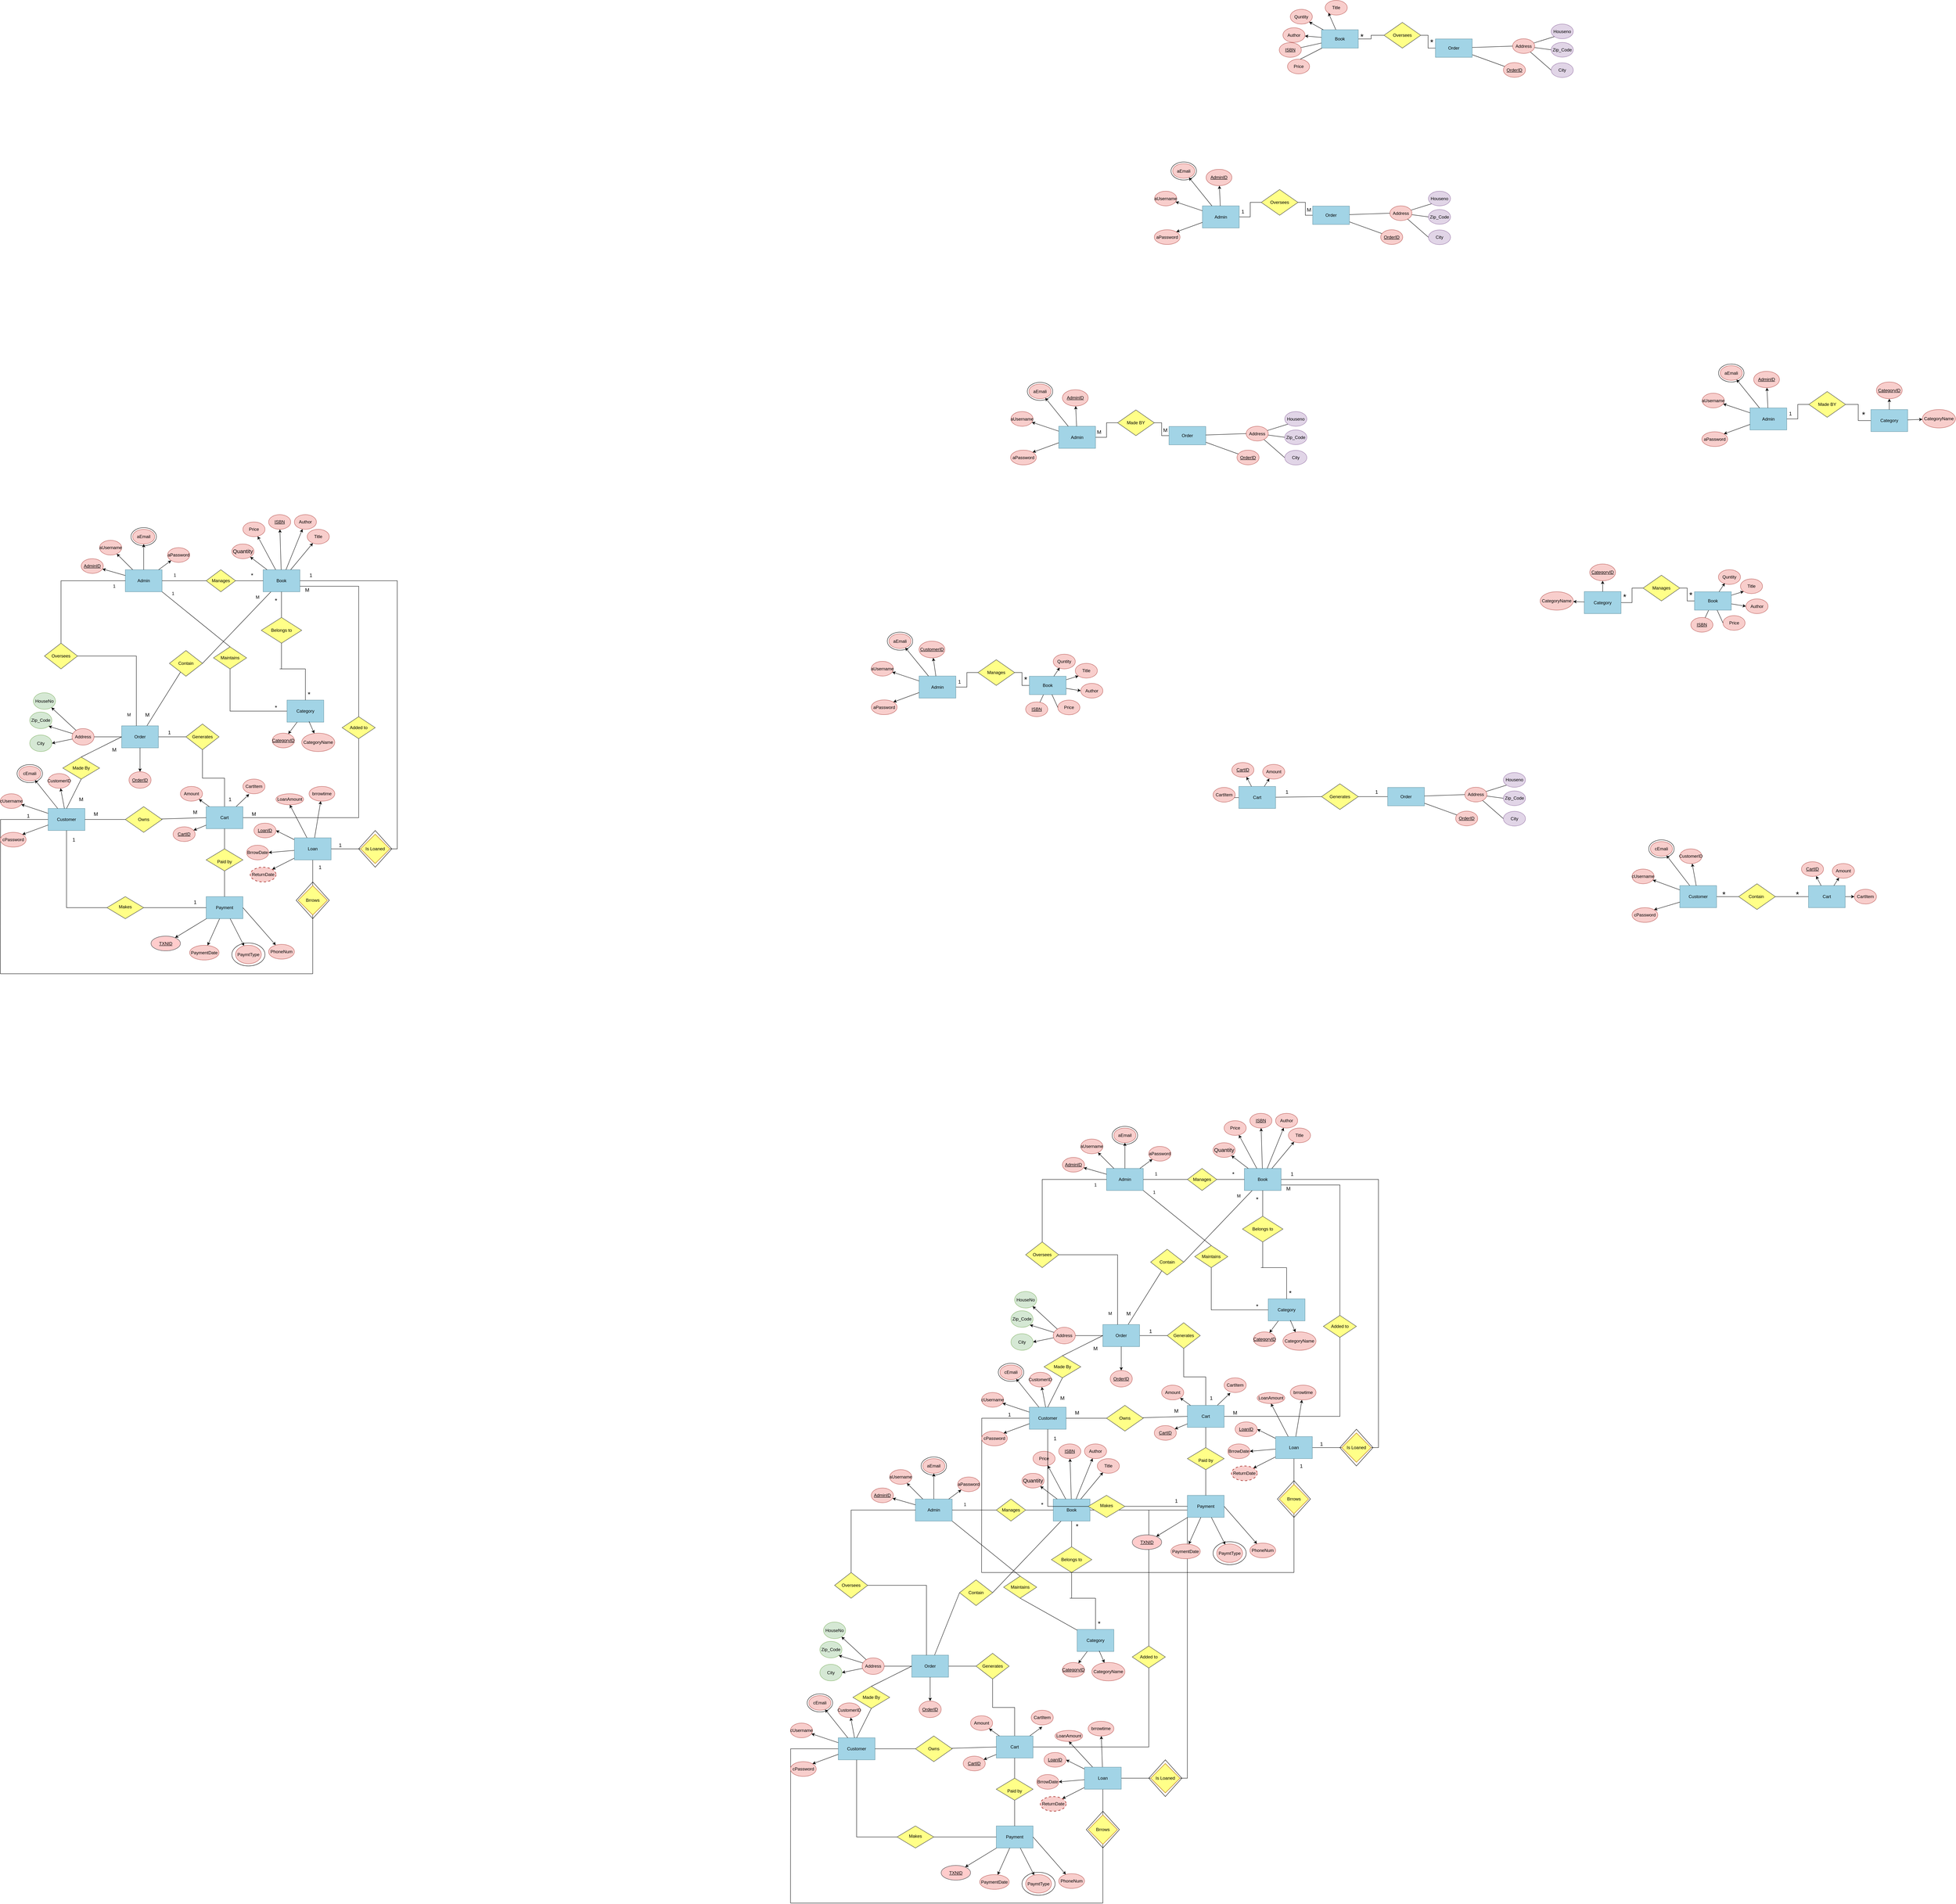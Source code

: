 <mxfile version="26.0.5">
  <diagram name="Page-1" id="6lhcVRIQe2DY9xGinTSk">
    <mxGraphModel dx="2625" dy="3585" grid="1" gridSize="10" guides="1" tooltips="1" connect="1" arrows="1" fold="1" page="0" pageScale="1" pageWidth="1390" pageHeight="980" math="0" shadow="0">
      <root>
        <mxCell id="0" />
        <mxCell id="1" parent="0" />
        <mxCell id="knSOr63fwJM2YxoM46Qa-2" value="Admin" style="rounded=0;whiteSpace=wrap;html=1;fillColor=#a2d4e6;strokeColor=#63919f;" parent="1" vertex="1">
          <mxGeometry x="470" y="-370" width="100" height="60" as="geometry" />
        </mxCell>
        <mxCell id="knSOr63fwJM2YxoM46Qa-3" value="&lt;u&gt;AdminID&lt;/u&gt;" style="ellipse;whiteSpace=wrap;html=1;fillColor=#f8cecc;strokeColor=#b85450;" parent="1" vertex="1">
          <mxGeometry x="350" y="-400" width="60" height="40" as="geometry" />
        </mxCell>
        <mxCell id="knSOr63fwJM2YxoM46Qa-4" parent="1" source="knSOr63fwJM2YxoM46Qa-2" target="knSOr63fwJM2YxoM46Qa-3" edge="1">
          <mxGeometry relative="1" as="geometry" />
        </mxCell>
        <mxCell id="knSOr63fwJM2YxoM46Qa-5" value="aUsername" style="ellipse;whiteSpace=wrap;html=1;fillColor=#f8cecc;strokeColor=#b85450;" parent="1" vertex="1">
          <mxGeometry x="400" y="-450" width="60" height="40" as="geometry" />
        </mxCell>
        <mxCell id="knSOr63fwJM2YxoM46Qa-6" parent="1" source="knSOr63fwJM2YxoM46Qa-2" target="knSOr63fwJM2YxoM46Qa-5" edge="1">
          <mxGeometry relative="1" as="geometry" />
        </mxCell>
        <mxCell id="knSOr63fwJM2YxoM46Qa-7" value="aEmail" style="ellipse;whiteSpace=wrap;html=1;fillColor=#f8cecc;strokeColor=#b85450;" parent="1" vertex="1">
          <mxGeometry x="490" y="-480" width="60" height="40" as="geometry" />
        </mxCell>
        <mxCell id="knSOr63fwJM2YxoM46Qa-8" parent="1" source="knSOr63fwJM2YxoM46Qa-2" target="knSOr63fwJM2YxoM46Qa-7" edge="1">
          <mxGeometry relative="1" as="geometry" />
        </mxCell>
        <mxCell id="knSOr63fwJM2YxoM46Qa-9" value="aPassword" style="ellipse;whiteSpace=wrap;html=1;fillColor=#f8cecc;strokeColor=#b85450;" parent="1" vertex="1">
          <mxGeometry x="585" y="-430" width="60" height="40" as="geometry" />
        </mxCell>
        <mxCell id="knSOr63fwJM2YxoM46Qa-10" parent="1" source="knSOr63fwJM2YxoM46Qa-2" target="knSOr63fwJM2YxoM46Qa-9" edge="1">
          <mxGeometry relative="1" as="geometry" />
        </mxCell>
        <mxCell id="knSOr63fwJM2YxoM46Qa-11" value="Manages" style="rhombus;whiteSpace=wrap;html=1;fillColor=#ffff88;strokeColor=#36393d;" parent="1" vertex="1">
          <mxGeometry x="690" y="-370" width="80" height="60" as="geometry" />
        </mxCell>
        <mxCell id="O4sk9pRc-7Y5kYrbvvXl-145" style="edgeStyle=orthogonalEdgeStyle;rounded=0;orthogonalLoop=1;jettySize=auto;html=1;entryX=0.5;entryY=1;entryDx=0;entryDy=0;endArrow=none;endFill=0;" parent="1" source="knSOr63fwJM2YxoM46Qa-12" target="knSOr63fwJM2YxoM46Qa-86" edge="1">
          <mxGeometry relative="1" as="geometry" />
        </mxCell>
        <mxCell id="knSOr63fwJM2YxoM46Qa-12" value="Category" style="rounded=0;whiteSpace=wrap;html=1;fillColor=#a2d4e6;strokeColor=#63919f;" parent="1" vertex="1">
          <mxGeometry x="910" y="-15" width="100" height="60" as="geometry" />
        </mxCell>
        <mxCell id="knSOr63fwJM2YxoM46Qa-13" value="&lt;u&gt;CategoryID&lt;/u&gt;" style="ellipse;whiteSpace=wrap;html=1;fillColor=#f8cecc;strokeColor=#b85450;" parent="1" vertex="1">
          <mxGeometry x="870" y="75" width="60" height="40" as="geometry" />
        </mxCell>
        <mxCell id="knSOr63fwJM2YxoM46Qa-14" parent="1" source="knSOr63fwJM2YxoM46Qa-12" target="knSOr63fwJM2YxoM46Qa-13" edge="1">
          <mxGeometry relative="1" as="geometry" />
        </mxCell>
        <mxCell id="knSOr63fwJM2YxoM46Qa-15" value="CategoryName" style="ellipse;whiteSpace=wrap;html=1;fillColor=#f8cecc;strokeColor=#b85450;" parent="1" vertex="1">
          <mxGeometry x="950" y="75" width="90" height="50" as="geometry" />
        </mxCell>
        <mxCell id="knSOr63fwJM2YxoM46Qa-16" style="exitX=0.6;exitY=0.971;exitDx=0;exitDy=0;exitPerimeter=0;" parent="1" source="knSOr63fwJM2YxoM46Qa-12" target="knSOr63fwJM2YxoM46Qa-15" edge="1">
          <mxGeometry relative="1" as="geometry">
            <mxPoint x="1000" y="211" as="sourcePoint" />
          </mxGeometry>
        </mxCell>
        <mxCell id="viwkElXMkvqY3WvH5bWG-11" style="edgeStyle=orthogonalEdgeStyle;rounded=0;orthogonalLoop=1;jettySize=auto;html=1;endArrow=none;endFill=0;exitX=1;exitY=0.75;exitDx=0;exitDy=0;" parent="1" source="knSOr63fwJM2YxoM46Qa-17" target="knSOr63fwJM2YxoM46Qa-91" edge="1">
          <mxGeometry relative="1" as="geometry">
            <mxPoint x="1120" y="-190" as="targetPoint" />
            <mxPoint x="940" y="-310" as="sourcePoint" />
          </mxGeometry>
        </mxCell>
        <mxCell id="viwkElXMkvqY3WvH5bWG-37" style="rounded=0;orthogonalLoop=1;jettySize=auto;html=1;entryX=1;entryY=0.5;entryDx=0;entryDy=0;endArrow=none;endFill=0;" parent="1" source="knSOr63fwJM2YxoM46Qa-17" target="viwkElXMkvqY3WvH5bWG-40" edge="1">
          <mxGeometry relative="1" as="geometry">
            <mxPoint x="650" y="-140" as="targetPoint" />
          </mxGeometry>
        </mxCell>
        <mxCell id="XFWJKoRLsI-GRv0qEJuy-27" style="edgeStyle=orthogonalEdgeStyle;rounded=0;orthogonalLoop=1;jettySize=auto;html=1;entryX=1;entryY=0.5;entryDx=0;entryDy=0;endArrow=none;endFill=0;" parent="1" source="knSOr63fwJM2YxoM46Qa-17" target="XFWJKoRLsI-GRv0qEJuy-25" edge="1">
          <mxGeometry relative="1" as="geometry" />
        </mxCell>
        <mxCell id="knSOr63fwJM2YxoM46Qa-17" value="Book" style="rounded=0;whiteSpace=wrap;html=1;fillColor=#a2d4e6;strokeColor=#63919f;" parent="1" vertex="1">
          <mxGeometry x="845" y="-370" width="100" height="60" as="geometry" />
        </mxCell>
        <mxCell id="knSOr63fwJM2YxoM46Qa-18" value="&lt;span id=&quot;docs-internal-guid-73259956-7fff-de5f-6799-3c9fa48e41fe&quot;&gt;&lt;span style=&quot;font-size: 11pt; font-family: Arial, sans-serif; background-color: transparent; font-variant-numeric: normal; font-variant-east-asian: normal; font-variant-alternates: normal; font-variant-position: normal; font-variant-emoji: normal; vertical-align: baseline; white-space-collapse: preserve;&quot;&gt;Quantity&lt;/span&gt;&lt;/span&gt;" style="ellipse;whiteSpace=wrap;html=1;fillColor=#f8cecc;strokeColor=#b85450;" parent="1" vertex="1">
          <mxGeometry x="760" y="-440" width="60" height="40" as="geometry" />
        </mxCell>
        <mxCell id="knSOr63fwJM2YxoM46Qa-19" parent="1" source="knSOr63fwJM2YxoM46Qa-17" target="knSOr63fwJM2YxoM46Qa-18" edge="1">
          <mxGeometry relative="1" as="geometry" />
        </mxCell>
        <mxCell id="knSOr63fwJM2YxoM46Qa-20" value="Title" style="ellipse;whiteSpace=wrap;html=1;fillColor=#f8cecc;strokeColor=#b85450;" parent="1" vertex="1">
          <mxGeometry x="965" y="-480" width="60" height="40" as="geometry" />
        </mxCell>
        <mxCell id="knSOr63fwJM2YxoM46Qa-21" parent="1" source="knSOr63fwJM2YxoM46Qa-17" target="knSOr63fwJM2YxoM46Qa-20" edge="1">
          <mxGeometry relative="1" as="geometry" />
        </mxCell>
        <mxCell id="knSOr63fwJM2YxoM46Qa-22" value="&lt;u&gt;ISBN&lt;/u&gt;" style="ellipse;whiteSpace=wrap;html=1;fillColor=#f8cecc;strokeColor=#b85450;" parent="1" vertex="1">
          <mxGeometry x="860" y="-520" width="60" height="40" as="geometry" />
        </mxCell>
        <mxCell id="knSOr63fwJM2YxoM46Qa-23" parent="1" source="knSOr63fwJM2YxoM46Qa-17" target="knSOr63fwJM2YxoM46Qa-22" edge="1">
          <mxGeometry relative="1" as="geometry" />
        </mxCell>
        <mxCell id="knSOr63fwJM2YxoM46Qa-24" value="Price" style="ellipse;whiteSpace=wrap;html=1;fillColor=#f8cecc;strokeColor=#b85450;" parent="1" vertex="1">
          <mxGeometry x="790" y="-500" width="60" height="40" as="geometry" />
        </mxCell>
        <mxCell id="knSOr63fwJM2YxoM46Qa-25" parent="1" source="knSOr63fwJM2YxoM46Qa-17" target="knSOr63fwJM2YxoM46Qa-24" edge="1">
          <mxGeometry relative="1" as="geometry" />
        </mxCell>
        <mxCell id="knSOr63fwJM2YxoM46Qa-26" value="Author" style="ellipse;whiteSpace=wrap;html=1;fillColor=#f8cecc;strokeColor=#b85450;" parent="1" vertex="1">
          <mxGeometry x="930" y="-520" width="60" height="40" as="geometry" />
        </mxCell>
        <mxCell id="knSOr63fwJM2YxoM46Qa-27" parent="1" source="knSOr63fwJM2YxoM46Qa-17" target="knSOr63fwJM2YxoM46Qa-26" edge="1">
          <mxGeometry relative="1" as="geometry" />
        </mxCell>
        <mxCell id="knSOr63fwJM2YxoM46Qa-28" value="Payment" style="rounded=0;whiteSpace=wrap;html=1;fillColor=#a2d4e6;strokeColor=#63919f;" parent="1" vertex="1">
          <mxGeometry x="690" y="520" width="100" height="60" as="geometry" />
        </mxCell>
        <mxCell id="knSOr63fwJM2YxoM46Qa-31" value="PaymtType" style="ellipse;whiteSpace=wrap;html=1;fillColor=#f8cecc;strokeColor=#b85450;" parent="1" vertex="1">
          <mxGeometry x="770" y="652.5" width="70" height="50" as="geometry" />
        </mxCell>
        <mxCell id="knSOr63fwJM2YxoM46Qa-32" parent="1" source="knSOr63fwJM2YxoM46Qa-28" target="knSOr63fwJM2YxoM46Qa-31" edge="1">
          <mxGeometry relative="1" as="geometry" />
        </mxCell>
        <mxCell id="knSOr63fwJM2YxoM46Qa-33" value="PaymentDate" style="ellipse;whiteSpace=wrap;html=1;fillColor=#f8cecc;strokeColor=#b85450;" parent="1" vertex="1">
          <mxGeometry x="645" y="652.5" width="80" height="40" as="geometry" />
        </mxCell>
        <mxCell id="knSOr63fwJM2YxoM46Qa-34" parent="1" source="knSOr63fwJM2YxoM46Qa-28" target="knSOr63fwJM2YxoM46Qa-33" edge="1">
          <mxGeometry relative="1" as="geometry" />
        </mxCell>
        <mxCell id="knSOr63fwJM2YxoM46Qa-35" value="&lt;u&gt;TXNID&lt;/u&gt;" style="ellipse;whiteSpace=wrap;html=1;fillColor=#ffcccc;strokeColor=#36393d;" parent="1" vertex="1">
          <mxGeometry x="540" y="627.5" width="80" height="40" as="geometry" />
        </mxCell>
        <mxCell id="knSOr63fwJM2YxoM46Qa-36" parent="1" source="knSOr63fwJM2YxoM46Qa-28" target="knSOr63fwJM2YxoM46Qa-35" edge="1">
          <mxGeometry relative="1" as="geometry" />
        </mxCell>
        <mxCell id="viwkElXMkvqY3WvH5bWG-10" style="edgeStyle=orthogonalEdgeStyle;rounded=0;orthogonalLoop=1;jettySize=auto;html=1;entryX=0.5;entryY=1;entryDx=0;entryDy=0;endArrow=none;endFill=0;" parent="1" source="knSOr63fwJM2YxoM46Qa-37" target="knSOr63fwJM2YxoM46Qa-91" edge="1">
          <mxGeometry relative="1" as="geometry" />
        </mxCell>
        <mxCell id="viwkElXMkvqY3WvH5bWG-21" style="edgeStyle=orthogonalEdgeStyle;rounded=0;orthogonalLoop=1;jettySize=auto;html=1;entryX=0.5;entryY=1;entryDx=0;entryDy=0;endArrow=none;endFill=0;" parent="1" source="knSOr63fwJM2YxoM46Qa-37" target="viwkElXMkvqY3WvH5bWG-15" edge="1">
          <mxGeometry relative="1" as="geometry" />
        </mxCell>
        <mxCell id="O4sk9pRc-7Y5kYrbvvXl-2" style="rounded=0;orthogonalLoop=1;jettySize=auto;html=1;entryX=0.283;entryY=1.025;entryDx=0;entryDy=0;entryPerimeter=0;" parent="1" source="knSOr63fwJM2YxoM46Qa-37" target="O4sk9pRc-7Y5kYrbvvXl-1" edge="1">
          <mxGeometry relative="1" as="geometry">
            <mxPoint x="815" y="250" as="targetPoint" />
          </mxGeometry>
        </mxCell>
        <mxCell id="knSOr63fwJM2YxoM46Qa-37" value="Cart" style="rounded=0;whiteSpace=wrap;html=1;fillColor=#a2d4e6;strokeColor=#63919f;" parent="1" vertex="1">
          <mxGeometry x="690" y="275" width="100" height="60" as="geometry" />
        </mxCell>
        <mxCell id="knSOr63fwJM2YxoM46Qa-38" value="&lt;u&gt;CartID&lt;/u&gt;" style="ellipse;whiteSpace=wrap;html=1;fillColor=#f8cecc;strokeColor=#b85450;" parent="1" vertex="1">
          <mxGeometry x="600" y="330" width="60" height="40" as="geometry" />
        </mxCell>
        <mxCell id="knSOr63fwJM2YxoM46Qa-39" parent="1" source="knSOr63fwJM2YxoM46Qa-37" target="knSOr63fwJM2YxoM46Qa-38" edge="1">
          <mxGeometry relative="1" as="geometry" />
        </mxCell>
        <mxCell id="knSOr63fwJM2YxoM46Qa-40" value="Amount" style="ellipse;whiteSpace=wrap;html=1;fillColor=#f8cecc;strokeColor=#b85450;" parent="1" vertex="1">
          <mxGeometry x="620" y="220" width="60" height="40" as="geometry" />
        </mxCell>
        <mxCell id="knSOr63fwJM2YxoM46Qa-41" parent="1" source="knSOr63fwJM2YxoM46Qa-37" target="knSOr63fwJM2YxoM46Qa-40" edge="1">
          <mxGeometry relative="1" as="geometry" />
        </mxCell>
        <mxCell id="viwkElXMkvqY3WvH5bWG-17" style="edgeStyle=orthogonalEdgeStyle;rounded=0;orthogonalLoop=1;jettySize=auto;html=1;entryX=0;entryY=0.5;entryDx=0;entryDy=0;endArrow=none;endFill=0;" parent="1" source="knSOr63fwJM2YxoM46Qa-42" target="viwkElXMkvqY3WvH5bWG-15" edge="1">
          <mxGeometry relative="1" as="geometry" />
        </mxCell>
        <mxCell id="viwkElXMkvqY3WvH5bWG-27" style="rounded=0;orthogonalLoop=1;jettySize=auto;html=1;entryX=1;entryY=0.5;entryDx=0;entryDy=0;endArrow=none;endFill=0;" parent="1" source="knSOr63fwJM2YxoM46Qa-42" target="viwkElXMkvqY3WvH5bWG-22" edge="1">
          <mxGeometry relative="1" as="geometry" />
        </mxCell>
        <mxCell id="viwkElXMkvqY3WvH5bWG-38" style="rounded=0;orthogonalLoop=1;jettySize=auto;html=1;endArrow=none;endFill=0;" parent="1" source="knSOr63fwJM2YxoM46Qa-42" target="viwkElXMkvqY3WvH5bWG-40" edge="1">
          <mxGeometry relative="1" as="geometry">
            <mxPoint x="560" y="10.0" as="targetPoint" />
          </mxGeometry>
        </mxCell>
        <mxCell id="knSOr63fwJM2YxoM46Qa-42" value="Order" style="rounded=0;whiteSpace=wrap;html=1;fillColor=#a2d4e6;strokeColor=#63919f;" parent="1" vertex="1">
          <mxGeometry x="460" y="55" width="100" height="60" as="geometry" />
        </mxCell>
        <mxCell id="knSOr63fwJM2YxoM46Qa-43" value="&lt;u&gt;OrderID&lt;/u&gt;" style="ellipse;whiteSpace=wrap;html=1;fillColor=#f8cecc;strokeColor=#b85450;" parent="1" vertex="1">
          <mxGeometry x="480" y="180" width="60" height="45" as="geometry" />
        </mxCell>
        <mxCell id="knSOr63fwJM2YxoM46Qa-44" parent="1" source="knSOr63fwJM2YxoM46Qa-42" target="knSOr63fwJM2YxoM46Qa-43" edge="1">
          <mxGeometry relative="1" as="geometry" />
        </mxCell>
        <mxCell id="XFWJKoRLsI-GRv0qEJuy-2" style="edgeStyle=orthogonalEdgeStyle;rounded=0;orthogonalLoop=1;jettySize=auto;html=1;elbow=vertical;endArrow=none;endFill=0;" parent="1" source="knSOr63fwJM2YxoM46Qa-49" edge="1">
          <mxGeometry relative="1" as="geometry">
            <mxPoint x="130" y="730" as="targetPoint" />
          </mxGeometry>
        </mxCell>
        <mxCell id="knSOr63fwJM2YxoM46Qa-49" value="Customer" style="rounded=0;whiteSpace=wrap;html=1;fillColor=#a2d4e6;strokeColor=#63919f;" parent="1" vertex="1">
          <mxGeometry x="260" y="280" width="100" height="60" as="geometry" />
        </mxCell>
        <mxCell id="knSOr63fwJM2YxoM46Qa-50" value="CustomerID" style="ellipse;whiteSpace=wrap;html=1;fillColor=#f8cecc;strokeColor=#b85450;" parent="1" vertex="1">
          <mxGeometry x="260" y="185" width="60" height="40" as="geometry" />
        </mxCell>
        <mxCell id="knSOr63fwJM2YxoM46Qa-51" parent="1" source="knSOr63fwJM2YxoM46Qa-49" target="knSOr63fwJM2YxoM46Qa-50" edge="1">
          <mxGeometry relative="1" as="geometry" />
        </mxCell>
        <mxCell id="knSOr63fwJM2YxoM46Qa-52" value="cUsername" style="ellipse;whiteSpace=wrap;html=1;fillColor=#f8cecc;strokeColor=#b85450;" parent="1" vertex="1">
          <mxGeometry x="130" y="240" width="60" height="40" as="geometry" />
        </mxCell>
        <mxCell id="knSOr63fwJM2YxoM46Qa-53" parent="1" source="knSOr63fwJM2YxoM46Qa-49" target="knSOr63fwJM2YxoM46Qa-52" edge="1">
          <mxGeometry relative="1" as="geometry" />
        </mxCell>
        <mxCell id="knSOr63fwJM2YxoM46Qa-54" value="cEmali" style="ellipse;whiteSpace=wrap;html=1;fillColor=#f8cecc;strokeColor=#b85450;" parent="1" vertex="1">
          <mxGeometry x="180" y="165" width="60" height="40" as="geometry" />
        </mxCell>
        <mxCell id="knSOr63fwJM2YxoM46Qa-55" parent="1" source="knSOr63fwJM2YxoM46Qa-49" target="knSOr63fwJM2YxoM46Qa-54" edge="1">
          <mxGeometry relative="1" as="geometry" />
        </mxCell>
        <mxCell id="knSOr63fwJM2YxoM46Qa-56" value="" style="endArrow=none;html=1;rounded=0;entryX=0.5;entryY=1;entryDx=0;entryDy=0;exitX=0.5;exitY=0;exitDx=0;exitDy=0;" parent="1" source="knSOr63fwJM2YxoM46Qa-57" target="knSOr63fwJM2YxoM46Qa-17" edge="1">
          <mxGeometry width="50" height="50" relative="1" as="geometry">
            <mxPoint x="900" y="-210" as="sourcePoint" />
            <mxPoint x="900" y="-171" as="targetPoint" />
          </mxGeometry>
        </mxCell>
        <mxCell id="knSOr63fwJM2YxoM46Qa-57" value="" style="rhombus;whiteSpace=wrap;html=1;fillColor=#ffff88;strokeColor=#36393d;" parent="1" vertex="1">
          <mxGeometry x="840" y="-240" width="110" height="70" as="geometry" />
        </mxCell>
        <mxCell id="knSOr63fwJM2YxoM46Qa-59" value="Belongs to" style="text;html=1;align=center;verticalAlign=middle;whiteSpace=wrap;rounded=0;fillColor=none;strokeColor=none;glass=0;gradientColor=none;" parent="1" vertex="1">
          <mxGeometry x="865" y="-220" width="60" height="30" as="geometry" />
        </mxCell>
        <mxCell id="viwkElXMkvqY3WvH5bWG-7" style="rounded=0;orthogonalLoop=1;jettySize=auto;html=1;entryX=0;entryY=0.5;entryDx=0;entryDy=0;endArrow=none;endFill=0;" parent="1" source="knSOr63fwJM2YxoM46Qa-60" target="knSOr63fwJM2YxoM46Qa-37" edge="1">
          <mxGeometry relative="1" as="geometry">
            <mxPoint x="670" y="300" as="targetPoint" />
          </mxGeometry>
        </mxCell>
        <mxCell id="knSOr63fwJM2YxoM46Qa-60" value="" style="rhombus;whiteSpace=wrap;html=1;fillColor=#ffff88;strokeColor=#36393d;" parent="1" vertex="1">
          <mxGeometry x="470" y="275" width="100" height="70" as="geometry" />
        </mxCell>
        <mxCell id="knSOr63fwJM2YxoM46Qa-61" value="Owns" style="text;html=1;align=center;verticalAlign=middle;whiteSpace=wrap;rounded=0;" parent="1" vertex="1">
          <mxGeometry x="490" y="295" width="60" height="30" as="geometry" />
        </mxCell>
        <mxCell id="knSOr63fwJM2YxoM46Qa-62" value="" style="endArrow=none;html=1;rounded=0;entryX=0;entryY=0.5;entryDx=0;entryDy=0;exitX=1;exitY=0.5;exitDx=0;exitDy=0;" parent="1" source="knSOr63fwJM2YxoM46Qa-11" target="knSOr63fwJM2YxoM46Qa-17" edge="1">
          <mxGeometry width="50" height="50" relative="1" as="geometry">
            <mxPoint x="390" y="-160" as="sourcePoint" />
            <mxPoint x="440" y="-210" as="targetPoint" />
          </mxGeometry>
        </mxCell>
        <mxCell id="knSOr63fwJM2YxoM46Qa-65" value="" style="endArrow=none;html=1;rounded=0;entryX=0;entryY=0.5;entryDx=0;entryDy=0;exitX=1;exitY=0.5;exitDx=0;exitDy=0;" parent="1" source="knSOr63fwJM2YxoM46Qa-49" target="knSOr63fwJM2YxoM46Qa-60" edge="1">
          <mxGeometry width="50" height="50" relative="1" as="geometry">
            <mxPoint x="420" y="245" as="sourcePoint" />
            <mxPoint x="510" y="110" as="targetPoint" />
          </mxGeometry>
        </mxCell>
        <mxCell id="viwkElXMkvqY3WvH5bWG-8" style="rounded=0;orthogonalLoop=1;jettySize=auto;html=1;entryX=0.5;entryY=0;entryDx=0;entryDy=0;endArrow=none;endFill=0;" parent="1" source="knSOr63fwJM2YxoM46Qa-66" target="knSOr63fwJM2YxoM46Qa-28" edge="1">
          <mxGeometry relative="1" as="geometry" />
        </mxCell>
        <mxCell id="knSOr63fwJM2YxoM46Qa-66" value="" style="rhombus;whiteSpace=wrap;html=1;fillColor=#ffff88;strokeColor=#36393d;" parent="1" vertex="1">
          <mxGeometry x="690" y="390" width="100" height="60" as="geometry" />
        </mxCell>
        <mxCell id="knSOr63fwJM2YxoM46Qa-67" value="" style="endArrow=none;html=1;rounded=0;entryX=0.5;entryY=0;entryDx=0;entryDy=0;exitX=0.5;exitY=1;exitDx=0;exitDy=0;" parent="1" source="knSOr63fwJM2YxoM46Qa-37" target="knSOr63fwJM2YxoM46Qa-66" edge="1">
          <mxGeometry width="50" height="50" relative="1" as="geometry">
            <mxPoint x="750" y="260" as="sourcePoint" />
            <mxPoint x="749.81" y="325" as="targetPoint" />
          </mxGeometry>
        </mxCell>
        <mxCell id="knSOr63fwJM2YxoM46Qa-69" value="Paid by" style="text;html=1;align=center;verticalAlign=middle;whiteSpace=wrap;rounded=0;" parent="1" vertex="1">
          <mxGeometry x="710" y="410" width="60" height="30" as="geometry" />
        </mxCell>
        <mxCell id="knSOr63fwJM2YxoM46Qa-70" value="" style="rhombus;whiteSpace=wrap;html=1;fillColor=#ffff88;strokeColor=#36393d;" parent="1" vertex="1">
          <mxGeometry x="250" y="-170" width="90" height="70" as="geometry" />
        </mxCell>
        <mxCell id="knSOr63fwJM2YxoM46Qa-71" value="Oversees" style="text;html=1;align=center;verticalAlign=middle;whiteSpace=wrap;rounded=0;" parent="1" vertex="1">
          <mxGeometry x="265" y="-150" width="60" height="30" as="geometry" />
        </mxCell>
        <mxCell id="knSOr63fwJM2YxoM46Qa-72" value="" style="endArrow=none;html=1;rounded=0;entryX=0;entryY=0.5;entryDx=0;entryDy=0;exitX=0.5;exitY=0;exitDx=0;exitDy=0;" parent="1" source="knSOr63fwJM2YxoM46Qa-70" target="knSOr63fwJM2YxoM46Qa-2" edge="1">
          <mxGeometry width="50" height="50" relative="1" as="geometry">
            <mxPoint x="540" y="50" as="sourcePoint" />
            <mxPoint x="590" as="targetPoint" />
            <Array as="points">
              <mxPoint x="295" y="-340" />
            </Array>
          </mxGeometry>
        </mxCell>
        <mxCell id="knSOr63fwJM2YxoM46Qa-73" value="" style="endArrow=none;html=1;rounded=0;entryX=1;entryY=0.5;entryDx=0;entryDy=0;exitX=0.4;exitY=0;exitDx=0;exitDy=0;exitPerimeter=0;" parent="1" source="knSOr63fwJM2YxoM46Qa-42" target="knSOr63fwJM2YxoM46Qa-70" edge="1">
          <mxGeometry width="50" height="50" relative="1" as="geometry">
            <mxPoint x="560" y="40" as="sourcePoint" />
            <mxPoint x="570" y="-10" as="targetPoint" />
            <Array as="points">
              <mxPoint x="500" y="-135" />
            </Array>
          </mxGeometry>
        </mxCell>
        <mxCell id="knSOr63fwJM2YxoM46Qa-78" value="" style="rhombus;whiteSpace=wrap;html=1;fillColor=#ffff88;strokeColor=#36393d;" parent="1" vertex="1">
          <mxGeometry x="300" y="140" width="100" height="60" as="geometry" />
        </mxCell>
        <mxCell id="knSOr63fwJM2YxoM46Qa-79" value="" style="endArrow=none;html=1;rounded=0;exitX=0.5;exitY=0;exitDx=0;exitDy=0;entryX=0;entryY=0.5;entryDx=0;entryDy=0;" parent="1" source="knSOr63fwJM2YxoM46Qa-78" target="knSOr63fwJM2YxoM46Qa-42" edge="1">
          <mxGeometry width="50" height="50" relative="1" as="geometry">
            <mxPoint x="730" y="120" as="sourcePoint" />
            <mxPoint x="520" y="70" as="targetPoint" />
          </mxGeometry>
        </mxCell>
        <mxCell id="knSOr63fwJM2YxoM46Qa-80" value="" style="endArrow=none;html=1;rounded=0;exitX=0.5;exitY=0;exitDx=0;exitDy=0;entryX=0.5;entryY=1;entryDx=0;entryDy=0;" parent="1" source="knSOr63fwJM2YxoM46Qa-49" target="knSOr63fwJM2YxoM46Qa-78" edge="1">
          <mxGeometry width="50" height="50" relative="1" as="geometry">
            <mxPoint x="730" y="120" as="sourcePoint" />
            <mxPoint x="780" y="70" as="targetPoint" />
          </mxGeometry>
        </mxCell>
        <mxCell id="knSOr63fwJM2YxoM46Qa-81" value="Made By" style="text;html=1;align=center;verticalAlign=middle;whiteSpace=wrap;rounded=0;" parent="1" vertex="1">
          <mxGeometry x="320" y="155" width="60" height="30" as="geometry" />
        </mxCell>
        <mxCell id="knSOr63fwJM2YxoM46Qa-82" value="" style="rhombus;whiteSpace=wrap;html=1;fillColor=#ffff88;strokeColor=#36393d;" parent="1" vertex="1">
          <mxGeometry x="420" y="520" width="100" height="60" as="geometry" />
        </mxCell>
        <mxCell id="knSOr63fwJM2YxoM46Qa-83" value="Makes" style="text;html=1;align=center;verticalAlign=middle;whiteSpace=wrap;rounded=0;" parent="1" vertex="1">
          <mxGeometry x="440" y="535" width="60" height="25" as="geometry" />
        </mxCell>
        <mxCell id="knSOr63fwJM2YxoM46Qa-84" value="" style="endArrow=none;html=1;rounded=0;entryX=0;entryY=0.5;entryDx=0;entryDy=0;exitX=1;exitY=0.5;exitDx=0;exitDy=0;" parent="1" source="knSOr63fwJM2YxoM46Qa-82" target="knSOr63fwJM2YxoM46Qa-28" edge="1">
          <mxGeometry width="50" height="50" relative="1" as="geometry">
            <mxPoint x="610" y="420" as="sourcePoint" />
            <mxPoint x="660" y="370" as="targetPoint" />
          </mxGeometry>
        </mxCell>
        <mxCell id="knSOr63fwJM2YxoM46Qa-85" value="" style="endArrow=none;html=1;rounded=0;exitX=0.5;exitY=1;exitDx=0;exitDy=0;entryX=0;entryY=0.5;entryDx=0;entryDy=0;" parent="1" source="knSOr63fwJM2YxoM46Qa-49" target="knSOr63fwJM2YxoM46Qa-82" edge="1">
          <mxGeometry width="50" height="50" relative="1" as="geometry">
            <mxPoint x="610" y="420" as="sourcePoint" />
            <mxPoint x="660" y="370" as="targetPoint" />
            <Array as="points">
              <mxPoint x="310" y="550" />
            </Array>
          </mxGeometry>
        </mxCell>
        <mxCell id="knSOr63fwJM2YxoM46Qa-86" value="" style="rhombus;whiteSpace=wrap;html=1;fillColor=#ffff88;strokeColor=#36393d;" parent="1" vertex="1">
          <mxGeometry x="710" y="-160" width="90" height="60" as="geometry" />
        </mxCell>
        <mxCell id="knSOr63fwJM2YxoM46Qa-89" value="Maintains" style="text;html=1;align=center;verticalAlign=middle;whiteSpace=wrap;rounded=0;" parent="1" vertex="1">
          <mxGeometry x="725" y="-145" width="60" height="30" as="geometry" />
        </mxCell>
        <mxCell id="knSOr63fwJM2YxoM46Qa-91" value="" style="rhombus;whiteSpace=wrap;html=1;fillColor=#ffff88;strokeColor=#36393d;" parent="1" vertex="1">
          <mxGeometry x="1060" y="30" width="90" height="60" as="geometry" />
        </mxCell>
        <mxCell id="knSOr63fwJM2YxoM46Qa-94" value="Added to" style="text;html=1;align=center;verticalAlign=middle;whiteSpace=wrap;rounded=0;" parent="1" vertex="1">
          <mxGeometry x="1075" y="45" width="60" height="30" as="geometry" />
        </mxCell>
        <mxCell id="pzduVk1Wxx4do5fI0MAX-31" value="" style="endArrow=classic;html=1;rounded=0;exitX=1;exitY=0.5;exitDx=0;exitDy=0;" parent="1" source="knSOr63fwJM2YxoM46Qa-28" target="pzduVk1Wxx4do5fI0MAX-32" edge="1">
          <mxGeometry width="50" height="50" relative="1" as="geometry">
            <mxPoint x="990" y="600" as="sourcePoint" />
            <mxPoint x="1010" y="630" as="targetPoint" />
          </mxGeometry>
        </mxCell>
        <mxCell id="pzduVk1Wxx4do5fI0MAX-32" value="PhoneNum" style="ellipse;whiteSpace=wrap;html=1;fillColor=#f8cecc;strokeColor=#b85450;" parent="1" vertex="1">
          <mxGeometry x="860" y="650" width="70" height="40" as="geometry" />
        </mxCell>
        <mxCell id="pzduVk1Wxx4do5fI0MAX-35" value="" style="endArrow=classic;html=1;rounded=0;exitX=0;exitY=0.75;exitDx=0;exitDy=0;entryX=1;entryY=0;entryDx=0;entryDy=0;" parent="1" source="knSOr63fwJM2YxoM46Qa-49" target="pzduVk1Wxx4do5fI0MAX-36" edge="1">
          <mxGeometry width="50" height="50" relative="1" as="geometry">
            <mxPoint x="220" y="250" as="sourcePoint" />
            <mxPoint x="70" y="300" as="targetPoint" />
          </mxGeometry>
        </mxCell>
        <mxCell id="pzduVk1Wxx4do5fI0MAX-36" value="cPassword" style="ellipse;whiteSpace=wrap;html=1;fillColor=#f8cecc;strokeColor=#b85450;" parent="1" vertex="1">
          <mxGeometry x="130" y="345" width="70" height="40" as="geometry" />
        </mxCell>
        <mxCell id="pzduVk1Wxx4do5fI0MAX-38" value="" style="endArrow=none;html=1;rounded=0;entryX=0;entryY=0.5;entryDx=0;entryDy=0;exitX=1;exitY=0.5;exitDx=0;exitDy=0;" parent="1" source="knSOr63fwJM2YxoM46Qa-2" target="knSOr63fwJM2YxoM46Qa-11" edge="1">
          <mxGeometry width="50" height="50" relative="1" as="geometry">
            <mxPoint x="610" y="-310" as="sourcePoint" />
            <mxPoint x="660" y="-360" as="targetPoint" />
          </mxGeometry>
        </mxCell>
        <mxCell id="pzduVk1Wxx4do5fI0MAX-40" value="" style="endArrow=none;html=1;rounded=0;entryX=0.5;entryY=1;entryDx=0;entryDy=0;" parent="1" target="knSOr63fwJM2YxoM46Qa-57" edge="1">
          <mxGeometry width="50" height="50" relative="1" as="geometry">
            <mxPoint x="895" y="-100" as="sourcePoint" />
            <mxPoint x="990" y="-120" as="targetPoint" />
          </mxGeometry>
        </mxCell>
        <mxCell id="pzduVk1Wxx4do5fI0MAX-42" value="" style="endArrow=none;html=1;rounded=0;exitX=0.5;exitY=0;exitDx=0;exitDy=0;" parent="1" source="knSOr63fwJM2YxoM46Qa-12" edge="1">
          <mxGeometry width="50" height="50" relative="1" as="geometry">
            <mxPoint x="952.607" y="-15.0" as="sourcePoint" />
            <mxPoint x="960" y="-100" as="targetPoint" />
          </mxGeometry>
        </mxCell>
        <mxCell id="pzduVk1Wxx4do5fI0MAX-43" value="" style="endArrow=none;html=1;rounded=0;" parent="1" edge="1">
          <mxGeometry width="50" height="50" relative="1" as="geometry">
            <mxPoint x="890" y="-100" as="sourcePoint" />
            <mxPoint x="960" y="-100" as="targetPoint" />
          </mxGeometry>
        </mxCell>
        <mxCell id="pzduVk1Wxx4do5fI0MAX-44" value="" style="endArrow=none;html=1;rounded=0;entryX=0.5;entryY=0;entryDx=0;entryDy=0;exitX=1;exitY=1;exitDx=0;exitDy=0;" parent="1" source="knSOr63fwJM2YxoM46Qa-2" target="knSOr63fwJM2YxoM46Qa-86" edge="1">
          <mxGeometry width="50" height="50" relative="1" as="geometry">
            <mxPoint x="630" y="-280" as="sourcePoint" />
            <mxPoint x="580" y="-230" as="targetPoint" />
          </mxGeometry>
        </mxCell>
        <mxCell id="viwkElXMkvqY3WvH5bWG-15" value="" style="rhombus;whiteSpace=wrap;html=1;fillColor=#ffff88;strokeColor=#36393d;" parent="1" vertex="1">
          <mxGeometry x="635" y="50" width="90" height="70" as="geometry" />
        </mxCell>
        <mxCell id="viwkElXMkvqY3WvH5bWG-16" value="Generates" style="text;html=1;align=center;verticalAlign=middle;whiteSpace=wrap;rounded=0;" parent="1" vertex="1">
          <mxGeometry x="650" y="70" width="60" height="30" as="geometry" />
        </mxCell>
        <mxCell id="viwkElXMkvqY3WvH5bWG-29" style="rounded=0;orthogonalLoop=1;jettySize=auto;html=1;entryX=1;entryY=1;entryDx=0;entryDy=0;" parent="1" source="viwkElXMkvqY3WvH5bWG-22" target="viwkElXMkvqY3WvH5bWG-34" edge="1">
          <mxGeometry relative="1" as="geometry">
            <mxPoint x="272" y="3" as="targetPoint" />
          </mxGeometry>
        </mxCell>
        <mxCell id="viwkElXMkvqY3WvH5bWG-31" style="rounded=0;orthogonalLoop=1;jettySize=auto;html=1;entryX=1;entryY=0.5;entryDx=0;entryDy=0;" parent="1" source="viwkElXMkvqY3WvH5bWG-22" target="viwkElXMkvqY3WvH5bWG-30" edge="1">
          <mxGeometry relative="1" as="geometry" />
        </mxCell>
        <mxCell id="viwkElXMkvqY3WvH5bWG-36" style="rounded=0;orthogonalLoop=1;jettySize=auto;html=1;" parent="1" source="viwkElXMkvqY3WvH5bWG-22" target="viwkElXMkvqY3WvH5bWG-35" edge="1">
          <mxGeometry relative="1" as="geometry" />
        </mxCell>
        <mxCell id="viwkElXMkvqY3WvH5bWG-22" value="Address" style="ellipse;whiteSpace=wrap;html=1;fillColor=#f8cecc;strokeColor=#b85450;" parent="1" vertex="1">
          <mxGeometry x="325" y="62.5" width="60" height="45" as="geometry" />
        </mxCell>
        <mxCell id="viwkElXMkvqY3WvH5bWG-30" value="City" style="ellipse;whiteSpace=wrap;html=1;fillColor=#d5e8d4;strokeColor=#82b366;" parent="1" vertex="1">
          <mxGeometry x="210" y="80" width="60" height="45" as="geometry" />
        </mxCell>
        <mxCell id="viwkElXMkvqY3WvH5bWG-34" value="Zip_Code" style="ellipse;whiteSpace=wrap;html=1;fillColor=#d5e8d4;strokeColor=#82b366;" parent="1" vertex="1">
          <mxGeometry x="210" y="17.5" width="60" height="45" as="geometry" />
        </mxCell>
        <mxCell id="viwkElXMkvqY3WvH5bWG-35" value="HouseNo" style="ellipse;whiteSpace=wrap;html=1;fillColor=#d5e8d4;strokeColor=#82b366;" parent="1" vertex="1">
          <mxGeometry x="220" y="-35" width="60" height="45" as="geometry" />
        </mxCell>
        <mxCell id="viwkElXMkvqY3WvH5bWG-40" value="" style="rhombus;whiteSpace=wrap;html=1;fillColor=#ffff88;strokeColor=#36393d;" parent="1" vertex="1">
          <mxGeometry x="590" y="-150" width="90" height="70" as="geometry" />
        </mxCell>
        <mxCell id="viwkElXMkvqY3WvH5bWG-41" value="Contain" style="text;html=1;align=center;verticalAlign=middle;whiteSpace=wrap;rounded=0;" parent="1" vertex="1">
          <mxGeometry x="605" y="-130" width="60" height="30" as="geometry" />
        </mxCell>
        <mxCell id="viwkElXMkvqY3WvH5bWG-46" value="" style="ellipse;whiteSpace=wrap;html=1;fillColor=none;fontStyle=0" parent="1" vertex="1">
          <mxGeometry x="175.5" y="160.5" width="69" height="49" as="geometry" />
        </mxCell>
        <mxCell id="XFWJKoRLsI-GRv0qEJuy-6" value="" style="edgeStyle=orthogonalEdgeStyle;rounded=0;orthogonalLoop=1;jettySize=auto;html=1;endArrow=none;endFill=0;" parent="1" source="XFWJKoRLsI-GRv0qEJuy-1" target="XFWJKoRLsI-GRv0qEJuy-5" edge="1">
          <mxGeometry relative="1" as="geometry" />
        </mxCell>
        <mxCell id="XFWJKoRLsI-GRv0qEJuy-13" style="rounded=0;orthogonalLoop=1;jettySize=auto;html=1;entryX=1;entryY=0.5;entryDx=0;entryDy=0;" parent="1" source="XFWJKoRLsI-GRv0qEJuy-1" target="XFWJKoRLsI-GRv0qEJuy-12" edge="1">
          <mxGeometry relative="1" as="geometry" />
        </mxCell>
        <mxCell id="XFWJKoRLsI-GRv0qEJuy-15" style="rounded=0;orthogonalLoop=1;jettySize=auto;html=1;entryX=1;entryY=0;entryDx=0;entryDy=0;" parent="1" source="XFWJKoRLsI-GRv0qEJuy-1" target="XFWJKoRLsI-GRv0qEJuy-14" edge="1">
          <mxGeometry relative="1" as="geometry" />
        </mxCell>
        <mxCell id="XFWJKoRLsI-GRv0qEJuy-16" style="rounded=0;orthogonalLoop=1;jettySize=auto;html=1;entryX=1;entryY=0.5;entryDx=0;entryDy=0;" parent="1" source="XFWJKoRLsI-GRv0qEJuy-1" target="XFWJKoRLsI-GRv0qEJuy-10" edge="1">
          <mxGeometry relative="1" as="geometry" />
        </mxCell>
        <mxCell id="XFWJKoRLsI-GRv0qEJuy-26" style="rounded=0;orthogonalLoop=1;jettySize=auto;html=1;entryX=0;entryY=0.5;entryDx=0;entryDy=0;endArrow=none;endFill=0;" parent="1" source="XFWJKoRLsI-GRv0qEJuy-1" target="XFWJKoRLsI-GRv0qEJuy-25" edge="1">
          <mxGeometry relative="1" as="geometry" />
        </mxCell>
        <mxCell id="XFWJKoRLsI-GRv0qEJuy-29" style="rounded=0;orthogonalLoop=1;jettySize=auto;html=1;entryX=0.5;entryY=1;entryDx=0;entryDy=0;" parent="1" source="XFWJKoRLsI-GRv0qEJuy-1" target="XFWJKoRLsI-GRv0qEJuy-28" edge="1">
          <mxGeometry relative="1" as="geometry" />
        </mxCell>
        <mxCell id="sQEM4rGQxNSdItZbO9cQ-2" style="rounded=0;orthogonalLoop=1;jettySize=auto;html=1;" parent="1" source="XFWJKoRLsI-GRv0qEJuy-1" target="sQEM4rGQxNSdItZbO9cQ-1" edge="1">
          <mxGeometry relative="1" as="geometry" />
        </mxCell>
        <mxCell id="XFWJKoRLsI-GRv0qEJuy-1" value="Loan" style="rounded=0;whiteSpace=wrap;html=1;fillColor=#a2d4e6;strokeColor=#63919f;" parent="1" vertex="1">
          <mxGeometry x="930" y="360" width="100" height="60" as="geometry" />
        </mxCell>
        <mxCell id="XFWJKoRLsI-GRv0qEJuy-7" style="rounded=0;orthogonalLoop=1;jettySize=auto;html=1;endArrow=none;endFill=0;" parent="1" source="XFWJKoRLsI-GRv0qEJuy-5" edge="1">
          <mxGeometry relative="1" as="geometry">
            <mxPoint x="980" y="730" as="targetPoint" />
          </mxGeometry>
        </mxCell>
        <mxCell id="XFWJKoRLsI-GRv0qEJuy-5" value="Brrows" style="rhombus;whiteSpace=wrap;html=1;fillColor=#FFFF88;strokeColor=#b46504;rounded=0;" parent="1" vertex="1">
          <mxGeometry x="940" y="490" width="80" height="80" as="geometry" />
        </mxCell>
        <mxCell id="XFWJKoRLsI-GRv0qEJuy-8" value="" style="endArrow=none;html=1;rounded=0;" parent="1" edge="1">
          <mxGeometry width="50" height="50" relative="1" as="geometry">
            <mxPoint x="130" y="730" as="sourcePoint" />
            <mxPoint x="980" y="730" as="targetPoint" />
          </mxGeometry>
        </mxCell>
        <mxCell id="XFWJKoRLsI-GRv0qEJuy-10" value="&lt;u&gt;LoanID&lt;/u&gt;" style="ellipse;whiteSpace=wrap;html=1;fillColor=#f8cecc;strokeColor=#b85450;" parent="1" vertex="1">
          <mxGeometry x="820" y="320" width="60" height="40" as="geometry" />
        </mxCell>
        <mxCell id="XFWJKoRLsI-GRv0qEJuy-12" value="BrrowDate" style="ellipse;whiteSpace=wrap;html=1;fillColor=#f8cecc;strokeColor=#b85450;" parent="1" vertex="1">
          <mxGeometry x="800" y="380" width="60" height="40" as="geometry" />
        </mxCell>
        <mxCell id="XFWJKoRLsI-GRv0qEJuy-14" value="ReturnDate" style="ellipse;whiteSpace=wrap;html=1;fillColor=#f8cecc;strokeColor=#b85450;dashed=1;strokeWidth=2;" parent="1" vertex="1">
          <mxGeometry x="810" y="440" width="70" height="40" as="geometry" />
        </mxCell>
        <mxCell id="XFWJKoRLsI-GRv0qEJuy-25" value="Is Loaned" style="rhombus;whiteSpace=wrap;html=1;fillColor=#FFFF88;strokeColor=#b46504;rounded=0;" parent="1" vertex="1">
          <mxGeometry x="1110" y="350" width="80" height="80" as="geometry" />
        </mxCell>
        <mxCell id="XFWJKoRLsI-GRv0qEJuy-28" value="LoanAmount" style="ellipse;whiteSpace=wrap;html=1;fillColor=#f8cecc;strokeColor=#b85450;" parent="1" vertex="1">
          <mxGeometry x="880" y="240" width="75" height="30" as="geometry" />
        </mxCell>
        <mxCell id="XFWJKoRLsI-GRv0qEJuy-30" value="" style="rhombus;whiteSpace=wrap;html=1;fillColor=none;" parent="1" vertex="1">
          <mxGeometry x="935" y="480" width="90" height="100" as="geometry" />
        </mxCell>
        <mxCell id="XFWJKoRLsI-GRv0qEJuy-31" value="" style="rhombus;whiteSpace=wrap;html=1;fillColor=none;" parent="1" vertex="1">
          <mxGeometry x="1105" y="340" width="90" height="100" as="geometry" />
        </mxCell>
        <mxCell id="XFWJKoRLsI-GRv0qEJuy-32" value="" style="ellipse;whiteSpace=wrap;html=1;fillColor=none;fontStyle=0" parent="1" vertex="1">
          <mxGeometry x="485.5" y="-484.5" width="69" height="49" as="geometry" />
        </mxCell>
        <mxCell id="sQEM4rGQxNSdItZbO9cQ-1" value="brrowtime" style="ellipse;whiteSpace=wrap;html=1;fillColor=#f8cecc;strokeColor=#b85450;" parent="1" vertex="1">
          <mxGeometry x="970" y="220" width="70" height="40" as="geometry" />
        </mxCell>
        <mxCell id="sQEM4rGQxNSdItZbO9cQ-3" value="" style="ellipse;whiteSpace=wrap;html=1;fillColor=none;" parent="1" vertex="1">
          <mxGeometry x="760" y="646.25" width="90" height="62.5" as="geometry" />
        </mxCell>
        <mxCell id="O4sk9pRc-7Y5kYrbvvXl-1" value="CartItem" style="ellipse;whiteSpace=wrap;html=1;fillColor=#f8cecc;strokeColor=#b85450;" parent="1" vertex="1">
          <mxGeometry x="790" y="200" width="60" height="40" as="geometry" />
        </mxCell>
        <mxCell id="O4sk9pRc-7Y5kYrbvvXl-3" value="1" style="text;html=1;align=center;verticalAlign=middle;whiteSpace=wrap;rounded=0;" parent="1" vertex="1">
          <mxGeometry x="575" y="-370" width="60" height="30" as="geometry" />
        </mxCell>
        <mxCell id="O4sk9pRc-7Y5kYrbvvXl-4" value="&lt;font style=&quot;font-size: 16px;&quot;&gt;*&lt;/font&gt;" style="text;html=1;align=center;verticalAlign=middle;whiteSpace=wrap;rounded=0;" parent="1" vertex="1">
          <mxGeometry x="785" y="-370" width="60" height="30" as="geometry" />
        </mxCell>
        <mxCell id="O4sk9pRc-7Y5kYrbvvXl-7" value="&lt;font style=&quot;font-size: 18px;&quot;&gt;*&lt;/font&gt;" style="text;html=1;align=center;verticalAlign=middle;whiteSpace=wrap;rounded=0;" parent="1" vertex="1">
          <mxGeometry x="940" y="-45" width="60" height="30" as="geometry" />
        </mxCell>
        <mxCell id="O4sk9pRc-7Y5kYrbvvXl-8" value="Admin" style="rounded=0;whiteSpace=wrap;html=1;fillColor=#a2d4e6;strokeColor=#63919f;" parent="1" vertex="1">
          <mxGeometry x="2620" y="2160" width="100" height="60" as="geometry" />
        </mxCell>
        <mxCell id="O4sk9pRc-7Y5kYrbvvXl-9" value="&lt;u&gt;AdminID&lt;/u&gt;" style="ellipse;whiteSpace=wrap;html=1;fillColor=#f8cecc;strokeColor=#b85450;" parent="1" vertex="1">
          <mxGeometry x="2500" y="2130" width="60" height="40" as="geometry" />
        </mxCell>
        <mxCell id="O4sk9pRc-7Y5kYrbvvXl-10" parent="1" source="O4sk9pRc-7Y5kYrbvvXl-8" target="O4sk9pRc-7Y5kYrbvvXl-9" edge="1">
          <mxGeometry relative="1" as="geometry" />
        </mxCell>
        <mxCell id="O4sk9pRc-7Y5kYrbvvXl-11" value="aUsername" style="ellipse;whiteSpace=wrap;html=1;fillColor=#f8cecc;strokeColor=#b85450;" parent="1" vertex="1">
          <mxGeometry x="2550" y="2080" width="60" height="40" as="geometry" />
        </mxCell>
        <mxCell id="O4sk9pRc-7Y5kYrbvvXl-12" parent="1" source="O4sk9pRc-7Y5kYrbvvXl-8" target="O4sk9pRc-7Y5kYrbvvXl-11" edge="1">
          <mxGeometry relative="1" as="geometry" />
        </mxCell>
        <mxCell id="O4sk9pRc-7Y5kYrbvvXl-13" value="aEmail" style="ellipse;whiteSpace=wrap;html=1;fillColor=#f8cecc;strokeColor=#b85450;" parent="1" vertex="1">
          <mxGeometry x="2640" y="2050" width="60" height="40" as="geometry" />
        </mxCell>
        <mxCell id="O4sk9pRc-7Y5kYrbvvXl-14" parent="1" source="O4sk9pRc-7Y5kYrbvvXl-8" target="O4sk9pRc-7Y5kYrbvvXl-13" edge="1">
          <mxGeometry relative="1" as="geometry" />
        </mxCell>
        <mxCell id="O4sk9pRc-7Y5kYrbvvXl-15" value="aPassword" style="ellipse;whiteSpace=wrap;html=1;fillColor=#f8cecc;strokeColor=#b85450;" parent="1" vertex="1">
          <mxGeometry x="2735" y="2100" width="60" height="40" as="geometry" />
        </mxCell>
        <mxCell id="O4sk9pRc-7Y5kYrbvvXl-16" parent="1" source="O4sk9pRc-7Y5kYrbvvXl-8" target="O4sk9pRc-7Y5kYrbvvXl-15" edge="1">
          <mxGeometry relative="1" as="geometry" />
        </mxCell>
        <mxCell id="O4sk9pRc-7Y5kYrbvvXl-17" value="Manages" style="rhombus;whiteSpace=wrap;html=1;fillColor=#ffff88;strokeColor=#36393d;" parent="1" vertex="1">
          <mxGeometry x="2840" y="2160" width="80" height="60" as="geometry" />
        </mxCell>
        <mxCell id="O4sk9pRc-7Y5kYrbvvXl-18" value="Category" style="rounded=0;whiteSpace=wrap;html=1;fillColor=#a2d4e6;strokeColor=#63919f;" parent="1" vertex="1">
          <mxGeometry x="3060" y="2515" width="100" height="60" as="geometry" />
        </mxCell>
        <mxCell id="O4sk9pRc-7Y5kYrbvvXl-19" value="&lt;u&gt;CategoryID&lt;/u&gt;" style="ellipse;whiteSpace=wrap;html=1;fillColor=#f8cecc;strokeColor=#b85450;" parent="1" vertex="1">
          <mxGeometry x="3020" y="2605" width="60" height="40" as="geometry" />
        </mxCell>
        <mxCell id="O4sk9pRc-7Y5kYrbvvXl-20" parent="1" source="O4sk9pRc-7Y5kYrbvvXl-18" target="O4sk9pRc-7Y5kYrbvvXl-19" edge="1">
          <mxGeometry relative="1" as="geometry" />
        </mxCell>
        <mxCell id="O4sk9pRc-7Y5kYrbvvXl-21" value="CategoryName" style="ellipse;whiteSpace=wrap;html=1;fillColor=#f8cecc;strokeColor=#b85450;" parent="1" vertex="1">
          <mxGeometry x="3100" y="2605" width="90" height="50" as="geometry" />
        </mxCell>
        <mxCell id="O4sk9pRc-7Y5kYrbvvXl-22" style="exitX=0.6;exitY=0.971;exitDx=0;exitDy=0;exitPerimeter=0;" parent="1" source="O4sk9pRc-7Y5kYrbvvXl-18" target="O4sk9pRc-7Y5kYrbvvXl-21" edge="1">
          <mxGeometry relative="1" as="geometry">
            <mxPoint x="3150" y="2741" as="sourcePoint" />
          </mxGeometry>
        </mxCell>
        <mxCell id="O4sk9pRc-7Y5kYrbvvXl-23" style="edgeStyle=orthogonalEdgeStyle;rounded=0;orthogonalLoop=1;jettySize=auto;html=1;endArrow=none;endFill=0;" parent="1" source="O4sk9pRc-7Y5kYrbvvXl-26" target="O4sk9pRc-7Y5kYrbvvXl-92" edge="1">
          <mxGeometry relative="1" as="geometry">
            <mxPoint x="3270" y="2340" as="targetPoint" />
          </mxGeometry>
        </mxCell>
        <mxCell id="O4sk9pRc-7Y5kYrbvvXl-24" style="rounded=0;orthogonalLoop=1;jettySize=auto;html=1;entryX=1;entryY=0.5;entryDx=0;entryDy=0;endArrow=none;endFill=0;" parent="1" source="O4sk9pRc-7Y5kYrbvvXl-26" target="O4sk9pRc-7Y5kYrbvvXl-113" edge="1">
          <mxGeometry relative="1" as="geometry">
            <mxPoint x="2800" y="2390" as="targetPoint" />
          </mxGeometry>
        </mxCell>
        <mxCell id="O4sk9pRc-7Y5kYrbvvXl-25" style="edgeStyle=orthogonalEdgeStyle;rounded=0;orthogonalLoop=1;jettySize=auto;html=1;entryX=1;entryY=0.5;entryDx=0;entryDy=0;endArrow=none;endFill=0;" parent="1" source="O4sk9pRc-7Y5kYrbvvXl-26" target="O4sk9pRc-7Y5kYrbvvXl-130" edge="1">
          <mxGeometry relative="1" as="geometry" />
        </mxCell>
        <mxCell id="O4sk9pRc-7Y5kYrbvvXl-26" value="Book" style="rounded=0;whiteSpace=wrap;html=1;fillColor=#a2d4e6;strokeColor=#63919f;" parent="1" vertex="1">
          <mxGeometry x="2995" y="2160" width="100" height="60" as="geometry" />
        </mxCell>
        <mxCell id="O4sk9pRc-7Y5kYrbvvXl-27" value="&lt;span id=&quot;docs-internal-guid-73259956-7fff-de5f-6799-3c9fa48e41fe&quot;&gt;&lt;span style=&quot;font-size: 11pt; font-family: Arial, sans-serif; background-color: transparent; font-variant-numeric: normal; font-variant-east-asian: normal; font-variant-alternates: normal; font-variant-position: normal; font-variant-emoji: normal; vertical-align: baseline; white-space-collapse: preserve;&quot;&gt;Quantity&lt;/span&gt;&lt;/span&gt;" style="ellipse;whiteSpace=wrap;html=1;fillColor=#f8cecc;strokeColor=#b85450;" parent="1" vertex="1">
          <mxGeometry x="2910" y="2090" width="60" height="40" as="geometry" />
        </mxCell>
        <mxCell id="O4sk9pRc-7Y5kYrbvvXl-28" parent="1" source="O4sk9pRc-7Y5kYrbvvXl-26" target="O4sk9pRc-7Y5kYrbvvXl-27" edge="1">
          <mxGeometry relative="1" as="geometry" />
        </mxCell>
        <mxCell id="O4sk9pRc-7Y5kYrbvvXl-29" value="Title" style="ellipse;whiteSpace=wrap;html=1;fillColor=#f8cecc;strokeColor=#b85450;" parent="1" vertex="1">
          <mxGeometry x="3115" y="2050" width="60" height="40" as="geometry" />
        </mxCell>
        <mxCell id="O4sk9pRc-7Y5kYrbvvXl-30" parent="1" source="O4sk9pRc-7Y5kYrbvvXl-26" target="O4sk9pRc-7Y5kYrbvvXl-29" edge="1">
          <mxGeometry relative="1" as="geometry" />
        </mxCell>
        <mxCell id="O4sk9pRc-7Y5kYrbvvXl-31" value="&lt;u&gt;ISBN&lt;/u&gt;" style="ellipse;whiteSpace=wrap;html=1;fillColor=#f8cecc;strokeColor=#b85450;" parent="1" vertex="1">
          <mxGeometry x="3010" y="2010" width="60" height="40" as="geometry" />
        </mxCell>
        <mxCell id="O4sk9pRc-7Y5kYrbvvXl-32" parent="1" source="O4sk9pRc-7Y5kYrbvvXl-26" target="O4sk9pRc-7Y5kYrbvvXl-31" edge="1">
          <mxGeometry relative="1" as="geometry" />
        </mxCell>
        <mxCell id="O4sk9pRc-7Y5kYrbvvXl-33" value="Price" style="ellipse;whiteSpace=wrap;html=1;fillColor=#f8cecc;strokeColor=#b85450;" parent="1" vertex="1">
          <mxGeometry x="2940" y="2030" width="60" height="40" as="geometry" />
        </mxCell>
        <mxCell id="O4sk9pRc-7Y5kYrbvvXl-34" parent="1" source="O4sk9pRc-7Y5kYrbvvXl-26" target="O4sk9pRc-7Y5kYrbvvXl-33" edge="1">
          <mxGeometry relative="1" as="geometry" />
        </mxCell>
        <mxCell id="O4sk9pRc-7Y5kYrbvvXl-35" value="Author" style="ellipse;whiteSpace=wrap;html=1;fillColor=#f8cecc;strokeColor=#b85450;" parent="1" vertex="1">
          <mxGeometry x="3080" y="2010" width="60" height="40" as="geometry" />
        </mxCell>
        <mxCell id="O4sk9pRc-7Y5kYrbvvXl-36" parent="1" source="O4sk9pRc-7Y5kYrbvvXl-26" target="O4sk9pRc-7Y5kYrbvvXl-35" edge="1">
          <mxGeometry relative="1" as="geometry" />
        </mxCell>
        <mxCell id="O4sk9pRc-7Y5kYrbvvXl-37" value="Payment" style="rounded=0;whiteSpace=wrap;html=1;fillColor=#a2d4e6;strokeColor=#63919f;" parent="1" vertex="1">
          <mxGeometry x="2840" y="3050" width="100" height="60" as="geometry" />
        </mxCell>
        <mxCell id="O4sk9pRc-7Y5kYrbvvXl-38" value="PaymtType" style="ellipse;whiteSpace=wrap;html=1;fillColor=#f8cecc;strokeColor=#b85450;" parent="1" vertex="1">
          <mxGeometry x="2920" y="3182.5" width="70" height="50" as="geometry" />
        </mxCell>
        <mxCell id="O4sk9pRc-7Y5kYrbvvXl-39" parent="1" source="O4sk9pRc-7Y5kYrbvvXl-37" target="O4sk9pRc-7Y5kYrbvvXl-38" edge="1">
          <mxGeometry relative="1" as="geometry" />
        </mxCell>
        <mxCell id="O4sk9pRc-7Y5kYrbvvXl-40" value="PaymentDate" style="ellipse;whiteSpace=wrap;html=1;fillColor=#f8cecc;strokeColor=#b85450;" parent="1" vertex="1">
          <mxGeometry x="2795" y="3182.5" width="80" height="40" as="geometry" />
        </mxCell>
        <mxCell id="O4sk9pRc-7Y5kYrbvvXl-41" parent="1" source="O4sk9pRc-7Y5kYrbvvXl-37" target="O4sk9pRc-7Y5kYrbvvXl-40" edge="1">
          <mxGeometry relative="1" as="geometry" />
        </mxCell>
        <mxCell id="O4sk9pRc-7Y5kYrbvvXl-42" value="&lt;u&gt;TXNID&lt;/u&gt;" style="ellipse;whiteSpace=wrap;html=1;fillColor=#ffcccc;strokeColor=#36393d;" parent="1" vertex="1">
          <mxGeometry x="2690" y="3157.5" width="80" height="40" as="geometry" />
        </mxCell>
        <mxCell id="O4sk9pRc-7Y5kYrbvvXl-43" parent="1" source="O4sk9pRc-7Y5kYrbvvXl-37" target="O4sk9pRc-7Y5kYrbvvXl-42" edge="1">
          <mxGeometry relative="1" as="geometry" />
        </mxCell>
        <mxCell id="O4sk9pRc-7Y5kYrbvvXl-44" style="edgeStyle=orthogonalEdgeStyle;rounded=0;orthogonalLoop=1;jettySize=auto;html=1;entryX=0.5;entryY=1;entryDx=0;entryDy=0;endArrow=none;endFill=0;" parent="1" source="O4sk9pRc-7Y5kYrbvvXl-47" target="O4sk9pRc-7Y5kYrbvvXl-92" edge="1">
          <mxGeometry relative="1" as="geometry" />
        </mxCell>
        <mxCell id="O4sk9pRc-7Y5kYrbvvXl-45" style="edgeStyle=orthogonalEdgeStyle;rounded=0;orthogonalLoop=1;jettySize=auto;html=1;entryX=0.5;entryY=1;entryDx=0;entryDy=0;endArrow=none;endFill=0;" parent="1" source="O4sk9pRc-7Y5kYrbvvXl-47" target="O4sk9pRc-7Y5kYrbvvXl-104" edge="1">
          <mxGeometry relative="1" as="geometry" />
        </mxCell>
        <mxCell id="O4sk9pRc-7Y5kYrbvvXl-46" style="rounded=0;orthogonalLoop=1;jettySize=auto;html=1;" parent="1" source="O4sk9pRc-7Y5kYrbvvXl-47" edge="1">
          <mxGeometry relative="1" as="geometry">
            <mxPoint x="2965" y="2780" as="targetPoint" />
          </mxGeometry>
        </mxCell>
        <mxCell id="O4sk9pRc-7Y5kYrbvvXl-47" value="Cart" style="rounded=0;whiteSpace=wrap;html=1;fillColor=#a2d4e6;strokeColor=#63919f;" parent="1" vertex="1">
          <mxGeometry x="2840" y="2805" width="100" height="60" as="geometry" />
        </mxCell>
        <mxCell id="O4sk9pRc-7Y5kYrbvvXl-48" value="&lt;u&gt;CartID&lt;/u&gt;" style="ellipse;whiteSpace=wrap;html=1;fillColor=#f8cecc;strokeColor=#b85450;" parent="1" vertex="1">
          <mxGeometry x="2750" y="2860" width="60" height="40" as="geometry" />
        </mxCell>
        <mxCell id="O4sk9pRc-7Y5kYrbvvXl-49" parent="1" source="O4sk9pRc-7Y5kYrbvvXl-47" target="O4sk9pRc-7Y5kYrbvvXl-48" edge="1">
          <mxGeometry relative="1" as="geometry" />
        </mxCell>
        <mxCell id="O4sk9pRc-7Y5kYrbvvXl-50" value="Amount" style="ellipse;whiteSpace=wrap;html=1;fillColor=#f8cecc;strokeColor=#b85450;" parent="1" vertex="1">
          <mxGeometry x="2770" y="2750" width="60" height="40" as="geometry" />
        </mxCell>
        <mxCell id="O4sk9pRc-7Y5kYrbvvXl-51" parent="1" source="O4sk9pRc-7Y5kYrbvvXl-47" target="O4sk9pRc-7Y5kYrbvvXl-50" edge="1">
          <mxGeometry relative="1" as="geometry" />
        </mxCell>
        <mxCell id="O4sk9pRc-7Y5kYrbvvXl-52" style="edgeStyle=orthogonalEdgeStyle;rounded=0;orthogonalLoop=1;jettySize=auto;html=1;entryX=0;entryY=0.5;entryDx=0;entryDy=0;endArrow=none;endFill=0;" parent="1" source="O4sk9pRc-7Y5kYrbvvXl-55" target="O4sk9pRc-7Y5kYrbvvXl-104" edge="1">
          <mxGeometry relative="1" as="geometry" />
        </mxCell>
        <mxCell id="O4sk9pRc-7Y5kYrbvvXl-53" style="rounded=0;orthogonalLoop=1;jettySize=auto;html=1;entryX=1;entryY=0.5;entryDx=0;entryDy=0;endArrow=none;endFill=0;" parent="1" source="O4sk9pRc-7Y5kYrbvvXl-55" target="O4sk9pRc-7Y5kYrbvvXl-109" edge="1">
          <mxGeometry relative="1" as="geometry" />
        </mxCell>
        <mxCell id="O4sk9pRc-7Y5kYrbvvXl-54" style="rounded=0;orthogonalLoop=1;jettySize=auto;html=1;entryX=0;entryY=0.5;entryDx=0;entryDy=0;endArrow=none;endFill=0;" parent="1" source="O4sk9pRc-7Y5kYrbvvXl-55" target="O4sk9pRc-7Y5kYrbvvXl-113" edge="1">
          <mxGeometry relative="1" as="geometry">
            <mxPoint x="2710" y="2540" as="targetPoint" />
          </mxGeometry>
        </mxCell>
        <mxCell id="O4sk9pRc-7Y5kYrbvvXl-55" value="Order" style="rounded=0;whiteSpace=wrap;html=1;fillColor=#a2d4e6;strokeColor=#63919f;" parent="1" vertex="1">
          <mxGeometry x="2610" y="2585" width="100" height="60" as="geometry" />
        </mxCell>
        <mxCell id="O4sk9pRc-7Y5kYrbvvXl-56" value="&lt;u&gt;OrderID&lt;/u&gt;" style="ellipse;whiteSpace=wrap;html=1;fillColor=#f8cecc;strokeColor=#b85450;" parent="1" vertex="1">
          <mxGeometry x="2630" y="2710" width="60" height="45" as="geometry" />
        </mxCell>
        <mxCell id="O4sk9pRc-7Y5kYrbvvXl-57" parent="1" source="O4sk9pRc-7Y5kYrbvvXl-55" target="O4sk9pRc-7Y5kYrbvvXl-56" edge="1">
          <mxGeometry relative="1" as="geometry" />
        </mxCell>
        <mxCell id="O4sk9pRc-7Y5kYrbvvXl-58" style="edgeStyle=orthogonalEdgeStyle;rounded=0;orthogonalLoop=1;jettySize=auto;html=1;elbow=vertical;endArrow=none;endFill=0;" parent="1" source="O4sk9pRc-7Y5kYrbvvXl-59" edge="1">
          <mxGeometry relative="1" as="geometry">
            <mxPoint x="2280" y="3260" as="targetPoint" />
          </mxGeometry>
        </mxCell>
        <mxCell id="O4sk9pRc-7Y5kYrbvvXl-59" value="Customer" style="rounded=0;whiteSpace=wrap;html=1;fillColor=#a2d4e6;strokeColor=#63919f;" parent="1" vertex="1">
          <mxGeometry x="2410" y="2810" width="100" height="60" as="geometry" />
        </mxCell>
        <mxCell id="O4sk9pRc-7Y5kYrbvvXl-60" value="CustomerID" style="ellipse;whiteSpace=wrap;html=1;fillColor=#f8cecc;strokeColor=#b85450;" parent="1" vertex="1">
          <mxGeometry x="2410" y="2715" width="60" height="40" as="geometry" />
        </mxCell>
        <mxCell id="O4sk9pRc-7Y5kYrbvvXl-61" parent="1" source="O4sk9pRc-7Y5kYrbvvXl-59" target="O4sk9pRc-7Y5kYrbvvXl-60" edge="1">
          <mxGeometry relative="1" as="geometry" />
        </mxCell>
        <mxCell id="O4sk9pRc-7Y5kYrbvvXl-62" value="cUsername" style="ellipse;whiteSpace=wrap;html=1;fillColor=#f8cecc;strokeColor=#b85450;" parent="1" vertex="1">
          <mxGeometry x="2280" y="2770" width="60" height="40" as="geometry" />
        </mxCell>
        <mxCell id="O4sk9pRc-7Y5kYrbvvXl-63" parent="1" source="O4sk9pRc-7Y5kYrbvvXl-59" target="O4sk9pRc-7Y5kYrbvvXl-62" edge="1">
          <mxGeometry relative="1" as="geometry" />
        </mxCell>
        <mxCell id="O4sk9pRc-7Y5kYrbvvXl-64" value="cEmali" style="ellipse;whiteSpace=wrap;html=1;fillColor=#f8cecc;strokeColor=#b85450;" parent="1" vertex="1">
          <mxGeometry x="2330" y="2695" width="60" height="40" as="geometry" />
        </mxCell>
        <mxCell id="O4sk9pRc-7Y5kYrbvvXl-65" parent="1" source="O4sk9pRc-7Y5kYrbvvXl-59" target="O4sk9pRc-7Y5kYrbvvXl-64" edge="1">
          <mxGeometry relative="1" as="geometry" />
        </mxCell>
        <mxCell id="O4sk9pRc-7Y5kYrbvvXl-66" value="" style="endArrow=none;html=1;rounded=0;entryX=0.5;entryY=1;entryDx=0;entryDy=0;exitX=0.5;exitY=0;exitDx=0;exitDy=0;" parent="1" source="O4sk9pRc-7Y5kYrbvvXl-67" target="O4sk9pRc-7Y5kYrbvvXl-26" edge="1">
          <mxGeometry width="50" height="50" relative="1" as="geometry">
            <mxPoint x="3050" y="2320" as="sourcePoint" />
            <mxPoint x="3050" y="2359" as="targetPoint" />
          </mxGeometry>
        </mxCell>
        <mxCell id="O4sk9pRc-7Y5kYrbvvXl-67" value="" style="rhombus;whiteSpace=wrap;html=1;fillColor=#ffff88;strokeColor=#36393d;" parent="1" vertex="1">
          <mxGeometry x="2990" y="2290" width="110" height="70" as="geometry" />
        </mxCell>
        <mxCell id="O4sk9pRc-7Y5kYrbvvXl-68" value="Belongs to" style="text;html=1;align=center;verticalAlign=middle;whiteSpace=wrap;rounded=0;fillColor=none;strokeColor=none;glass=0;gradientColor=none;" parent="1" vertex="1">
          <mxGeometry x="3015" y="2310" width="60" height="30" as="geometry" />
        </mxCell>
        <mxCell id="O4sk9pRc-7Y5kYrbvvXl-69" style="rounded=0;orthogonalLoop=1;jettySize=auto;html=1;entryX=0;entryY=0.5;entryDx=0;entryDy=0;endArrow=none;endFill=0;" parent="1" source="O4sk9pRc-7Y5kYrbvvXl-70" target="O4sk9pRc-7Y5kYrbvvXl-47" edge="1">
          <mxGeometry relative="1" as="geometry">
            <mxPoint x="2820" y="2830" as="targetPoint" />
          </mxGeometry>
        </mxCell>
        <mxCell id="O4sk9pRc-7Y5kYrbvvXl-70" value="" style="rhombus;whiteSpace=wrap;html=1;fillColor=#ffff88;strokeColor=#36393d;" parent="1" vertex="1">
          <mxGeometry x="2620" y="2805" width="100" height="70" as="geometry" />
        </mxCell>
        <mxCell id="O4sk9pRc-7Y5kYrbvvXl-71" value="Owns" style="text;html=1;align=center;verticalAlign=middle;whiteSpace=wrap;rounded=0;" parent="1" vertex="1">
          <mxGeometry x="2640" y="2825" width="60" height="30" as="geometry" />
        </mxCell>
        <mxCell id="O4sk9pRc-7Y5kYrbvvXl-72" value="" style="endArrow=none;html=1;rounded=0;entryX=0;entryY=0.5;entryDx=0;entryDy=0;exitX=1;exitY=0.5;exitDx=0;exitDy=0;" parent="1" source="O4sk9pRc-7Y5kYrbvvXl-17" target="O4sk9pRc-7Y5kYrbvvXl-26" edge="1">
          <mxGeometry width="50" height="50" relative="1" as="geometry">
            <mxPoint x="2540" y="2370" as="sourcePoint" />
            <mxPoint x="2590" y="2320" as="targetPoint" />
          </mxGeometry>
        </mxCell>
        <mxCell id="O4sk9pRc-7Y5kYrbvvXl-73" value="" style="endArrow=none;html=1;rounded=0;entryX=0;entryY=0.5;entryDx=0;entryDy=0;exitX=1;exitY=0.5;exitDx=0;exitDy=0;" parent="1" source="O4sk9pRc-7Y5kYrbvvXl-59" target="O4sk9pRc-7Y5kYrbvvXl-70" edge="1">
          <mxGeometry width="50" height="50" relative="1" as="geometry">
            <mxPoint x="2570" y="2775" as="sourcePoint" />
            <mxPoint x="2660" y="2640" as="targetPoint" />
          </mxGeometry>
        </mxCell>
        <mxCell id="O4sk9pRc-7Y5kYrbvvXl-74" style="rounded=0;orthogonalLoop=1;jettySize=auto;html=1;entryX=0.5;entryY=0;entryDx=0;entryDy=0;endArrow=none;endFill=0;" parent="1" source="O4sk9pRc-7Y5kYrbvvXl-75" target="O4sk9pRc-7Y5kYrbvvXl-37" edge="1">
          <mxGeometry relative="1" as="geometry" />
        </mxCell>
        <mxCell id="O4sk9pRc-7Y5kYrbvvXl-75" value="" style="rhombus;whiteSpace=wrap;html=1;fillColor=#ffff88;strokeColor=#36393d;" parent="1" vertex="1">
          <mxGeometry x="2840" y="2920" width="100" height="60" as="geometry" />
        </mxCell>
        <mxCell id="O4sk9pRc-7Y5kYrbvvXl-76" value="" style="endArrow=none;html=1;rounded=0;entryX=0.5;entryY=0;entryDx=0;entryDy=0;exitX=0.5;exitY=1;exitDx=0;exitDy=0;" parent="1" source="O4sk9pRc-7Y5kYrbvvXl-47" target="O4sk9pRc-7Y5kYrbvvXl-75" edge="1">
          <mxGeometry width="50" height="50" relative="1" as="geometry">
            <mxPoint x="2900" y="2790" as="sourcePoint" />
            <mxPoint x="2899.81" y="2855" as="targetPoint" />
          </mxGeometry>
        </mxCell>
        <mxCell id="O4sk9pRc-7Y5kYrbvvXl-77" value="Paid by" style="text;html=1;align=center;verticalAlign=middle;whiteSpace=wrap;rounded=0;" parent="1" vertex="1">
          <mxGeometry x="2860" y="2940" width="60" height="30" as="geometry" />
        </mxCell>
        <mxCell id="O4sk9pRc-7Y5kYrbvvXl-78" value="" style="rhombus;whiteSpace=wrap;html=1;fillColor=#ffff88;strokeColor=#36393d;" parent="1" vertex="1">
          <mxGeometry x="2400" y="2360" width="90" height="70" as="geometry" />
        </mxCell>
        <mxCell id="O4sk9pRc-7Y5kYrbvvXl-79" value="Oversees" style="text;html=1;align=center;verticalAlign=middle;whiteSpace=wrap;rounded=0;" parent="1" vertex="1">
          <mxGeometry x="2415" y="2380" width="60" height="30" as="geometry" />
        </mxCell>
        <mxCell id="O4sk9pRc-7Y5kYrbvvXl-80" value="" style="endArrow=none;html=1;rounded=0;entryX=0;entryY=0.5;entryDx=0;entryDy=0;exitX=0.5;exitY=0;exitDx=0;exitDy=0;" parent="1" source="O4sk9pRc-7Y5kYrbvvXl-78" target="O4sk9pRc-7Y5kYrbvvXl-8" edge="1">
          <mxGeometry width="50" height="50" relative="1" as="geometry">
            <mxPoint x="2690" y="2580" as="sourcePoint" />
            <mxPoint x="2740" y="2530" as="targetPoint" />
            <Array as="points">
              <mxPoint x="2445" y="2190" />
            </Array>
          </mxGeometry>
        </mxCell>
        <mxCell id="O4sk9pRc-7Y5kYrbvvXl-81" value="" style="endArrow=none;html=1;rounded=0;entryX=1;entryY=0.5;entryDx=0;entryDy=0;exitX=0.4;exitY=0;exitDx=0;exitDy=0;exitPerimeter=0;" parent="1" source="O4sk9pRc-7Y5kYrbvvXl-55" target="O4sk9pRc-7Y5kYrbvvXl-78" edge="1">
          <mxGeometry width="50" height="50" relative="1" as="geometry">
            <mxPoint x="2710" y="2570" as="sourcePoint" />
            <mxPoint x="2720" y="2520" as="targetPoint" />
            <Array as="points">
              <mxPoint x="2650" y="2395" />
            </Array>
          </mxGeometry>
        </mxCell>
        <mxCell id="O4sk9pRc-7Y5kYrbvvXl-82" value="" style="rhombus;whiteSpace=wrap;html=1;fillColor=#ffff88;strokeColor=#36393d;" parent="1" vertex="1">
          <mxGeometry x="2450" y="2670" width="100" height="60" as="geometry" />
        </mxCell>
        <mxCell id="O4sk9pRc-7Y5kYrbvvXl-83" value="" style="endArrow=none;html=1;rounded=0;exitX=0.5;exitY=0;exitDx=0;exitDy=0;entryX=0;entryY=0.5;entryDx=0;entryDy=0;" parent="1" source="O4sk9pRc-7Y5kYrbvvXl-82" target="O4sk9pRc-7Y5kYrbvvXl-55" edge="1">
          <mxGeometry width="50" height="50" relative="1" as="geometry">
            <mxPoint x="2880" y="2650" as="sourcePoint" />
            <mxPoint x="2670" y="2600" as="targetPoint" />
          </mxGeometry>
        </mxCell>
        <mxCell id="O4sk9pRc-7Y5kYrbvvXl-84" value="" style="endArrow=none;html=1;rounded=0;exitX=0.5;exitY=0;exitDx=0;exitDy=0;entryX=0.5;entryY=1;entryDx=0;entryDy=0;" parent="1" source="O4sk9pRc-7Y5kYrbvvXl-59" target="O4sk9pRc-7Y5kYrbvvXl-82" edge="1">
          <mxGeometry width="50" height="50" relative="1" as="geometry">
            <mxPoint x="2880" y="2650" as="sourcePoint" />
            <mxPoint x="2930" y="2600" as="targetPoint" />
          </mxGeometry>
        </mxCell>
        <mxCell id="O4sk9pRc-7Y5kYrbvvXl-85" value="Made By" style="text;html=1;align=center;verticalAlign=middle;whiteSpace=wrap;rounded=0;" parent="1" vertex="1">
          <mxGeometry x="2470" y="2685" width="60" height="30" as="geometry" />
        </mxCell>
        <mxCell id="O4sk9pRc-7Y5kYrbvvXl-86" value="" style="rhombus;whiteSpace=wrap;html=1;fillColor=#ffff88;strokeColor=#36393d;" parent="1" vertex="1">
          <mxGeometry x="2570" y="3050" width="100" height="60" as="geometry" />
        </mxCell>
        <mxCell id="O4sk9pRc-7Y5kYrbvvXl-87" value="Makes" style="text;html=1;align=center;verticalAlign=middle;whiteSpace=wrap;rounded=0;" parent="1" vertex="1">
          <mxGeometry x="2590" y="3065" width="60" height="25" as="geometry" />
        </mxCell>
        <mxCell id="O4sk9pRc-7Y5kYrbvvXl-88" value="" style="endArrow=none;html=1;rounded=0;entryX=0;entryY=0.5;entryDx=0;entryDy=0;exitX=1;exitY=0.5;exitDx=0;exitDy=0;" parent="1" source="O4sk9pRc-7Y5kYrbvvXl-86" target="O4sk9pRc-7Y5kYrbvvXl-37" edge="1">
          <mxGeometry width="50" height="50" relative="1" as="geometry">
            <mxPoint x="2760" y="2950" as="sourcePoint" />
            <mxPoint x="2810" y="2900" as="targetPoint" />
          </mxGeometry>
        </mxCell>
        <mxCell id="O4sk9pRc-7Y5kYrbvvXl-89" value="" style="endArrow=none;html=1;rounded=0;exitX=0.5;exitY=1;exitDx=0;exitDy=0;entryX=0;entryY=0.5;entryDx=0;entryDy=0;" parent="1" source="O4sk9pRc-7Y5kYrbvvXl-59" target="O4sk9pRc-7Y5kYrbvvXl-86" edge="1">
          <mxGeometry width="50" height="50" relative="1" as="geometry">
            <mxPoint x="2760" y="2950" as="sourcePoint" />
            <mxPoint x="2810" y="2900" as="targetPoint" />
            <Array as="points">
              <mxPoint x="2460" y="3080" />
            </Array>
          </mxGeometry>
        </mxCell>
        <mxCell id="O4sk9pRc-7Y5kYrbvvXl-90" value="" style="rhombus;whiteSpace=wrap;html=1;fillColor=#ffff88;strokeColor=#36393d;" parent="1" vertex="1">
          <mxGeometry x="2860" y="2370" width="90" height="60" as="geometry" />
        </mxCell>
        <mxCell id="O4sk9pRc-7Y5kYrbvvXl-91" value="Maintains" style="text;html=1;align=center;verticalAlign=middle;whiteSpace=wrap;rounded=0;" parent="1" vertex="1">
          <mxGeometry x="2875" y="2385" width="60" height="30" as="geometry" />
        </mxCell>
        <mxCell id="O4sk9pRc-7Y5kYrbvvXl-92" value="" style="rhombus;whiteSpace=wrap;html=1;fillColor=#ffff88;strokeColor=#36393d;" parent="1" vertex="1">
          <mxGeometry x="3210" y="2560" width="90" height="60" as="geometry" />
        </mxCell>
        <mxCell id="O4sk9pRc-7Y5kYrbvvXl-93" value="Added to" style="text;html=1;align=center;verticalAlign=middle;whiteSpace=wrap;rounded=0;" parent="1" vertex="1">
          <mxGeometry x="3225" y="2575" width="60" height="30" as="geometry" />
        </mxCell>
        <mxCell id="O4sk9pRc-7Y5kYrbvvXl-94" value="" style="endArrow=classic;html=1;rounded=0;exitX=1;exitY=0.5;exitDx=0;exitDy=0;" parent="1" source="O4sk9pRc-7Y5kYrbvvXl-37" target="O4sk9pRc-7Y5kYrbvvXl-95" edge="1">
          <mxGeometry width="50" height="50" relative="1" as="geometry">
            <mxPoint x="3140" y="3130" as="sourcePoint" />
            <mxPoint x="3160" y="3160" as="targetPoint" />
          </mxGeometry>
        </mxCell>
        <mxCell id="O4sk9pRc-7Y5kYrbvvXl-95" value="PhoneNum" style="ellipse;whiteSpace=wrap;html=1;fillColor=#f8cecc;strokeColor=#b85450;" parent="1" vertex="1">
          <mxGeometry x="3010" y="3180" width="70" height="40" as="geometry" />
        </mxCell>
        <mxCell id="O4sk9pRc-7Y5kYrbvvXl-96" value="" style="endArrow=classic;html=1;rounded=0;exitX=0;exitY=0.75;exitDx=0;exitDy=0;entryX=1;entryY=0;entryDx=0;entryDy=0;" parent="1" source="O4sk9pRc-7Y5kYrbvvXl-59" target="O4sk9pRc-7Y5kYrbvvXl-97" edge="1">
          <mxGeometry width="50" height="50" relative="1" as="geometry">
            <mxPoint x="2370" y="2780" as="sourcePoint" />
            <mxPoint x="2220" y="2830" as="targetPoint" />
          </mxGeometry>
        </mxCell>
        <mxCell id="O4sk9pRc-7Y5kYrbvvXl-97" value="cPassword" style="ellipse;whiteSpace=wrap;html=1;fillColor=#f8cecc;strokeColor=#b85450;" parent="1" vertex="1">
          <mxGeometry x="2280" y="2875" width="70" height="40" as="geometry" />
        </mxCell>
        <mxCell id="O4sk9pRc-7Y5kYrbvvXl-98" value="" style="endArrow=none;html=1;rounded=0;entryX=0;entryY=0.5;entryDx=0;entryDy=0;exitX=1;exitY=0.5;exitDx=0;exitDy=0;" parent="1" source="O4sk9pRc-7Y5kYrbvvXl-8" target="O4sk9pRc-7Y5kYrbvvXl-17" edge="1">
          <mxGeometry width="50" height="50" relative="1" as="geometry">
            <mxPoint x="2760" y="2220" as="sourcePoint" />
            <mxPoint x="2810" y="2170" as="targetPoint" />
          </mxGeometry>
        </mxCell>
        <mxCell id="O4sk9pRc-7Y5kYrbvvXl-99" value="" style="endArrow=none;html=1;rounded=0;entryX=0.5;entryY=1;entryDx=0;entryDy=0;" parent="1" target="O4sk9pRc-7Y5kYrbvvXl-67" edge="1">
          <mxGeometry width="50" height="50" relative="1" as="geometry">
            <mxPoint x="3045" y="2430" as="sourcePoint" />
            <mxPoint x="3140" y="2410" as="targetPoint" />
          </mxGeometry>
        </mxCell>
        <mxCell id="O4sk9pRc-7Y5kYrbvvXl-100" value="" style="endArrow=none;html=1;rounded=0;exitX=0.5;exitY=0;exitDx=0;exitDy=0;" parent="1" source="O4sk9pRc-7Y5kYrbvvXl-18" edge="1">
          <mxGeometry width="50" height="50" relative="1" as="geometry">
            <mxPoint x="3102.607" y="2515" as="sourcePoint" />
            <mxPoint x="3110" y="2430" as="targetPoint" />
          </mxGeometry>
        </mxCell>
        <mxCell id="O4sk9pRc-7Y5kYrbvvXl-101" value="" style="endArrow=none;html=1;rounded=0;" parent="1" edge="1">
          <mxGeometry width="50" height="50" relative="1" as="geometry">
            <mxPoint x="3040" y="2430" as="sourcePoint" />
            <mxPoint x="3110" y="2430" as="targetPoint" />
          </mxGeometry>
        </mxCell>
        <mxCell id="O4sk9pRc-7Y5kYrbvvXl-102" value="" style="endArrow=none;html=1;rounded=0;entryX=0.5;entryY=0;entryDx=0;entryDy=0;exitX=1;exitY=1;exitDx=0;exitDy=0;" parent="1" source="O4sk9pRc-7Y5kYrbvvXl-8" target="O4sk9pRc-7Y5kYrbvvXl-90" edge="1">
          <mxGeometry width="50" height="50" relative="1" as="geometry">
            <mxPoint x="2780" y="2250" as="sourcePoint" />
            <mxPoint x="2730" y="2300" as="targetPoint" />
          </mxGeometry>
        </mxCell>
        <mxCell id="O4sk9pRc-7Y5kYrbvvXl-103" value="" style="endArrow=none;html=1;rounded=0;entryX=0.5;entryY=1;entryDx=0;entryDy=0;" parent="1" source="O4sk9pRc-7Y5kYrbvvXl-18" target="O4sk9pRc-7Y5kYrbvvXl-90" edge="1">
          <mxGeometry width="50" height="50" relative="1" as="geometry">
            <mxPoint x="2930" y="2510" as="sourcePoint" />
            <mxPoint x="2915" y="2431" as="targetPoint" />
          </mxGeometry>
        </mxCell>
        <mxCell id="O4sk9pRc-7Y5kYrbvvXl-104" value="" style="rhombus;whiteSpace=wrap;html=1;fillColor=#ffff88;strokeColor=#36393d;" parent="1" vertex="1">
          <mxGeometry x="2785" y="2580" width="90" height="70" as="geometry" />
        </mxCell>
        <mxCell id="O4sk9pRc-7Y5kYrbvvXl-105" value="Generates" style="text;html=1;align=center;verticalAlign=middle;whiteSpace=wrap;rounded=0;" parent="1" vertex="1">
          <mxGeometry x="2800" y="2600" width="60" height="30" as="geometry" />
        </mxCell>
        <mxCell id="O4sk9pRc-7Y5kYrbvvXl-106" style="rounded=0;orthogonalLoop=1;jettySize=auto;html=1;entryX=1;entryY=1;entryDx=0;entryDy=0;" parent="1" source="O4sk9pRc-7Y5kYrbvvXl-109" target="O4sk9pRc-7Y5kYrbvvXl-111" edge="1">
          <mxGeometry relative="1" as="geometry">
            <mxPoint x="2422" y="2533" as="targetPoint" />
          </mxGeometry>
        </mxCell>
        <mxCell id="O4sk9pRc-7Y5kYrbvvXl-107" style="rounded=0;orthogonalLoop=1;jettySize=auto;html=1;entryX=1;entryY=0.5;entryDx=0;entryDy=0;" parent="1" source="O4sk9pRc-7Y5kYrbvvXl-109" target="O4sk9pRc-7Y5kYrbvvXl-110" edge="1">
          <mxGeometry relative="1" as="geometry" />
        </mxCell>
        <mxCell id="O4sk9pRc-7Y5kYrbvvXl-108" style="rounded=0;orthogonalLoop=1;jettySize=auto;html=1;" parent="1" source="O4sk9pRc-7Y5kYrbvvXl-109" target="O4sk9pRc-7Y5kYrbvvXl-112" edge="1">
          <mxGeometry relative="1" as="geometry" />
        </mxCell>
        <mxCell id="O4sk9pRc-7Y5kYrbvvXl-109" value="Address" style="ellipse;whiteSpace=wrap;html=1;fillColor=#f8cecc;strokeColor=#b85450;" parent="1" vertex="1">
          <mxGeometry x="2475" y="2592.5" width="60" height="45" as="geometry" />
        </mxCell>
        <mxCell id="O4sk9pRc-7Y5kYrbvvXl-110" value="City" style="ellipse;whiteSpace=wrap;html=1;fillColor=#d5e8d4;strokeColor=#82b366;" parent="1" vertex="1">
          <mxGeometry x="2360" y="2610" width="60" height="45" as="geometry" />
        </mxCell>
        <mxCell id="O4sk9pRc-7Y5kYrbvvXl-111" value="Zip_Code" style="ellipse;whiteSpace=wrap;html=1;fillColor=#d5e8d4;strokeColor=#82b366;" parent="1" vertex="1">
          <mxGeometry x="2360" y="2547.5" width="60" height="45" as="geometry" />
        </mxCell>
        <mxCell id="O4sk9pRc-7Y5kYrbvvXl-112" value="HouseNo" style="ellipse;whiteSpace=wrap;html=1;fillColor=#d5e8d4;strokeColor=#82b366;" parent="1" vertex="1">
          <mxGeometry x="2370" y="2495" width="60" height="45" as="geometry" />
        </mxCell>
        <mxCell id="O4sk9pRc-7Y5kYrbvvXl-113" value="" style="rhombus;whiteSpace=wrap;html=1;fillColor=#ffff88;strokeColor=#36393d;" parent="1" vertex="1">
          <mxGeometry x="2740" y="2380" width="90" height="70" as="geometry" />
        </mxCell>
        <mxCell id="O4sk9pRc-7Y5kYrbvvXl-114" value="Contain" style="text;html=1;align=center;verticalAlign=middle;whiteSpace=wrap;rounded=0;" parent="1" vertex="1">
          <mxGeometry x="2755" y="2400" width="60" height="30" as="geometry" />
        </mxCell>
        <mxCell id="O4sk9pRc-7Y5kYrbvvXl-115" value="" style="ellipse;whiteSpace=wrap;html=1;fillColor=none;fontStyle=0" parent="1" vertex="1">
          <mxGeometry x="2325.5" y="2690.5" width="69" height="49" as="geometry" />
        </mxCell>
        <mxCell id="O4sk9pRc-7Y5kYrbvvXl-116" value="" style="edgeStyle=orthogonalEdgeStyle;rounded=0;orthogonalLoop=1;jettySize=auto;html=1;endArrow=none;endFill=0;" parent="1" source="O4sk9pRc-7Y5kYrbvvXl-123" target="O4sk9pRc-7Y5kYrbvvXl-125" edge="1">
          <mxGeometry relative="1" as="geometry" />
        </mxCell>
        <mxCell id="O4sk9pRc-7Y5kYrbvvXl-117" style="rounded=0;orthogonalLoop=1;jettySize=auto;html=1;entryX=1;entryY=0.5;entryDx=0;entryDy=0;" parent="1" source="O4sk9pRc-7Y5kYrbvvXl-123" target="O4sk9pRc-7Y5kYrbvvXl-128" edge="1">
          <mxGeometry relative="1" as="geometry" />
        </mxCell>
        <mxCell id="O4sk9pRc-7Y5kYrbvvXl-118" style="rounded=0;orthogonalLoop=1;jettySize=auto;html=1;entryX=1;entryY=0;entryDx=0;entryDy=0;" parent="1" source="O4sk9pRc-7Y5kYrbvvXl-123" target="O4sk9pRc-7Y5kYrbvvXl-129" edge="1">
          <mxGeometry relative="1" as="geometry" />
        </mxCell>
        <mxCell id="O4sk9pRc-7Y5kYrbvvXl-119" style="rounded=0;orthogonalLoop=1;jettySize=auto;html=1;entryX=1;entryY=0.5;entryDx=0;entryDy=0;" parent="1" source="O4sk9pRc-7Y5kYrbvvXl-123" target="O4sk9pRc-7Y5kYrbvvXl-127" edge="1">
          <mxGeometry relative="1" as="geometry" />
        </mxCell>
        <mxCell id="O4sk9pRc-7Y5kYrbvvXl-120" style="rounded=0;orthogonalLoop=1;jettySize=auto;html=1;entryX=0;entryY=0.5;entryDx=0;entryDy=0;endArrow=none;endFill=0;" parent="1" source="O4sk9pRc-7Y5kYrbvvXl-123" target="O4sk9pRc-7Y5kYrbvvXl-130" edge="1">
          <mxGeometry relative="1" as="geometry" />
        </mxCell>
        <mxCell id="O4sk9pRc-7Y5kYrbvvXl-121" style="rounded=0;orthogonalLoop=1;jettySize=auto;html=1;entryX=0.5;entryY=1;entryDx=0;entryDy=0;" parent="1" source="O4sk9pRc-7Y5kYrbvvXl-123" target="O4sk9pRc-7Y5kYrbvvXl-131" edge="1">
          <mxGeometry relative="1" as="geometry" />
        </mxCell>
        <mxCell id="O4sk9pRc-7Y5kYrbvvXl-122" style="rounded=0;orthogonalLoop=1;jettySize=auto;html=1;" parent="1" source="O4sk9pRc-7Y5kYrbvvXl-123" target="O4sk9pRc-7Y5kYrbvvXl-135" edge="1">
          <mxGeometry relative="1" as="geometry" />
        </mxCell>
        <mxCell id="O4sk9pRc-7Y5kYrbvvXl-123" value="Loan" style="rounded=0;whiteSpace=wrap;html=1;fillColor=#a2d4e6;strokeColor=#63919f;" parent="1" vertex="1">
          <mxGeometry x="3080" y="2890" width="100" height="60" as="geometry" />
        </mxCell>
        <mxCell id="O4sk9pRc-7Y5kYrbvvXl-124" style="rounded=0;orthogonalLoop=1;jettySize=auto;html=1;endArrow=none;endFill=0;" parent="1" source="O4sk9pRc-7Y5kYrbvvXl-125" edge="1">
          <mxGeometry relative="1" as="geometry">
            <mxPoint x="3130" y="3260" as="targetPoint" />
          </mxGeometry>
        </mxCell>
        <mxCell id="O4sk9pRc-7Y5kYrbvvXl-125" value="Brrows" style="rhombus;whiteSpace=wrap;html=1;fillColor=#FFFF88;strokeColor=#b46504;rounded=0;" parent="1" vertex="1">
          <mxGeometry x="3090" y="3020" width="80" height="80" as="geometry" />
        </mxCell>
        <mxCell id="O4sk9pRc-7Y5kYrbvvXl-126" value="" style="endArrow=none;html=1;rounded=0;" parent="1" edge="1">
          <mxGeometry width="50" height="50" relative="1" as="geometry">
            <mxPoint x="2280" y="3260" as="sourcePoint" />
            <mxPoint x="3130" y="3260" as="targetPoint" />
          </mxGeometry>
        </mxCell>
        <mxCell id="O4sk9pRc-7Y5kYrbvvXl-127" value="&lt;u&gt;LoanID&lt;/u&gt;" style="ellipse;whiteSpace=wrap;html=1;fillColor=#f8cecc;strokeColor=#b85450;" parent="1" vertex="1">
          <mxGeometry x="2970" y="2850" width="60" height="40" as="geometry" />
        </mxCell>
        <mxCell id="O4sk9pRc-7Y5kYrbvvXl-128" value="BrrowDate" style="ellipse;whiteSpace=wrap;html=1;fillColor=#f8cecc;strokeColor=#b85450;" parent="1" vertex="1">
          <mxGeometry x="2950" y="2910" width="60" height="40" as="geometry" />
        </mxCell>
        <mxCell id="O4sk9pRc-7Y5kYrbvvXl-129" value="ReturnDate" style="ellipse;whiteSpace=wrap;html=1;fillColor=#f8cecc;strokeColor=#b85450;dashed=1;strokeWidth=2;" parent="1" vertex="1">
          <mxGeometry x="2960" y="2970" width="70" height="40" as="geometry" />
        </mxCell>
        <mxCell id="O4sk9pRc-7Y5kYrbvvXl-130" value="Is Loaned" style="rhombus;whiteSpace=wrap;html=1;fillColor=#FFFF88;strokeColor=#b46504;rounded=0;" parent="1" vertex="1">
          <mxGeometry x="3260" y="2880" width="80" height="80" as="geometry" />
        </mxCell>
        <mxCell id="O4sk9pRc-7Y5kYrbvvXl-131" value="LoanAmount" style="ellipse;whiteSpace=wrap;html=1;fillColor=#f8cecc;strokeColor=#b85450;" parent="1" vertex="1">
          <mxGeometry x="3000" y="2790" width="75" height="30" as="geometry" />
        </mxCell>
        <mxCell id="O4sk9pRc-7Y5kYrbvvXl-132" value="" style="rhombus;whiteSpace=wrap;html=1;fillColor=none;" parent="1" vertex="1">
          <mxGeometry x="3085" y="3010" width="90" height="100" as="geometry" />
        </mxCell>
        <mxCell id="O4sk9pRc-7Y5kYrbvvXl-133" value="" style="rhombus;whiteSpace=wrap;html=1;fillColor=none;" parent="1" vertex="1">
          <mxGeometry x="3255" y="2870" width="90" height="100" as="geometry" />
        </mxCell>
        <mxCell id="O4sk9pRc-7Y5kYrbvvXl-134" value="" style="ellipse;whiteSpace=wrap;html=1;fillColor=none;fontStyle=0" parent="1" vertex="1">
          <mxGeometry x="2635.5" y="2045.5" width="69" height="49" as="geometry" />
        </mxCell>
        <mxCell id="O4sk9pRc-7Y5kYrbvvXl-135" value="brrowtime" style="ellipse;whiteSpace=wrap;html=1;fillColor=#f8cecc;strokeColor=#b85450;" parent="1" vertex="1">
          <mxGeometry x="3090" y="2765" width="70" height="40" as="geometry" />
        </mxCell>
        <mxCell id="O4sk9pRc-7Y5kYrbvvXl-136" value="" style="ellipse;whiteSpace=wrap;html=1;fillColor=none;" parent="1" vertex="1">
          <mxGeometry x="2910" y="3176.25" width="90" height="62.5" as="geometry" />
        </mxCell>
        <mxCell id="O4sk9pRc-7Y5kYrbvvXl-137" value="CartItem" style="ellipse;whiteSpace=wrap;html=1;fillColor=#f8cecc;strokeColor=#b85450;" parent="1" vertex="1">
          <mxGeometry x="2935" y="2735" width="60" height="40" as="geometry" />
        </mxCell>
        <mxCell id="O4sk9pRc-7Y5kYrbvvXl-138" value="1" style="text;html=1;align=center;verticalAlign=middle;whiteSpace=wrap;rounded=0;" parent="1" vertex="1">
          <mxGeometry x="2725" y="2160" width="60" height="30" as="geometry" />
        </mxCell>
        <mxCell id="O4sk9pRc-7Y5kYrbvvXl-139" value="&lt;font style=&quot;font-size: 16px;&quot;&gt;*&lt;/font&gt;" style="text;html=1;align=center;verticalAlign=middle;whiteSpace=wrap;rounded=0;" parent="1" vertex="1">
          <mxGeometry x="2935" y="2160" width="60" height="30" as="geometry" />
        </mxCell>
        <mxCell id="O4sk9pRc-7Y5kYrbvvXl-140" value="&lt;font style=&quot;font-size: 18px;&quot;&gt;*&lt;/font&gt;" style="text;html=1;align=center;verticalAlign=middle;whiteSpace=wrap;rounded=0;" parent="1" vertex="1">
          <mxGeometry x="3030" y="2220" width="60" height="30" as="geometry" />
        </mxCell>
        <mxCell id="O4sk9pRc-7Y5kYrbvvXl-141" value="&lt;font style=&quot;font-size: 18px;&quot;&gt;*&lt;/font&gt;" style="text;html=1;align=center;verticalAlign=middle;whiteSpace=wrap;rounded=0;" parent="1" vertex="1">
          <mxGeometry x="3090" y="2485" width="60" height="30" as="geometry" />
        </mxCell>
        <mxCell id="O4sk9pRc-7Y5kYrbvvXl-142" value="1" style="text;html=1;align=center;verticalAlign=middle;whiteSpace=wrap;rounded=0;" parent="1" vertex="1">
          <mxGeometry x="570" y="-320" width="60" height="30" as="geometry" />
        </mxCell>
        <mxCell id="O4sk9pRc-7Y5kYrbvvXl-143" value="&lt;font style=&quot;font-size: 16px;&quot;&gt;*&lt;/font&gt;" style="text;html=1;align=center;verticalAlign=middle;whiteSpace=wrap;rounded=0;" parent="1" vertex="1">
          <mxGeometry x="850" y="-10" width="60" height="30" as="geometry" />
        </mxCell>
        <mxCell id="O4sk9pRc-7Y5kYrbvvXl-147" value="1" style="text;html=1;align=center;verticalAlign=middle;whiteSpace=wrap;rounded=0;" parent="1" vertex="1">
          <mxGeometry x="410" y="-340" width="60" height="30" as="geometry" />
        </mxCell>
        <mxCell id="O4sk9pRc-7Y5kYrbvvXl-148" value="M" style="text;html=1;align=center;verticalAlign=middle;whiteSpace=wrap;rounded=0;" parent="1" vertex="1">
          <mxGeometry x="450" y="10" width="60" height="30" as="geometry" />
        </mxCell>
        <mxCell id="O4sk9pRc-7Y5kYrbvvXl-151" value="M" style="text;html=1;align=center;verticalAlign=middle;whiteSpace=wrap;rounded=0;" parent="1" vertex="1">
          <mxGeometry x="800" y="-310" width="60" height="30" as="geometry" />
        </mxCell>
        <mxCell id="O4sk9pRc-7Y5kYrbvvXl-152" value="&lt;font style=&quot;font-size: 14px;&quot;&gt;M&lt;/font&gt;" style="text;html=1;align=center;verticalAlign=middle;whiteSpace=wrap;rounded=0;" parent="1" vertex="1">
          <mxGeometry x="500" y="10" width="60" height="30" as="geometry" />
        </mxCell>
        <mxCell id="O4sk9pRc-7Y5kYrbvvXl-153" value="&lt;font style=&quot;font-size: 14px;&quot;&gt;M&lt;/font&gt;" style="text;html=1;align=center;verticalAlign=middle;whiteSpace=wrap;rounded=0;" parent="1" vertex="1">
          <mxGeometry x="360" y="280" width="60" height="30" as="geometry" />
        </mxCell>
        <mxCell id="O4sk9pRc-7Y5kYrbvvXl-154" value="&lt;font style=&quot;font-size: 14px;&quot;&gt;M&lt;/font&gt;" style="text;html=1;align=center;verticalAlign=middle;whiteSpace=wrap;rounded=0;" parent="1" vertex="1">
          <mxGeometry x="630" y="275" width="60" height="30" as="geometry" />
        </mxCell>
        <mxCell id="O4sk9pRc-7Y5kYrbvvXl-155" value="&lt;font style=&quot;font-size: 14px;&quot;&gt;M&lt;/font&gt;" style="text;html=1;align=center;verticalAlign=middle;whiteSpace=wrap;rounded=0;" parent="1" vertex="1">
          <mxGeometry x="320" y="240" width="60" height="30" as="geometry" />
        </mxCell>
        <mxCell id="O4sk9pRc-7Y5kYrbvvXl-157" value="&lt;font style=&quot;font-size: 14px;&quot;&gt;M&lt;/font&gt;" style="text;html=1;align=center;verticalAlign=middle;whiteSpace=wrap;rounded=0;" parent="1" vertex="1">
          <mxGeometry x="410" y="105" width="60" height="30" as="geometry" />
        </mxCell>
        <mxCell id="O4sk9pRc-7Y5kYrbvvXl-158" value="&lt;font style=&quot;font-size: 14px;&quot;&gt;1&lt;/font&gt;" style="text;html=1;align=center;verticalAlign=middle;whiteSpace=wrap;rounded=0;" parent="1" vertex="1">
          <mxGeometry x="560" y="57.5" width="60" height="30" as="geometry" />
        </mxCell>
        <mxCell id="O4sk9pRc-7Y5kYrbvvXl-159" value="&lt;font style=&quot;font-size: 14px;&quot;&gt;1&lt;/font&gt;" style="text;html=1;align=center;verticalAlign=middle;whiteSpace=wrap;rounded=0;" parent="1" vertex="1">
          <mxGeometry x="725" y="240" width="60" height="30" as="geometry" />
        </mxCell>
        <mxCell id="O4sk9pRc-7Y5kYrbvvXl-162" value="&lt;font style=&quot;font-size: 14px;&quot;&gt;1&lt;/font&gt;" style="text;html=1;align=center;verticalAlign=middle;whiteSpace=wrap;rounded=0;" parent="1" vertex="1">
          <mxGeometry x="300" y="350" width="60" height="30" as="geometry" />
        </mxCell>
        <mxCell id="O4sk9pRc-7Y5kYrbvvXl-163" value="&lt;font style=&quot;font-size: 14px;&quot;&gt;1&lt;/font&gt;" style="text;html=1;align=center;verticalAlign=middle;whiteSpace=wrap;rounded=0;" parent="1" vertex="1">
          <mxGeometry x="630" y="520" width="60" height="30" as="geometry" />
        </mxCell>
        <mxCell id="O4sk9pRc-7Y5kYrbvvXl-164" value="&lt;font style=&quot;font-size: 14px;&quot;&gt;1&lt;/font&gt;" style="text;html=1;align=center;verticalAlign=middle;whiteSpace=wrap;rounded=0;" parent="1" vertex="1">
          <mxGeometry x="175.5" y="285" width="60" height="30" as="geometry" />
        </mxCell>
        <mxCell id="O4sk9pRc-7Y5kYrbvvXl-165" value="&lt;font style=&quot;font-size: 14px;&quot;&gt;1&lt;/font&gt;" style="text;html=1;align=center;verticalAlign=middle;whiteSpace=wrap;rounded=0;" parent="1" vertex="1">
          <mxGeometry x="970" y="425" width="60" height="30" as="geometry" />
        </mxCell>
        <mxCell id="O4sk9pRc-7Y5kYrbvvXl-167" value="&lt;font style=&quot;font-size: 17px;&quot;&gt;*&lt;/font&gt;" style="text;html=1;align=center;verticalAlign=middle;whiteSpace=wrap;rounded=0;" parent="1" vertex="1">
          <mxGeometry x="850" y="-300" width="60" height="30" as="geometry" />
        </mxCell>
        <mxCell id="O4sk9pRc-7Y5kYrbvvXl-168" value="&lt;font style=&quot;font-size: 14px;&quot;&gt;1&lt;/font&gt;" style="text;html=1;align=center;verticalAlign=middle;whiteSpace=wrap;rounded=0;" parent="1" vertex="1">
          <mxGeometry x="945" y="-370" width="60" height="30" as="geometry" />
        </mxCell>
        <mxCell id="O4sk9pRc-7Y5kYrbvvXl-169" value="&lt;font style=&quot;font-size: 14px;&quot;&gt;1&lt;/font&gt;" style="text;html=1;align=center;verticalAlign=middle;whiteSpace=wrap;rounded=0;" parent="1" vertex="1">
          <mxGeometry x="1025" y="365" width="60" height="30" as="geometry" />
        </mxCell>
        <mxCell id="O4sk9pRc-7Y5kYrbvvXl-170" value="&lt;font style=&quot;font-size: 14px;&quot;&gt;M&lt;/font&gt;" style="text;html=1;align=center;verticalAlign=middle;whiteSpace=wrap;rounded=0;" parent="1" vertex="1">
          <mxGeometry x="935" y="-330" width="60" height="30" as="geometry" />
        </mxCell>
        <mxCell id="O4sk9pRc-7Y5kYrbvvXl-171" value="&lt;font style=&quot;font-size: 14px;&quot;&gt;M&lt;/font&gt;" style="text;html=1;align=center;verticalAlign=middle;whiteSpace=wrap;rounded=0;" parent="1" vertex="1">
          <mxGeometry x="790" y="280" width="60" height="30" as="geometry" />
        </mxCell>
        <mxCell id="O4sk9pRc-7Y5kYrbvvXl-172" value="Admin" style="rounded=0;whiteSpace=wrap;html=1;fillColor=#a2d4e6;strokeColor=#63919f;" parent="1" vertex="1">
          <mxGeometry x="3140" y="1260" width="100" height="60" as="geometry" />
        </mxCell>
        <mxCell id="O4sk9pRc-7Y5kYrbvvXl-173" value="&lt;u&gt;AdminID&lt;/u&gt;" style="ellipse;whiteSpace=wrap;html=1;fillColor=#f8cecc;strokeColor=#b85450;" parent="1" vertex="1">
          <mxGeometry x="3020" y="1230" width="60" height="40" as="geometry" />
        </mxCell>
        <mxCell id="O4sk9pRc-7Y5kYrbvvXl-174" parent="1" source="O4sk9pRc-7Y5kYrbvvXl-172" target="O4sk9pRc-7Y5kYrbvvXl-173" edge="1">
          <mxGeometry relative="1" as="geometry" />
        </mxCell>
        <mxCell id="O4sk9pRc-7Y5kYrbvvXl-175" value="aUsername" style="ellipse;whiteSpace=wrap;html=1;fillColor=#f8cecc;strokeColor=#b85450;" parent="1" vertex="1">
          <mxGeometry x="3070" y="1180" width="60" height="40" as="geometry" />
        </mxCell>
        <mxCell id="O4sk9pRc-7Y5kYrbvvXl-176" parent="1" source="O4sk9pRc-7Y5kYrbvvXl-172" target="O4sk9pRc-7Y5kYrbvvXl-175" edge="1">
          <mxGeometry relative="1" as="geometry" />
        </mxCell>
        <mxCell id="O4sk9pRc-7Y5kYrbvvXl-177" value="aEmail" style="ellipse;whiteSpace=wrap;html=1;fillColor=#f8cecc;strokeColor=#b85450;" parent="1" vertex="1">
          <mxGeometry x="3160" y="1150" width="60" height="40" as="geometry" />
        </mxCell>
        <mxCell id="O4sk9pRc-7Y5kYrbvvXl-178" parent="1" source="O4sk9pRc-7Y5kYrbvvXl-172" target="O4sk9pRc-7Y5kYrbvvXl-177" edge="1">
          <mxGeometry relative="1" as="geometry" />
        </mxCell>
        <mxCell id="O4sk9pRc-7Y5kYrbvvXl-179" value="aPassword" style="ellipse;whiteSpace=wrap;html=1;fillColor=#f8cecc;strokeColor=#b85450;" parent="1" vertex="1">
          <mxGeometry x="3255" y="1200" width="60" height="40" as="geometry" />
        </mxCell>
        <mxCell id="O4sk9pRc-7Y5kYrbvvXl-180" parent="1" source="O4sk9pRc-7Y5kYrbvvXl-172" target="O4sk9pRc-7Y5kYrbvvXl-179" edge="1">
          <mxGeometry relative="1" as="geometry" />
        </mxCell>
        <mxCell id="O4sk9pRc-7Y5kYrbvvXl-181" value="Manages" style="rhombus;whiteSpace=wrap;html=1;fillColor=#ffff88;strokeColor=#36393d;" parent="1" vertex="1">
          <mxGeometry x="3360" y="1260" width="80" height="60" as="geometry" />
        </mxCell>
        <mxCell id="O4sk9pRc-7Y5kYrbvvXl-182" style="edgeStyle=orthogonalEdgeStyle;rounded=0;orthogonalLoop=1;jettySize=auto;html=1;entryX=0.5;entryY=1;entryDx=0;entryDy=0;endArrow=none;endFill=0;" parent="1" source="O4sk9pRc-7Y5kYrbvvXl-183" target="O4sk9pRc-7Y5kYrbvvXl-255" edge="1">
          <mxGeometry relative="1" as="geometry" />
        </mxCell>
        <mxCell id="O4sk9pRc-7Y5kYrbvvXl-183" value="Category" style="rounded=0;whiteSpace=wrap;html=1;fillColor=#a2d4e6;strokeColor=#63919f;" parent="1" vertex="1">
          <mxGeometry x="3580" y="1615" width="100" height="60" as="geometry" />
        </mxCell>
        <mxCell id="O4sk9pRc-7Y5kYrbvvXl-184" value="&lt;u&gt;CategoryID&lt;/u&gt;" style="ellipse;whiteSpace=wrap;html=1;fillColor=#f8cecc;strokeColor=#b85450;" parent="1" vertex="1">
          <mxGeometry x="3540" y="1705" width="60" height="40" as="geometry" />
        </mxCell>
        <mxCell id="O4sk9pRc-7Y5kYrbvvXl-185" parent="1" source="O4sk9pRc-7Y5kYrbvvXl-183" target="O4sk9pRc-7Y5kYrbvvXl-184" edge="1">
          <mxGeometry relative="1" as="geometry" />
        </mxCell>
        <mxCell id="O4sk9pRc-7Y5kYrbvvXl-186" value="CategoryName" style="ellipse;whiteSpace=wrap;html=1;fillColor=#f8cecc;strokeColor=#b85450;" parent="1" vertex="1">
          <mxGeometry x="3620" y="1705" width="90" height="50" as="geometry" />
        </mxCell>
        <mxCell id="O4sk9pRc-7Y5kYrbvvXl-187" style="exitX=0.6;exitY=0.971;exitDx=0;exitDy=0;exitPerimeter=0;" parent="1" source="O4sk9pRc-7Y5kYrbvvXl-183" target="O4sk9pRc-7Y5kYrbvvXl-186" edge="1">
          <mxGeometry relative="1" as="geometry">
            <mxPoint x="3670" y="1841" as="sourcePoint" />
          </mxGeometry>
        </mxCell>
        <mxCell id="O4sk9pRc-7Y5kYrbvvXl-188" style="edgeStyle=orthogonalEdgeStyle;rounded=0;orthogonalLoop=1;jettySize=auto;html=1;endArrow=none;endFill=0;exitX=1;exitY=0.75;exitDx=0;exitDy=0;" parent="1" source="O4sk9pRc-7Y5kYrbvvXl-191" target="O4sk9pRc-7Y5kYrbvvXl-257" edge="1">
          <mxGeometry relative="1" as="geometry">
            <mxPoint x="3790" y="1440" as="targetPoint" />
            <mxPoint x="3610" y="1320" as="sourcePoint" />
          </mxGeometry>
        </mxCell>
        <mxCell id="O4sk9pRc-7Y5kYrbvvXl-189" style="rounded=0;orthogonalLoop=1;jettySize=auto;html=1;entryX=1;entryY=0.5;entryDx=0;entryDy=0;endArrow=none;endFill=0;" parent="1" source="O4sk9pRc-7Y5kYrbvvXl-191" target="O4sk9pRc-7Y5kYrbvvXl-277" edge="1">
          <mxGeometry relative="1" as="geometry">
            <mxPoint x="3320" y="1490" as="targetPoint" />
          </mxGeometry>
        </mxCell>
        <mxCell id="O4sk9pRc-7Y5kYrbvvXl-190" style="edgeStyle=orthogonalEdgeStyle;rounded=0;orthogonalLoop=1;jettySize=auto;html=1;entryX=1;entryY=0.5;entryDx=0;entryDy=0;endArrow=none;endFill=0;" parent="1" source="O4sk9pRc-7Y5kYrbvvXl-191" target="O4sk9pRc-7Y5kYrbvvXl-294" edge="1">
          <mxGeometry relative="1" as="geometry" />
        </mxCell>
        <mxCell id="O4sk9pRc-7Y5kYrbvvXl-191" value="Book" style="rounded=0;whiteSpace=wrap;html=1;fillColor=#a2d4e6;strokeColor=#63919f;" parent="1" vertex="1">
          <mxGeometry x="3515" y="1260" width="100" height="60" as="geometry" />
        </mxCell>
        <mxCell id="O4sk9pRc-7Y5kYrbvvXl-192" value="&lt;span id=&quot;docs-internal-guid-73259956-7fff-de5f-6799-3c9fa48e41fe&quot;&gt;&lt;span style=&quot;font-size: 11pt; font-family: Arial, sans-serif; background-color: transparent; font-variant-numeric: normal; font-variant-east-asian: normal; font-variant-alternates: normal; font-variant-position: normal; font-variant-emoji: normal; vertical-align: baseline; white-space-collapse: preserve;&quot;&gt;Quantity&lt;/span&gt;&lt;/span&gt;" style="ellipse;whiteSpace=wrap;html=1;fillColor=#f8cecc;strokeColor=#b85450;" parent="1" vertex="1">
          <mxGeometry x="3430" y="1190" width="60" height="40" as="geometry" />
        </mxCell>
        <mxCell id="O4sk9pRc-7Y5kYrbvvXl-193" parent="1" source="O4sk9pRc-7Y5kYrbvvXl-191" target="O4sk9pRc-7Y5kYrbvvXl-192" edge="1">
          <mxGeometry relative="1" as="geometry" />
        </mxCell>
        <mxCell id="O4sk9pRc-7Y5kYrbvvXl-194" value="Title" style="ellipse;whiteSpace=wrap;html=1;fillColor=#f8cecc;strokeColor=#b85450;" parent="1" vertex="1">
          <mxGeometry x="3635" y="1150" width="60" height="40" as="geometry" />
        </mxCell>
        <mxCell id="O4sk9pRc-7Y5kYrbvvXl-195" parent="1" source="O4sk9pRc-7Y5kYrbvvXl-191" target="O4sk9pRc-7Y5kYrbvvXl-194" edge="1">
          <mxGeometry relative="1" as="geometry" />
        </mxCell>
        <mxCell id="O4sk9pRc-7Y5kYrbvvXl-196" value="&lt;u&gt;ISBN&lt;/u&gt;" style="ellipse;whiteSpace=wrap;html=1;fillColor=#f8cecc;strokeColor=#b85450;" parent="1" vertex="1">
          <mxGeometry x="3530" y="1110" width="60" height="40" as="geometry" />
        </mxCell>
        <mxCell id="O4sk9pRc-7Y5kYrbvvXl-197" parent="1" source="O4sk9pRc-7Y5kYrbvvXl-191" target="O4sk9pRc-7Y5kYrbvvXl-196" edge="1">
          <mxGeometry relative="1" as="geometry" />
        </mxCell>
        <mxCell id="O4sk9pRc-7Y5kYrbvvXl-198" value="Price" style="ellipse;whiteSpace=wrap;html=1;fillColor=#f8cecc;strokeColor=#b85450;" parent="1" vertex="1">
          <mxGeometry x="3460" y="1130" width="60" height="40" as="geometry" />
        </mxCell>
        <mxCell id="O4sk9pRc-7Y5kYrbvvXl-199" parent="1" source="O4sk9pRc-7Y5kYrbvvXl-191" target="O4sk9pRc-7Y5kYrbvvXl-198" edge="1">
          <mxGeometry relative="1" as="geometry" />
        </mxCell>
        <mxCell id="O4sk9pRc-7Y5kYrbvvXl-200" value="Author" style="ellipse;whiteSpace=wrap;html=1;fillColor=#f8cecc;strokeColor=#b85450;" parent="1" vertex="1">
          <mxGeometry x="3600" y="1110" width="60" height="40" as="geometry" />
        </mxCell>
        <mxCell id="O4sk9pRc-7Y5kYrbvvXl-201" parent="1" source="O4sk9pRc-7Y5kYrbvvXl-191" target="O4sk9pRc-7Y5kYrbvvXl-200" edge="1">
          <mxGeometry relative="1" as="geometry" />
        </mxCell>
        <mxCell id="O4sk9pRc-7Y5kYrbvvXl-202" value="Payment" style="rounded=0;whiteSpace=wrap;html=1;fillColor=#a2d4e6;strokeColor=#63919f;" parent="1" vertex="1">
          <mxGeometry x="3360" y="2150" width="100" height="60" as="geometry" />
        </mxCell>
        <mxCell id="O4sk9pRc-7Y5kYrbvvXl-203" value="PaymtType" style="ellipse;whiteSpace=wrap;html=1;fillColor=#f8cecc;strokeColor=#b85450;" parent="1" vertex="1">
          <mxGeometry x="3440" y="2282.5" width="70" height="50" as="geometry" />
        </mxCell>
        <mxCell id="O4sk9pRc-7Y5kYrbvvXl-204" parent="1" source="O4sk9pRc-7Y5kYrbvvXl-202" target="O4sk9pRc-7Y5kYrbvvXl-203" edge="1">
          <mxGeometry relative="1" as="geometry" />
        </mxCell>
        <mxCell id="O4sk9pRc-7Y5kYrbvvXl-205" value="PaymentDate" style="ellipse;whiteSpace=wrap;html=1;fillColor=#f8cecc;strokeColor=#b85450;" parent="1" vertex="1">
          <mxGeometry x="3315" y="2282.5" width="80" height="40" as="geometry" />
        </mxCell>
        <mxCell id="O4sk9pRc-7Y5kYrbvvXl-206" parent="1" source="O4sk9pRc-7Y5kYrbvvXl-202" target="O4sk9pRc-7Y5kYrbvvXl-205" edge="1">
          <mxGeometry relative="1" as="geometry" />
        </mxCell>
        <mxCell id="O4sk9pRc-7Y5kYrbvvXl-207" value="&lt;u&gt;TXNID&lt;/u&gt;" style="ellipse;whiteSpace=wrap;html=1;fillColor=#ffcccc;strokeColor=#36393d;" parent="1" vertex="1">
          <mxGeometry x="3210" y="2257.5" width="80" height="40" as="geometry" />
        </mxCell>
        <mxCell id="O4sk9pRc-7Y5kYrbvvXl-208" parent="1" source="O4sk9pRc-7Y5kYrbvvXl-202" target="O4sk9pRc-7Y5kYrbvvXl-207" edge="1">
          <mxGeometry relative="1" as="geometry" />
        </mxCell>
        <mxCell id="O4sk9pRc-7Y5kYrbvvXl-209" style="edgeStyle=orthogonalEdgeStyle;rounded=0;orthogonalLoop=1;jettySize=auto;html=1;entryX=0.5;entryY=1;entryDx=0;entryDy=0;endArrow=none;endFill=0;" parent="1" source="O4sk9pRc-7Y5kYrbvvXl-212" target="O4sk9pRc-7Y5kYrbvvXl-257" edge="1">
          <mxGeometry relative="1" as="geometry" />
        </mxCell>
        <mxCell id="O4sk9pRc-7Y5kYrbvvXl-210" style="edgeStyle=orthogonalEdgeStyle;rounded=0;orthogonalLoop=1;jettySize=auto;html=1;entryX=0.5;entryY=1;entryDx=0;entryDy=0;endArrow=none;endFill=0;" parent="1" source="O4sk9pRc-7Y5kYrbvvXl-212" target="O4sk9pRc-7Y5kYrbvvXl-268" edge="1">
          <mxGeometry relative="1" as="geometry" />
        </mxCell>
        <mxCell id="O4sk9pRc-7Y5kYrbvvXl-211" style="rounded=0;orthogonalLoop=1;jettySize=auto;html=1;entryX=0.283;entryY=1.025;entryDx=0;entryDy=0;entryPerimeter=0;" parent="1" source="O4sk9pRc-7Y5kYrbvvXl-212" target="O4sk9pRc-7Y5kYrbvvXl-301" edge="1">
          <mxGeometry relative="1" as="geometry">
            <mxPoint x="3485" y="1880" as="targetPoint" />
          </mxGeometry>
        </mxCell>
        <mxCell id="O4sk9pRc-7Y5kYrbvvXl-212" value="Cart" style="rounded=0;whiteSpace=wrap;html=1;fillColor=#a2d4e6;strokeColor=#63919f;" parent="1" vertex="1">
          <mxGeometry x="3360" y="1905" width="100" height="60" as="geometry" />
        </mxCell>
        <mxCell id="O4sk9pRc-7Y5kYrbvvXl-213" value="&lt;u&gt;CartID&lt;/u&gt;" style="ellipse;whiteSpace=wrap;html=1;fillColor=#f8cecc;strokeColor=#b85450;" parent="1" vertex="1">
          <mxGeometry x="3270" y="1960" width="60" height="40" as="geometry" />
        </mxCell>
        <mxCell id="O4sk9pRc-7Y5kYrbvvXl-214" parent="1" source="O4sk9pRc-7Y5kYrbvvXl-212" target="O4sk9pRc-7Y5kYrbvvXl-213" edge="1">
          <mxGeometry relative="1" as="geometry" />
        </mxCell>
        <mxCell id="O4sk9pRc-7Y5kYrbvvXl-215" value="Amount" style="ellipse;whiteSpace=wrap;html=1;fillColor=#f8cecc;strokeColor=#b85450;" parent="1" vertex="1">
          <mxGeometry x="3290" y="1850" width="60" height="40" as="geometry" />
        </mxCell>
        <mxCell id="O4sk9pRc-7Y5kYrbvvXl-216" parent="1" source="O4sk9pRc-7Y5kYrbvvXl-212" target="O4sk9pRc-7Y5kYrbvvXl-215" edge="1">
          <mxGeometry relative="1" as="geometry" />
        </mxCell>
        <mxCell id="O4sk9pRc-7Y5kYrbvvXl-217" style="edgeStyle=orthogonalEdgeStyle;rounded=0;orthogonalLoop=1;jettySize=auto;html=1;entryX=0;entryY=0.5;entryDx=0;entryDy=0;endArrow=none;endFill=0;" parent="1" source="O4sk9pRc-7Y5kYrbvvXl-220" target="O4sk9pRc-7Y5kYrbvvXl-268" edge="1">
          <mxGeometry relative="1" as="geometry" />
        </mxCell>
        <mxCell id="O4sk9pRc-7Y5kYrbvvXl-218" style="rounded=0;orthogonalLoop=1;jettySize=auto;html=1;entryX=1;entryY=0.5;entryDx=0;entryDy=0;endArrow=none;endFill=0;" parent="1" source="O4sk9pRc-7Y5kYrbvvXl-220" target="O4sk9pRc-7Y5kYrbvvXl-273" edge="1">
          <mxGeometry relative="1" as="geometry" />
        </mxCell>
        <mxCell id="O4sk9pRc-7Y5kYrbvvXl-219" style="rounded=0;orthogonalLoop=1;jettySize=auto;html=1;endArrow=none;endFill=0;" parent="1" source="O4sk9pRc-7Y5kYrbvvXl-220" target="O4sk9pRc-7Y5kYrbvvXl-277" edge="1">
          <mxGeometry relative="1" as="geometry">
            <mxPoint x="3230" y="1640.0" as="targetPoint" />
          </mxGeometry>
        </mxCell>
        <mxCell id="O4sk9pRc-7Y5kYrbvvXl-220" value="Order" style="rounded=0;whiteSpace=wrap;html=1;fillColor=#a2d4e6;strokeColor=#63919f;" parent="1" vertex="1">
          <mxGeometry x="3130" y="1685" width="100" height="60" as="geometry" />
        </mxCell>
        <mxCell id="O4sk9pRc-7Y5kYrbvvXl-221" value="&lt;u&gt;OrderID&lt;/u&gt;" style="ellipse;whiteSpace=wrap;html=1;fillColor=#f8cecc;strokeColor=#b85450;" parent="1" vertex="1">
          <mxGeometry x="3150" y="1810" width="60" height="45" as="geometry" />
        </mxCell>
        <mxCell id="O4sk9pRc-7Y5kYrbvvXl-222" parent="1" source="O4sk9pRc-7Y5kYrbvvXl-220" target="O4sk9pRc-7Y5kYrbvvXl-221" edge="1">
          <mxGeometry relative="1" as="geometry" />
        </mxCell>
        <mxCell id="O4sk9pRc-7Y5kYrbvvXl-223" style="edgeStyle=orthogonalEdgeStyle;rounded=0;orthogonalLoop=1;jettySize=auto;html=1;elbow=vertical;endArrow=none;endFill=0;" parent="1" source="O4sk9pRc-7Y5kYrbvvXl-224" edge="1">
          <mxGeometry relative="1" as="geometry">
            <mxPoint x="2800" y="2360" as="targetPoint" />
          </mxGeometry>
        </mxCell>
        <mxCell id="O4sk9pRc-7Y5kYrbvvXl-224" value="Customer" style="rounded=0;whiteSpace=wrap;html=1;fillColor=#a2d4e6;strokeColor=#63919f;" parent="1" vertex="1">
          <mxGeometry x="2930" y="1910" width="100" height="60" as="geometry" />
        </mxCell>
        <mxCell id="O4sk9pRc-7Y5kYrbvvXl-225" value="CustomerID" style="ellipse;whiteSpace=wrap;html=1;fillColor=#f8cecc;strokeColor=#b85450;" parent="1" vertex="1">
          <mxGeometry x="2930" y="1815" width="60" height="40" as="geometry" />
        </mxCell>
        <mxCell id="O4sk9pRc-7Y5kYrbvvXl-226" parent="1" source="O4sk9pRc-7Y5kYrbvvXl-224" target="O4sk9pRc-7Y5kYrbvvXl-225" edge="1">
          <mxGeometry relative="1" as="geometry" />
        </mxCell>
        <mxCell id="O4sk9pRc-7Y5kYrbvvXl-227" value="cUsername" style="ellipse;whiteSpace=wrap;html=1;fillColor=#f8cecc;strokeColor=#b85450;" parent="1" vertex="1">
          <mxGeometry x="2800" y="1870" width="60" height="40" as="geometry" />
        </mxCell>
        <mxCell id="O4sk9pRc-7Y5kYrbvvXl-228" parent="1" source="O4sk9pRc-7Y5kYrbvvXl-224" target="O4sk9pRc-7Y5kYrbvvXl-227" edge="1">
          <mxGeometry relative="1" as="geometry" />
        </mxCell>
        <mxCell id="O4sk9pRc-7Y5kYrbvvXl-229" value="cEmali" style="ellipse;whiteSpace=wrap;html=1;fillColor=#f8cecc;strokeColor=#b85450;" parent="1" vertex="1">
          <mxGeometry x="2850" y="1795" width="60" height="40" as="geometry" />
        </mxCell>
        <mxCell id="O4sk9pRc-7Y5kYrbvvXl-230" parent="1" source="O4sk9pRc-7Y5kYrbvvXl-224" target="O4sk9pRc-7Y5kYrbvvXl-229" edge="1">
          <mxGeometry relative="1" as="geometry" />
        </mxCell>
        <mxCell id="O4sk9pRc-7Y5kYrbvvXl-231" value="" style="endArrow=none;html=1;rounded=0;entryX=0.5;entryY=1;entryDx=0;entryDy=0;exitX=0.5;exitY=0;exitDx=0;exitDy=0;" parent="1" source="O4sk9pRc-7Y5kYrbvvXl-232" target="O4sk9pRc-7Y5kYrbvvXl-191" edge="1">
          <mxGeometry width="50" height="50" relative="1" as="geometry">
            <mxPoint x="3570" y="1420" as="sourcePoint" />
            <mxPoint x="3570" y="1459" as="targetPoint" />
          </mxGeometry>
        </mxCell>
        <mxCell id="O4sk9pRc-7Y5kYrbvvXl-232" value="" style="rhombus;whiteSpace=wrap;html=1;fillColor=#ffff88;strokeColor=#36393d;" parent="1" vertex="1">
          <mxGeometry x="3510" y="1390" width="110" height="70" as="geometry" />
        </mxCell>
        <mxCell id="O4sk9pRc-7Y5kYrbvvXl-233" value="Belongs to" style="text;html=1;align=center;verticalAlign=middle;whiteSpace=wrap;rounded=0;fillColor=none;strokeColor=none;glass=0;gradientColor=none;" parent="1" vertex="1">
          <mxGeometry x="3535" y="1410" width="60" height="30" as="geometry" />
        </mxCell>
        <mxCell id="O4sk9pRc-7Y5kYrbvvXl-234" style="rounded=0;orthogonalLoop=1;jettySize=auto;html=1;entryX=0;entryY=0.5;entryDx=0;entryDy=0;endArrow=none;endFill=0;" parent="1" source="O4sk9pRc-7Y5kYrbvvXl-235" target="O4sk9pRc-7Y5kYrbvvXl-212" edge="1">
          <mxGeometry relative="1" as="geometry">
            <mxPoint x="3340" y="1930" as="targetPoint" />
          </mxGeometry>
        </mxCell>
        <mxCell id="O4sk9pRc-7Y5kYrbvvXl-235" value="" style="rhombus;whiteSpace=wrap;html=1;fillColor=#ffff88;strokeColor=#36393d;" parent="1" vertex="1">
          <mxGeometry x="3140" y="1905" width="100" height="70" as="geometry" />
        </mxCell>
        <mxCell id="O4sk9pRc-7Y5kYrbvvXl-236" value="Owns" style="text;html=1;align=center;verticalAlign=middle;whiteSpace=wrap;rounded=0;" parent="1" vertex="1">
          <mxGeometry x="3160" y="1925" width="60" height="30" as="geometry" />
        </mxCell>
        <mxCell id="O4sk9pRc-7Y5kYrbvvXl-237" value="" style="endArrow=none;html=1;rounded=0;entryX=0;entryY=0.5;entryDx=0;entryDy=0;exitX=1;exitY=0.5;exitDx=0;exitDy=0;" parent="1" source="O4sk9pRc-7Y5kYrbvvXl-181" target="O4sk9pRc-7Y5kYrbvvXl-191" edge="1">
          <mxGeometry width="50" height="50" relative="1" as="geometry">
            <mxPoint x="3060" y="1470" as="sourcePoint" />
            <mxPoint x="3110" y="1420" as="targetPoint" />
          </mxGeometry>
        </mxCell>
        <mxCell id="O4sk9pRc-7Y5kYrbvvXl-238" value="" style="endArrow=none;html=1;rounded=0;entryX=0;entryY=0.5;entryDx=0;entryDy=0;exitX=1;exitY=0.5;exitDx=0;exitDy=0;" parent="1" source="O4sk9pRc-7Y5kYrbvvXl-224" target="O4sk9pRc-7Y5kYrbvvXl-235" edge="1">
          <mxGeometry width="50" height="50" relative="1" as="geometry">
            <mxPoint x="3090" y="1875" as="sourcePoint" />
            <mxPoint x="3180" y="1740" as="targetPoint" />
          </mxGeometry>
        </mxCell>
        <mxCell id="O4sk9pRc-7Y5kYrbvvXl-239" style="rounded=0;orthogonalLoop=1;jettySize=auto;html=1;entryX=0.5;entryY=0;entryDx=0;entryDy=0;endArrow=none;endFill=0;" parent="1" source="O4sk9pRc-7Y5kYrbvvXl-240" target="O4sk9pRc-7Y5kYrbvvXl-202" edge="1">
          <mxGeometry relative="1" as="geometry" />
        </mxCell>
        <mxCell id="O4sk9pRc-7Y5kYrbvvXl-240" value="" style="rhombus;whiteSpace=wrap;html=1;fillColor=#ffff88;strokeColor=#36393d;" parent="1" vertex="1">
          <mxGeometry x="3360" y="2020" width="100" height="60" as="geometry" />
        </mxCell>
        <mxCell id="O4sk9pRc-7Y5kYrbvvXl-241" value="" style="endArrow=none;html=1;rounded=0;entryX=0.5;entryY=0;entryDx=0;entryDy=0;exitX=0.5;exitY=1;exitDx=0;exitDy=0;" parent="1" source="O4sk9pRc-7Y5kYrbvvXl-212" target="O4sk9pRc-7Y5kYrbvvXl-240" edge="1">
          <mxGeometry width="50" height="50" relative="1" as="geometry">
            <mxPoint x="3420" y="1890" as="sourcePoint" />
            <mxPoint x="3419.81" y="1955" as="targetPoint" />
          </mxGeometry>
        </mxCell>
        <mxCell id="O4sk9pRc-7Y5kYrbvvXl-242" value="Paid by" style="text;html=1;align=center;verticalAlign=middle;whiteSpace=wrap;rounded=0;" parent="1" vertex="1">
          <mxGeometry x="3380" y="2040" width="60" height="30" as="geometry" />
        </mxCell>
        <mxCell id="O4sk9pRc-7Y5kYrbvvXl-243" value="" style="rhombus;whiteSpace=wrap;html=1;fillColor=#ffff88;strokeColor=#36393d;" parent="1" vertex="1">
          <mxGeometry x="2920" y="1460" width="90" height="70" as="geometry" />
        </mxCell>
        <mxCell id="O4sk9pRc-7Y5kYrbvvXl-244" value="Oversees" style="text;html=1;align=center;verticalAlign=middle;whiteSpace=wrap;rounded=0;" parent="1" vertex="1">
          <mxGeometry x="2935" y="1480" width="60" height="30" as="geometry" />
        </mxCell>
        <mxCell id="O4sk9pRc-7Y5kYrbvvXl-245" value="" style="endArrow=none;html=1;rounded=0;entryX=0;entryY=0.5;entryDx=0;entryDy=0;exitX=0.5;exitY=0;exitDx=0;exitDy=0;" parent="1" source="O4sk9pRc-7Y5kYrbvvXl-243" target="O4sk9pRc-7Y5kYrbvvXl-172" edge="1">
          <mxGeometry width="50" height="50" relative="1" as="geometry">
            <mxPoint x="3210" y="1680" as="sourcePoint" />
            <mxPoint x="3260" y="1630" as="targetPoint" />
            <Array as="points">
              <mxPoint x="2965" y="1290" />
            </Array>
          </mxGeometry>
        </mxCell>
        <mxCell id="O4sk9pRc-7Y5kYrbvvXl-246" value="" style="endArrow=none;html=1;rounded=0;entryX=1;entryY=0.5;entryDx=0;entryDy=0;exitX=0.4;exitY=0;exitDx=0;exitDy=0;exitPerimeter=0;" parent="1" source="O4sk9pRc-7Y5kYrbvvXl-220" target="O4sk9pRc-7Y5kYrbvvXl-243" edge="1">
          <mxGeometry width="50" height="50" relative="1" as="geometry">
            <mxPoint x="3230" y="1670" as="sourcePoint" />
            <mxPoint x="3240" y="1620" as="targetPoint" />
            <Array as="points">
              <mxPoint x="3170" y="1495" />
            </Array>
          </mxGeometry>
        </mxCell>
        <mxCell id="O4sk9pRc-7Y5kYrbvvXl-247" value="" style="rhombus;whiteSpace=wrap;html=1;fillColor=#ffff88;strokeColor=#36393d;" parent="1" vertex="1">
          <mxGeometry x="2970" y="1770" width="100" height="60" as="geometry" />
        </mxCell>
        <mxCell id="O4sk9pRc-7Y5kYrbvvXl-248" value="" style="endArrow=none;html=1;rounded=0;exitX=0.5;exitY=0;exitDx=0;exitDy=0;entryX=0;entryY=0.5;entryDx=0;entryDy=0;" parent="1" source="O4sk9pRc-7Y5kYrbvvXl-247" target="O4sk9pRc-7Y5kYrbvvXl-220" edge="1">
          <mxGeometry width="50" height="50" relative="1" as="geometry">
            <mxPoint x="3400" y="1750" as="sourcePoint" />
            <mxPoint x="3190" y="1700" as="targetPoint" />
          </mxGeometry>
        </mxCell>
        <mxCell id="O4sk9pRc-7Y5kYrbvvXl-249" value="" style="endArrow=none;html=1;rounded=0;exitX=0.5;exitY=0;exitDx=0;exitDy=0;entryX=0.5;entryY=1;entryDx=0;entryDy=0;" parent="1" source="O4sk9pRc-7Y5kYrbvvXl-224" target="O4sk9pRc-7Y5kYrbvvXl-247" edge="1">
          <mxGeometry width="50" height="50" relative="1" as="geometry">
            <mxPoint x="3400" y="1750" as="sourcePoint" />
            <mxPoint x="3450" y="1700" as="targetPoint" />
          </mxGeometry>
        </mxCell>
        <mxCell id="O4sk9pRc-7Y5kYrbvvXl-250" value="Made By" style="text;html=1;align=center;verticalAlign=middle;whiteSpace=wrap;rounded=0;" parent="1" vertex="1">
          <mxGeometry x="2990" y="1785" width="60" height="30" as="geometry" />
        </mxCell>
        <mxCell id="O4sk9pRc-7Y5kYrbvvXl-251" value="" style="rhombus;whiteSpace=wrap;html=1;fillColor=#ffff88;strokeColor=#36393d;" parent="1" vertex="1">
          <mxGeometry x="3090" y="2150" width="100" height="60" as="geometry" />
        </mxCell>
        <mxCell id="O4sk9pRc-7Y5kYrbvvXl-252" value="Makes" style="text;html=1;align=center;verticalAlign=middle;whiteSpace=wrap;rounded=0;" parent="1" vertex="1">
          <mxGeometry x="3110" y="2165" width="60" height="25" as="geometry" />
        </mxCell>
        <mxCell id="O4sk9pRc-7Y5kYrbvvXl-253" value="" style="endArrow=none;html=1;rounded=0;entryX=0;entryY=0.5;entryDx=0;entryDy=0;exitX=1;exitY=0.5;exitDx=0;exitDy=0;" parent="1" source="O4sk9pRc-7Y5kYrbvvXl-251" target="O4sk9pRc-7Y5kYrbvvXl-202" edge="1">
          <mxGeometry width="50" height="50" relative="1" as="geometry">
            <mxPoint x="3280" y="2050" as="sourcePoint" />
            <mxPoint x="3330" y="2000" as="targetPoint" />
          </mxGeometry>
        </mxCell>
        <mxCell id="O4sk9pRc-7Y5kYrbvvXl-254" value="" style="endArrow=none;html=1;rounded=0;exitX=0.5;exitY=1;exitDx=0;exitDy=0;entryX=0;entryY=0.5;entryDx=0;entryDy=0;" parent="1" source="O4sk9pRc-7Y5kYrbvvXl-224" target="O4sk9pRc-7Y5kYrbvvXl-251" edge="1">
          <mxGeometry width="50" height="50" relative="1" as="geometry">
            <mxPoint x="3280" y="2050" as="sourcePoint" />
            <mxPoint x="3330" y="2000" as="targetPoint" />
            <Array as="points">
              <mxPoint x="2980" y="2180" />
            </Array>
          </mxGeometry>
        </mxCell>
        <mxCell id="O4sk9pRc-7Y5kYrbvvXl-255" value="" style="rhombus;whiteSpace=wrap;html=1;fillColor=#ffff88;strokeColor=#36393d;" parent="1" vertex="1">
          <mxGeometry x="3380" y="1470" width="90" height="60" as="geometry" />
        </mxCell>
        <mxCell id="O4sk9pRc-7Y5kYrbvvXl-256" value="Maintains" style="text;html=1;align=center;verticalAlign=middle;whiteSpace=wrap;rounded=0;" parent="1" vertex="1">
          <mxGeometry x="3395" y="1485" width="60" height="30" as="geometry" />
        </mxCell>
        <mxCell id="O4sk9pRc-7Y5kYrbvvXl-257" value="" style="rhombus;whiteSpace=wrap;html=1;fillColor=#ffff88;strokeColor=#36393d;" parent="1" vertex="1">
          <mxGeometry x="3730" y="1660" width="90" height="60" as="geometry" />
        </mxCell>
        <mxCell id="O4sk9pRc-7Y5kYrbvvXl-258" value="Added to" style="text;html=1;align=center;verticalAlign=middle;whiteSpace=wrap;rounded=0;" parent="1" vertex="1">
          <mxGeometry x="3745" y="1675" width="60" height="30" as="geometry" />
        </mxCell>
        <mxCell id="O4sk9pRc-7Y5kYrbvvXl-259" value="" style="endArrow=classic;html=1;rounded=0;exitX=1;exitY=0.5;exitDx=0;exitDy=0;" parent="1" source="O4sk9pRc-7Y5kYrbvvXl-202" target="O4sk9pRc-7Y5kYrbvvXl-260" edge="1">
          <mxGeometry width="50" height="50" relative="1" as="geometry">
            <mxPoint x="3660" y="2230" as="sourcePoint" />
            <mxPoint x="3680" y="2260" as="targetPoint" />
          </mxGeometry>
        </mxCell>
        <mxCell id="O4sk9pRc-7Y5kYrbvvXl-260" value="PhoneNum" style="ellipse;whiteSpace=wrap;html=1;fillColor=#f8cecc;strokeColor=#b85450;" parent="1" vertex="1">
          <mxGeometry x="3530" y="2280" width="70" height="40" as="geometry" />
        </mxCell>
        <mxCell id="O4sk9pRc-7Y5kYrbvvXl-261" value="" style="endArrow=classic;html=1;rounded=0;exitX=0;exitY=0.75;exitDx=0;exitDy=0;entryX=1;entryY=0;entryDx=0;entryDy=0;" parent="1" source="O4sk9pRc-7Y5kYrbvvXl-224" target="O4sk9pRc-7Y5kYrbvvXl-262" edge="1">
          <mxGeometry width="50" height="50" relative="1" as="geometry">
            <mxPoint x="2890" y="1880" as="sourcePoint" />
            <mxPoint x="2740" y="1930" as="targetPoint" />
          </mxGeometry>
        </mxCell>
        <mxCell id="O4sk9pRc-7Y5kYrbvvXl-262" value="cPassword" style="ellipse;whiteSpace=wrap;html=1;fillColor=#f8cecc;strokeColor=#b85450;" parent="1" vertex="1">
          <mxGeometry x="2800" y="1975" width="70" height="40" as="geometry" />
        </mxCell>
        <mxCell id="O4sk9pRc-7Y5kYrbvvXl-263" value="" style="endArrow=none;html=1;rounded=0;entryX=0;entryY=0.5;entryDx=0;entryDy=0;exitX=1;exitY=0.5;exitDx=0;exitDy=0;" parent="1" source="O4sk9pRc-7Y5kYrbvvXl-172" target="O4sk9pRc-7Y5kYrbvvXl-181" edge="1">
          <mxGeometry width="50" height="50" relative="1" as="geometry">
            <mxPoint x="3280" y="1320" as="sourcePoint" />
            <mxPoint x="3330" y="1270" as="targetPoint" />
          </mxGeometry>
        </mxCell>
        <mxCell id="O4sk9pRc-7Y5kYrbvvXl-264" value="" style="endArrow=none;html=1;rounded=0;entryX=0.5;entryY=1;entryDx=0;entryDy=0;" parent="1" target="O4sk9pRc-7Y5kYrbvvXl-232" edge="1">
          <mxGeometry width="50" height="50" relative="1" as="geometry">
            <mxPoint x="3565" y="1530" as="sourcePoint" />
            <mxPoint x="3660" y="1510" as="targetPoint" />
          </mxGeometry>
        </mxCell>
        <mxCell id="O4sk9pRc-7Y5kYrbvvXl-265" value="" style="endArrow=none;html=1;rounded=0;exitX=0.5;exitY=0;exitDx=0;exitDy=0;" parent="1" source="O4sk9pRc-7Y5kYrbvvXl-183" edge="1">
          <mxGeometry width="50" height="50" relative="1" as="geometry">
            <mxPoint x="3622.607" y="1615.0" as="sourcePoint" />
            <mxPoint x="3630" y="1530" as="targetPoint" />
          </mxGeometry>
        </mxCell>
        <mxCell id="O4sk9pRc-7Y5kYrbvvXl-266" value="" style="endArrow=none;html=1;rounded=0;" parent="1" edge="1">
          <mxGeometry width="50" height="50" relative="1" as="geometry">
            <mxPoint x="3560" y="1530" as="sourcePoint" />
            <mxPoint x="3630" y="1530" as="targetPoint" />
          </mxGeometry>
        </mxCell>
        <mxCell id="O4sk9pRc-7Y5kYrbvvXl-267" value="" style="endArrow=none;html=1;rounded=0;entryX=0.5;entryY=0;entryDx=0;entryDy=0;exitX=1;exitY=1;exitDx=0;exitDy=0;" parent="1" source="O4sk9pRc-7Y5kYrbvvXl-172" target="O4sk9pRc-7Y5kYrbvvXl-255" edge="1">
          <mxGeometry width="50" height="50" relative="1" as="geometry">
            <mxPoint x="3300" y="1350" as="sourcePoint" />
            <mxPoint x="3250" y="1400" as="targetPoint" />
          </mxGeometry>
        </mxCell>
        <mxCell id="O4sk9pRc-7Y5kYrbvvXl-268" value="" style="rhombus;whiteSpace=wrap;html=1;fillColor=#ffff88;strokeColor=#36393d;" parent="1" vertex="1">
          <mxGeometry x="3305" y="1680" width="90" height="70" as="geometry" />
        </mxCell>
        <mxCell id="O4sk9pRc-7Y5kYrbvvXl-269" value="Generates" style="text;html=1;align=center;verticalAlign=middle;whiteSpace=wrap;rounded=0;" parent="1" vertex="1">
          <mxGeometry x="3320" y="1700" width="60" height="30" as="geometry" />
        </mxCell>
        <mxCell id="O4sk9pRc-7Y5kYrbvvXl-270" style="rounded=0;orthogonalLoop=1;jettySize=auto;html=1;entryX=1;entryY=1;entryDx=0;entryDy=0;" parent="1" source="O4sk9pRc-7Y5kYrbvvXl-273" target="O4sk9pRc-7Y5kYrbvvXl-275" edge="1">
          <mxGeometry relative="1" as="geometry">
            <mxPoint x="2942" y="1633" as="targetPoint" />
          </mxGeometry>
        </mxCell>
        <mxCell id="O4sk9pRc-7Y5kYrbvvXl-271" style="rounded=0;orthogonalLoop=1;jettySize=auto;html=1;entryX=1;entryY=0.5;entryDx=0;entryDy=0;" parent="1" source="O4sk9pRc-7Y5kYrbvvXl-273" target="O4sk9pRc-7Y5kYrbvvXl-274" edge="1">
          <mxGeometry relative="1" as="geometry" />
        </mxCell>
        <mxCell id="O4sk9pRc-7Y5kYrbvvXl-272" style="rounded=0;orthogonalLoop=1;jettySize=auto;html=1;" parent="1" source="O4sk9pRc-7Y5kYrbvvXl-273" target="O4sk9pRc-7Y5kYrbvvXl-276" edge="1">
          <mxGeometry relative="1" as="geometry" />
        </mxCell>
        <mxCell id="O4sk9pRc-7Y5kYrbvvXl-273" value="Address" style="ellipse;whiteSpace=wrap;html=1;fillColor=#f8cecc;strokeColor=#b85450;" parent="1" vertex="1">
          <mxGeometry x="2995" y="1692.5" width="60" height="45" as="geometry" />
        </mxCell>
        <mxCell id="O4sk9pRc-7Y5kYrbvvXl-274" value="City" style="ellipse;whiteSpace=wrap;html=1;fillColor=#d5e8d4;strokeColor=#82b366;" parent="1" vertex="1">
          <mxGeometry x="2880" y="1710" width="60" height="45" as="geometry" />
        </mxCell>
        <mxCell id="O4sk9pRc-7Y5kYrbvvXl-275" value="Zip_Code" style="ellipse;whiteSpace=wrap;html=1;fillColor=#d5e8d4;strokeColor=#82b366;" parent="1" vertex="1">
          <mxGeometry x="2880" y="1647.5" width="60" height="45" as="geometry" />
        </mxCell>
        <mxCell id="O4sk9pRc-7Y5kYrbvvXl-276" value="HouseNo" style="ellipse;whiteSpace=wrap;html=1;fillColor=#d5e8d4;strokeColor=#82b366;" parent="1" vertex="1">
          <mxGeometry x="2890" y="1595" width="60" height="45" as="geometry" />
        </mxCell>
        <mxCell id="O4sk9pRc-7Y5kYrbvvXl-277" value="" style="rhombus;whiteSpace=wrap;html=1;fillColor=#ffff88;strokeColor=#36393d;" parent="1" vertex="1">
          <mxGeometry x="3260" y="1480" width="90" height="70" as="geometry" />
        </mxCell>
        <mxCell id="O4sk9pRc-7Y5kYrbvvXl-278" value="Contain" style="text;html=1;align=center;verticalAlign=middle;whiteSpace=wrap;rounded=0;" parent="1" vertex="1">
          <mxGeometry x="3275" y="1500" width="60" height="30" as="geometry" />
        </mxCell>
        <mxCell id="O4sk9pRc-7Y5kYrbvvXl-279" value="" style="ellipse;whiteSpace=wrap;html=1;fillColor=none;fontStyle=0" parent="1" vertex="1">
          <mxGeometry x="2845.5" y="1790.5" width="69" height="49" as="geometry" />
        </mxCell>
        <mxCell id="O4sk9pRc-7Y5kYrbvvXl-280" value="" style="edgeStyle=orthogonalEdgeStyle;rounded=0;orthogonalLoop=1;jettySize=auto;html=1;endArrow=none;endFill=0;" parent="1" source="O4sk9pRc-7Y5kYrbvvXl-287" target="O4sk9pRc-7Y5kYrbvvXl-289" edge="1">
          <mxGeometry relative="1" as="geometry" />
        </mxCell>
        <mxCell id="O4sk9pRc-7Y5kYrbvvXl-281" style="rounded=0;orthogonalLoop=1;jettySize=auto;html=1;entryX=1;entryY=0.5;entryDx=0;entryDy=0;" parent="1" source="O4sk9pRc-7Y5kYrbvvXl-287" target="O4sk9pRc-7Y5kYrbvvXl-292" edge="1">
          <mxGeometry relative="1" as="geometry" />
        </mxCell>
        <mxCell id="O4sk9pRc-7Y5kYrbvvXl-282" style="rounded=0;orthogonalLoop=1;jettySize=auto;html=1;entryX=1;entryY=0;entryDx=0;entryDy=0;" parent="1" source="O4sk9pRc-7Y5kYrbvvXl-287" target="O4sk9pRc-7Y5kYrbvvXl-293" edge="1">
          <mxGeometry relative="1" as="geometry" />
        </mxCell>
        <mxCell id="O4sk9pRc-7Y5kYrbvvXl-283" style="rounded=0;orthogonalLoop=1;jettySize=auto;html=1;entryX=1;entryY=0.5;entryDx=0;entryDy=0;" parent="1" source="O4sk9pRc-7Y5kYrbvvXl-287" target="O4sk9pRc-7Y5kYrbvvXl-291" edge="1">
          <mxGeometry relative="1" as="geometry" />
        </mxCell>
        <mxCell id="O4sk9pRc-7Y5kYrbvvXl-284" style="rounded=0;orthogonalLoop=1;jettySize=auto;html=1;entryX=0;entryY=0.5;entryDx=0;entryDy=0;endArrow=none;endFill=0;" parent="1" source="O4sk9pRc-7Y5kYrbvvXl-287" target="O4sk9pRc-7Y5kYrbvvXl-294" edge="1">
          <mxGeometry relative="1" as="geometry" />
        </mxCell>
        <mxCell id="O4sk9pRc-7Y5kYrbvvXl-285" style="rounded=0;orthogonalLoop=1;jettySize=auto;html=1;entryX=0.5;entryY=1;entryDx=0;entryDy=0;" parent="1" source="O4sk9pRc-7Y5kYrbvvXl-287" target="O4sk9pRc-7Y5kYrbvvXl-295" edge="1">
          <mxGeometry relative="1" as="geometry" />
        </mxCell>
        <mxCell id="O4sk9pRc-7Y5kYrbvvXl-286" style="rounded=0;orthogonalLoop=1;jettySize=auto;html=1;" parent="1" source="O4sk9pRc-7Y5kYrbvvXl-287" target="O4sk9pRc-7Y5kYrbvvXl-299" edge="1">
          <mxGeometry relative="1" as="geometry" />
        </mxCell>
        <mxCell id="O4sk9pRc-7Y5kYrbvvXl-287" value="Loan" style="rounded=0;whiteSpace=wrap;html=1;fillColor=#a2d4e6;strokeColor=#63919f;" parent="1" vertex="1">
          <mxGeometry x="3600" y="1990" width="100" height="60" as="geometry" />
        </mxCell>
        <mxCell id="O4sk9pRc-7Y5kYrbvvXl-288" style="rounded=0;orthogonalLoop=1;jettySize=auto;html=1;endArrow=none;endFill=0;" parent="1" source="O4sk9pRc-7Y5kYrbvvXl-289" edge="1">
          <mxGeometry relative="1" as="geometry">
            <mxPoint x="3650" y="2360" as="targetPoint" />
          </mxGeometry>
        </mxCell>
        <mxCell id="O4sk9pRc-7Y5kYrbvvXl-289" value="Brrows" style="rhombus;whiteSpace=wrap;html=1;fillColor=#FFFF88;strokeColor=#b46504;rounded=0;" parent="1" vertex="1">
          <mxGeometry x="3610" y="2120" width="80" height="80" as="geometry" />
        </mxCell>
        <mxCell id="O4sk9pRc-7Y5kYrbvvXl-290" value="" style="endArrow=none;html=1;rounded=0;" parent="1" edge="1">
          <mxGeometry width="50" height="50" relative="1" as="geometry">
            <mxPoint x="2800" y="2360" as="sourcePoint" />
            <mxPoint x="3650" y="2360" as="targetPoint" />
          </mxGeometry>
        </mxCell>
        <mxCell id="O4sk9pRc-7Y5kYrbvvXl-291" value="&lt;u&gt;LoanID&lt;/u&gt;" style="ellipse;whiteSpace=wrap;html=1;fillColor=#f8cecc;strokeColor=#b85450;" parent="1" vertex="1">
          <mxGeometry x="3490" y="1950" width="60" height="40" as="geometry" />
        </mxCell>
        <mxCell id="O4sk9pRc-7Y5kYrbvvXl-292" value="BrrowDate" style="ellipse;whiteSpace=wrap;html=1;fillColor=#f8cecc;strokeColor=#b85450;" parent="1" vertex="1">
          <mxGeometry x="3470" y="2010" width="60" height="40" as="geometry" />
        </mxCell>
        <mxCell id="O4sk9pRc-7Y5kYrbvvXl-293" value="ReturnDate" style="ellipse;whiteSpace=wrap;html=1;fillColor=#f8cecc;strokeColor=#b85450;dashed=1;strokeWidth=2;" parent="1" vertex="1">
          <mxGeometry x="3480" y="2070" width="70" height="40" as="geometry" />
        </mxCell>
        <mxCell id="O4sk9pRc-7Y5kYrbvvXl-294" value="Is Loaned" style="rhombus;whiteSpace=wrap;html=1;fillColor=#FFFF88;strokeColor=#b46504;rounded=0;" parent="1" vertex="1">
          <mxGeometry x="3780" y="1980" width="80" height="80" as="geometry" />
        </mxCell>
        <mxCell id="O4sk9pRc-7Y5kYrbvvXl-295" value="LoanAmount" style="ellipse;whiteSpace=wrap;html=1;fillColor=#f8cecc;strokeColor=#b85450;" parent="1" vertex="1">
          <mxGeometry x="3550" y="1870" width="75" height="30" as="geometry" />
        </mxCell>
        <mxCell id="O4sk9pRc-7Y5kYrbvvXl-296" value="" style="rhombus;whiteSpace=wrap;html=1;fillColor=none;" parent="1" vertex="1">
          <mxGeometry x="3605" y="2110" width="90" height="100" as="geometry" />
        </mxCell>
        <mxCell id="O4sk9pRc-7Y5kYrbvvXl-297" value="" style="rhombus;whiteSpace=wrap;html=1;fillColor=none;" parent="1" vertex="1">
          <mxGeometry x="3775" y="1970" width="90" height="100" as="geometry" />
        </mxCell>
        <mxCell id="O4sk9pRc-7Y5kYrbvvXl-298" value="" style="ellipse;whiteSpace=wrap;html=1;fillColor=none;fontStyle=0" parent="1" vertex="1">
          <mxGeometry x="3155.5" y="1145.5" width="69" height="49" as="geometry" />
        </mxCell>
        <mxCell id="O4sk9pRc-7Y5kYrbvvXl-299" value="brrowtime" style="ellipse;whiteSpace=wrap;html=1;fillColor=#f8cecc;strokeColor=#b85450;" parent="1" vertex="1">
          <mxGeometry x="3640" y="1850" width="70" height="40" as="geometry" />
        </mxCell>
        <mxCell id="O4sk9pRc-7Y5kYrbvvXl-300" value="" style="ellipse;whiteSpace=wrap;html=1;fillColor=none;" parent="1" vertex="1">
          <mxGeometry x="3430" y="2276.25" width="90" height="62.5" as="geometry" />
        </mxCell>
        <mxCell id="O4sk9pRc-7Y5kYrbvvXl-301" value="CartItem" style="ellipse;whiteSpace=wrap;html=1;fillColor=#f8cecc;strokeColor=#b85450;" parent="1" vertex="1">
          <mxGeometry x="3460" y="1830" width="60" height="40" as="geometry" />
        </mxCell>
        <mxCell id="O4sk9pRc-7Y5kYrbvvXl-302" value="1" style="text;html=1;align=center;verticalAlign=middle;whiteSpace=wrap;rounded=0;" parent="1" vertex="1">
          <mxGeometry x="3245" y="1260" width="60" height="30" as="geometry" />
        </mxCell>
        <mxCell id="O4sk9pRc-7Y5kYrbvvXl-303" value="&lt;font style=&quot;font-size: 16px;&quot;&gt;*&lt;/font&gt;" style="text;html=1;align=center;verticalAlign=middle;whiteSpace=wrap;rounded=0;" parent="1" vertex="1">
          <mxGeometry x="3455" y="1260" width="60" height="30" as="geometry" />
        </mxCell>
        <mxCell id="O4sk9pRc-7Y5kYrbvvXl-304" value="&lt;font style=&quot;font-size: 18px;&quot;&gt;*&lt;/font&gt;" style="text;html=1;align=center;verticalAlign=middle;whiteSpace=wrap;rounded=0;" parent="1" vertex="1">
          <mxGeometry x="3610" y="1585" width="60" height="30" as="geometry" />
        </mxCell>
        <mxCell id="O4sk9pRc-7Y5kYrbvvXl-305" value="1" style="text;html=1;align=center;verticalAlign=middle;whiteSpace=wrap;rounded=0;" parent="1" vertex="1">
          <mxGeometry x="3240" y="1310" width="60" height="30" as="geometry" />
        </mxCell>
        <mxCell id="O4sk9pRc-7Y5kYrbvvXl-306" value="&lt;font style=&quot;font-size: 16px;&quot;&gt;*&lt;/font&gt;" style="text;html=1;align=center;verticalAlign=middle;whiteSpace=wrap;rounded=0;" parent="1" vertex="1">
          <mxGeometry x="3520" y="1620" width="60" height="30" as="geometry" />
        </mxCell>
        <mxCell id="O4sk9pRc-7Y5kYrbvvXl-307" value="1" style="text;html=1;align=center;verticalAlign=middle;whiteSpace=wrap;rounded=0;" parent="1" vertex="1">
          <mxGeometry x="3080" y="1290" width="60" height="30" as="geometry" />
        </mxCell>
        <mxCell id="O4sk9pRc-7Y5kYrbvvXl-308" value="M" style="text;html=1;align=center;verticalAlign=middle;whiteSpace=wrap;rounded=0;" parent="1" vertex="1">
          <mxGeometry x="3120" y="1640" width="60" height="30" as="geometry" />
        </mxCell>
        <mxCell id="O4sk9pRc-7Y5kYrbvvXl-309" value="M" style="text;html=1;align=center;verticalAlign=middle;whiteSpace=wrap;rounded=0;" parent="1" vertex="1">
          <mxGeometry x="3470" y="1320" width="60" height="30" as="geometry" />
        </mxCell>
        <mxCell id="O4sk9pRc-7Y5kYrbvvXl-310" value="&lt;font style=&quot;font-size: 14px;&quot;&gt;M&lt;/font&gt;" style="text;html=1;align=center;verticalAlign=middle;whiteSpace=wrap;rounded=0;" parent="1" vertex="1">
          <mxGeometry x="3170" y="1640" width="60" height="30" as="geometry" />
        </mxCell>
        <mxCell id="O4sk9pRc-7Y5kYrbvvXl-311" value="&lt;font style=&quot;font-size: 14px;&quot;&gt;M&lt;/font&gt;" style="text;html=1;align=center;verticalAlign=middle;whiteSpace=wrap;rounded=0;" parent="1" vertex="1">
          <mxGeometry x="3030" y="1910" width="60" height="30" as="geometry" />
        </mxCell>
        <mxCell id="O4sk9pRc-7Y5kYrbvvXl-312" value="&lt;font style=&quot;font-size: 14px;&quot;&gt;M&lt;/font&gt;" style="text;html=1;align=center;verticalAlign=middle;whiteSpace=wrap;rounded=0;" parent="1" vertex="1">
          <mxGeometry x="3300" y="1905" width="60" height="30" as="geometry" />
        </mxCell>
        <mxCell id="O4sk9pRc-7Y5kYrbvvXl-313" value="&lt;font style=&quot;font-size: 14px;&quot;&gt;M&lt;/font&gt;" style="text;html=1;align=center;verticalAlign=middle;whiteSpace=wrap;rounded=0;" parent="1" vertex="1">
          <mxGeometry x="2990" y="1870" width="60" height="30" as="geometry" />
        </mxCell>
        <mxCell id="O4sk9pRc-7Y5kYrbvvXl-314" value="&lt;font style=&quot;font-size: 14px;&quot;&gt;M&lt;/font&gt;" style="text;html=1;align=center;verticalAlign=middle;whiteSpace=wrap;rounded=0;" parent="1" vertex="1">
          <mxGeometry x="3080" y="1735" width="60" height="30" as="geometry" />
        </mxCell>
        <mxCell id="O4sk9pRc-7Y5kYrbvvXl-315" value="&lt;font style=&quot;font-size: 14px;&quot;&gt;1&lt;/font&gt;" style="text;html=1;align=center;verticalAlign=middle;whiteSpace=wrap;rounded=0;" parent="1" vertex="1">
          <mxGeometry x="3230" y="1687.5" width="60" height="30" as="geometry" />
        </mxCell>
        <mxCell id="O4sk9pRc-7Y5kYrbvvXl-316" value="&lt;font style=&quot;font-size: 14px;&quot;&gt;1&lt;/font&gt;" style="text;html=1;align=center;verticalAlign=middle;whiteSpace=wrap;rounded=0;" parent="1" vertex="1">
          <mxGeometry x="3395" y="1870" width="60" height="30" as="geometry" />
        </mxCell>
        <mxCell id="O4sk9pRc-7Y5kYrbvvXl-317" value="&lt;font style=&quot;font-size: 14px;&quot;&gt;1&lt;/font&gt;" style="text;html=1;align=center;verticalAlign=middle;whiteSpace=wrap;rounded=0;" parent="1" vertex="1">
          <mxGeometry x="2970" y="1980" width="60" height="30" as="geometry" />
        </mxCell>
        <mxCell id="O4sk9pRc-7Y5kYrbvvXl-318" value="&lt;font style=&quot;font-size: 14px;&quot;&gt;1&lt;/font&gt;" style="text;html=1;align=center;verticalAlign=middle;whiteSpace=wrap;rounded=0;" parent="1" vertex="1">
          <mxGeometry x="3300" y="2150" width="60" height="30" as="geometry" />
        </mxCell>
        <mxCell id="O4sk9pRc-7Y5kYrbvvXl-319" value="&lt;font style=&quot;font-size: 14px;&quot;&gt;1&lt;/font&gt;" style="text;html=1;align=center;verticalAlign=middle;whiteSpace=wrap;rounded=0;" parent="1" vertex="1">
          <mxGeometry x="2845.5" y="1915" width="60" height="30" as="geometry" />
        </mxCell>
        <mxCell id="O4sk9pRc-7Y5kYrbvvXl-320" value="&lt;font style=&quot;font-size: 14px;&quot;&gt;1&lt;/font&gt;" style="text;html=1;align=center;verticalAlign=middle;whiteSpace=wrap;rounded=0;" parent="1" vertex="1">
          <mxGeometry x="3640" y="2055" width="60" height="30" as="geometry" />
        </mxCell>
        <mxCell id="O4sk9pRc-7Y5kYrbvvXl-321" value="&lt;font style=&quot;font-size: 17px;&quot;&gt;*&lt;/font&gt;" style="text;html=1;align=center;verticalAlign=middle;whiteSpace=wrap;rounded=0;" parent="1" vertex="1">
          <mxGeometry x="3520" y="1330" width="60" height="30" as="geometry" />
        </mxCell>
        <mxCell id="O4sk9pRc-7Y5kYrbvvXl-322" value="&lt;font style=&quot;font-size: 14px;&quot;&gt;1&lt;/font&gt;" style="text;html=1;align=center;verticalAlign=middle;whiteSpace=wrap;rounded=0;" parent="1" vertex="1">
          <mxGeometry x="3615" y="1260" width="60" height="30" as="geometry" />
        </mxCell>
        <mxCell id="O4sk9pRc-7Y5kYrbvvXl-323" value="&lt;font style=&quot;font-size: 14px;&quot;&gt;1&lt;/font&gt;" style="text;html=1;align=center;verticalAlign=middle;whiteSpace=wrap;rounded=0;" parent="1" vertex="1">
          <mxGeometry x="3695" y="1995" width="60" height="30" as="geometry" />
        </mxCell>
        <mxCell id="O4sk9pRc-7Y5kYrbvvXl-324" value="&lt;font style=&quot;font-size: 14px;&quot;&gt;M&lt;/font&gt;" style="text;html=1;align=center;verticalAlign=middle;whiteSpace=wrap;rounded=0;" parent="1" vertex="1">
          <mxGeometry x="3605" y="1300" width="60" height="30" as="geometry" />
        </mxCell>
        <mxCell id="O4sk9pRc-7Y5kYrbvvXl-325" value="&lt;font style=&quot;font-size: 14px;&quot;&gt;M&lt;/font&gt;" style="text;html=1;align=center;verticalAlign=middle;whiteSpace=wrap;rounded=0;" parent="1" vertex="1">
          <mxGeometry x="3460" y="1910" width="60" height="30" as="geometry" />
        </mxCell>
        <mxCell id="O4sk9pRc-7Y5kYrbvvXl-334" value="" style="rhombus;whiteSpace=wrap;html=1;fillColor=#ffff88;strokeColor=#36393d;" parent="1" vertex="1">
          <mxGeometry x="2790" y="-125" width="100" height="70" as="geometry" />
        </mxCell>
        <mxCell id="O4sk9pRc-7Y5kYrbvvXl-335" value="Manages" style="text;html=1;align=center;verticalAlign=middle;whiteSpace=wrap;rounded=0;" parent="1" vertex="1">
          <mxGeometry x="2810" y="-105" width="60" height="30" as="geometry" />
        </mxCell>
        <mxCell id="O4sk9pRc-7Y5kYrbvvXl-337" style="rounded=0;orthogonalLoop=1;jettySize=auto;html=1;endArrow=none;endFill=0;" parent="1" source="O4sk9pRc-7Y5kYrbvvXl-340" target="O4sk9pRc-7Y5kYrbvvXl-347" edge="1">
          <mxGeometry relative="1" as="geometry" />
        </mxCell>
        <mxCell id="O4sk9pRc-7Y5kYrbvvXl-415" style="edgeStyle=orthogonalEdgeStyle;rounded=0;orthogonalLoop=1;jettySize=auto;html=1;entryX=1;entryY=0.5;entryDx=0;entryDy=0;endArrow=none;endFill=0;" parent="1" source="O4sk9pRc-7Y5kYrbvvXl-340" target="O4sk9pRc-7Y5kYrbvvXl-334" edge="1">
          <mxGeometry relative="1" as="geometry" />
        </mxCell>
        <mxCell id="IDNncMACQ7T-u04gjP9q-65" style="rounded=0;orthogonalLoop=1;jettySize=auto;html=1;entryX=0;entryY=1;entryDx=0;entryDy=0;" edge="1" parent="1" source="O4sk9pRc-7Y5kYrbvvXl-340" target="IDNncMACQ7T-u04gjP9q-63">
          <mxGeometry relative="1" as="geometry" />
        </mxCell>
        <mxCell id="IDNncMACQ7T-u04gjP9q-66" style="rounded=0;orthogonalLoop=1;jettySize=auto;html=1;entryX=0;entryY=0.5;entryDx=0;entryDy=0;" edge="1" parent="1" source="O4sk9pRc-7Y5kYrbvvXl-340" target="IDNncMACQ7T-u04gjP9q-62">
          <mxGeometry relative="1" as="geometry" />
        </mxCell>
        <mxCell id="O4sk9pRc-7Y5kYrbvvXl-340" value="Book" style="rounded=0;whiteSpace=wrap;html=1;fillColor=#a2d4e6;strokeColor=#63919f;" parent="1" vertex="1">
          <mxGeometry x="2930" y="-80" width="100" height="50" as="geometry" />
        </mxCell>
        <mxCell id="O4sk9pRc-7Y5kYrbvvXl-345" value="Price" style="ellipse;whiteSpace=wrap;html=1;fillColor=#f8cecc;strokeColor=#b85450;" parent="1" vertex="1">
          <mxGeometry x="3007.5" y="-15" width="60" height="40" as="geometry" />
        </mxCell>
        <mxCell id="O4sk9pRc-7Y5kYrbvvXl-347" value="&lt;u&gt;ISBN&lt;/u&gt;" style="ellipse;whiteSpace=wrap;html=1;fillColor=#f8cecc;strokeColor=#b85450;" parent="1" vertex="1">
          <mxGeometry x="2920" y="-10" width="60" height="40" as="geometry" />
        </mxCell>
        <mxCell id="O4sk9pRc-7Y5kYrbvvXl-348" style="rounded=0;orthogonalLoop=1;jettySize=auto;html=1;entryX=0;entryY=0.5;entryDx=0;entryDy=0;endArrow=none;endFill=0;" parent="1" source="O4sk9pRc-7Y5kYrbvvXl-340" target="O4sk9pRc-7Y5kYrbvvXl-345" edge="1">
          <mxGeometry relative="1" as="geometry" />
        </mxCell>
        <mxCell id="O4sk9pRc-7Y5kYrbvvXl-353" style="edgeStyle=orthogonalEdgeStyle;rounded=0;orthogonalLoop=1;jettySize=auto;html=1;exitX=0.5;exitY=1;exitDx=0;exitDy=0;" parent="1" source="O4sk9pRc-7Y5kYrbvvXl-340" target="O4sk9pRc-7Y5kYrbvvXl-340" edge="1">
          <mxGeometry relative="1" as="geometry" />
        </mxCell>
        <mxCell id="O4sk9pRc-7Y5kYrbvvXl-412" style="edgeStyle=orthogonalEdgeStyle;rounded=0;orthogonalLoop=1;jettySize=auto;html=1;entryX=0;entryY=0.5;entryDx=0;entryDy=0;endArrow=none;endFill=0;" parent="1" source="O4sk9pRc-7Y5kYrbvvXl-401" target="O4sk9pRc-7Y5kYrbvvXl-334" edge="1">
          <mxGeometry relative="1" as="geometry" />
        </mxCell>
        <mxCell id="O4sk9pRc-7Y5kYrbvvXl-401" value="Admin" style="rounded=0;whiteSpace=wrap;html=1;fillColor=#a2d4e6;strokeColor=#63919f;" parent="1" vertex="1">
          <mxGeometry x="2630" y="-80.5" width="100" height="60" as="geometry" />
        </mxCell>
        <mxCell id="O4sk9pRc-7Y5kYrbvvXl-402" value="&lt;u&gt;CustomerID&lt;/u&gt;" style="ellipse;whiteSpace=wrap;html=1;fillColor=#f8cecc;strokeColor=#b85450;" parent="1" vertex="1">
          <mxGeometry x="2630" y="-175.5" width="70" height="45.5" as="geometry" />
        </mxCell>
        <mxCell id="O4sk9pRc-7Y5kYrbvvXl-403" parent="1" source="O4sk9pRc-7Y5kYrbvvXl-401" target="O4sk9pRc-7Y5kYrbvvXl-402" edge="1">
          <mxGeometry relative="1" as="geometry" />
        </mxCell>
        <mxCell id="O4sk9pRc-7Y5kYrbvvXl-404" value="aUsername" style="ellipse;whiteSpace=wrap;html=1;fillColor=#f8cecc;strokeColor=#b85450;" parent="1" vertex="1">
          <mxGeometry x="2500" y="-120.5" width="60" height="40" as="geometry" />
        </mxCell>
        <mxCell id="O4sk9pRc-7Y5kYrbvvXl-405" parent="1" source="O4sk9pRc-7Y5kYrbvvXl-401" target="O4sk9pRc-7Y5kYrbvvXl-404" edge="1">
          <mxGeometry relative="1" as="geometry" />
        </mxCell>
        <mxCell id="O4sk9pRc-7Y5kYrbvvXl-406" value="aEmali" style="ellipse;whiteSpace=wrap;html=1;fillColor=#f8cecc;strokeColor=#b85450;" parent="1" vertex="1">
          <mxGeometry x="2548" y="-195.5" width="60" height="40" as="geometry" />
        </mxCell>
        <mxCell id="O4sk9pRc-7Y5kYrbvvXl-407" parent="1" source="O4sk9pRc-7Y5kYrbvvXl-401" target="O4sk9pRc-7Y5kYrbvvXl-406" edge="1">
          <mxGeometry relative="1" as="geometry" />
        </mxCell>
        <mxCell id="O4sk9pRc-7Y5kYrbvvXl-408" value="" style="endArrow=classic;html=1;rounded=0;exitX=0;exitY=0.75;exitDx=0;exitDy=0;entryX=1;entryY=0;entryDx=0;entryDy=0;" parent="1" source="O4sk9pRc-7Y5kYrbvvXl-401" target="O4sk9pRc-7Y5kYrbvvXl-409" edge="1">
          <mxGeometry width="50" height="50" relative="1" as="geometry">
            <mxPoint x="2590" y="-110.5" as="sourcePoint" />
            <mxPoint x="2440" y="-60.5" as="targetPoint" />
          </mxGeometry>
        </mxCell>
        <mxCell id="O4sk9pRc-7Y5kYrbvvXl-409" value="aPassword" style="ellipse;whiteSpace=wrap;html=1;fillColor=#f8cecc;strokeColor=#b85450;" parent="1" vertex="1">
          <mxGeometry x="2500" y="-15.5" width="70" height="40" as="geometry" />
        </mxCell>
        <mxCell id="O4sk9pRc-7Y5kYrbvvXl-410" value="" style="ellipse;whiteSpace=wrap;html=1;fillColor=none;fontStyle=0" parent="1" vertex="1">
          <mxGeometry x="2543.5" y="-200" width="69" height="49" as="geometry" />
        </mxCell>
        <mxCell id="O4sk9pRc-7Y5kYrbvvXl-417" value="&lt;span style=&quot;font-size: 14px;&quot;&gt;1&lt;/span&gt;" style="text;html=1;align=center;verticalAlign=middle;whiteSpace=wrap;rounded=0;" parent="1" vertex="1">
          <mxGeometry x="2710" y="-80" width="60" height="30" as="geometry" />
        </mxCell>
        <mxCell id="O4sk9pRc-7Y5kYrbvvXl-418" value="&lt;font style=&quot;font-size: 22px;&quot;&gt;*&lt;/font&gt;" style="text;html=1;align=center;verticalAlign=middle;whiteSpace=wrap;rounded=0;" parent="1" vertex="1">
          <mxGeometry x="2890" y="-85" width="60" height="30" as="geometry" />
        </mxCell>
        <mxCell id="IDNncMACQ7T-u04gjP9q-1" value="" style="rhombus;whiteSpace=wrap;html=1;fillColor=#ffff88;strokeColor=#36393d;" vertex="1" parent="1">
          <mxGeometry x="3170" y="-805" width="100" height="70" as="geometry" />
        </mxCell>
        <mxCell id="IDNncMACQ7T-u04gjP9q-2" value="Made BY" style="text;html=1;align=center;verticalAlign=middle;whiteSpace=wrap;rounded=0;" vertex="1" parent="1">
          <mxGeometry x="3190" y="-785" width="60" height="30" as="geometry" />
        </mxCell>
        <mxCell id="IDNncMACQ7T-u04gjP9q-3" style="rounded=0;orthogonalLoop=1;jettySize=auto;html=1;endArrow=none;endFill=0;" edge="1" parent="1" source="IDNncMACQ7T-u04gjP9q-5" target="IDNncMACQ7T-u04gjP9q-10">
          <mxGeometry relative="1" as="geometry" />
        </mxCell>
        <mxCell id="IDNncMACQ7T-u04gjP9q-4" style="edgeStyle=orthogonalEdgeStyle;rounded=0;orthogonalLoop=1;jettySize=auto;html=1;entryX=1;entryY=0.5;entryDx=0;entryDy=0;endArrow=none;endFill=0;" edge="1" parent="1" source="IDNncMACQ7T-u04gjP9q-5" target="IDNncMACQ7T-u04gjP9q-1">
          <mxGeometry relative="1" as="geometry" />
        </mxCell>
        <mxCell id="IDNncMACQ7T-u04gjP9q-5" value="Order" style="rounded=0;whiteSpace=wrap;html=1;fillColor=#a2d4e6;strokeColor=#63919f;" vertex="1" parent="1">
          <mxGeometry x="3310" y="-760" width="100" height="50" as="geometry" />
        </mxCell>
        <mxCell id="IDNncMACQ7T-u04gjP9q-6" style="rounded=0;orthogonalLoop=1;jettySize=auto;html=1;entryX=0;entryY=0.5;entryDx=0;entryDy=0;endArrow=none;endFill=0;" edge="1" parent="1" source="IDNncMACQ7T-u04gjP9q-9" target="IDNncMACQ7T-u04gjP9q-13">
          <mxGeometry relative="1" as="geometry" />
        </mxCell>
        <mxCell id="IDNncMACQ7T-u04gjP9q-7" style="rounded=0;orthogonalLoop=1;jettySize=auto;html=1;entryX=0;entryY=1;entryDx=0;entryDy=0;endArrow=none;endFill=0;" edge="1" parent="1" source="IDNncMACQ7T-u04gjP9q-9" target="IDNncMACQ7T-u04gjP9q-12">
          <mxGeometry relative="1" as="geometry" />
        </mxCell>
        <mxCell id="IDNncMACQ7T-u04gjP9q-8" style="rounded=0;orthogonalLoop=1;jettySize=auto;html=1;entryX=0;entryY=0.5;entryDx=0;entryDy=0;endArrow=none;endFill=0;" edge="1" parent="1" source="IDNncMACQ7T-u04gjP9q-9" target="IDNncMACQ7T-u04gjP9q-14">
          <mxGeometry relative="1" as="geometry" />
        </mxCell>
        <mxCell id="IDNncMACQ7T-u04gjP9q-9" value="Address" style="ellipse;whiteSpace=wrap;html=1;fillColor=#f8cecc;strokeColor=#b85450;" vertex="1" parent="1">
          <mxGeometry x="3520" y="-760.5" width="60" height="40" as="geometry" />
        </mxCell>
        <mxCell id="IDNncMACQ7T-u04gjP9q-10" value="&lt;u&gt;OrderID&lt;/u&gt;" style="ellipse;whiteSpace=wrap;html=1;fillColor=#f8cecc;strokeColor=#b85450;" vertex="1" parent="1">
          <mxGeometry x="3495" y="-695.5" width="60" height="40" as="geometry" />
        </mxCell>
        <mxCell id="IDNncMACQ7T-u04gjP9q-11" style="rounded=0;orthogonalLoop=1;jettySize=auto;html=1;entryX=0;entryY=0.5;entryDx=0;entryDy=0;endArrow=none;endFill=0;" edge="1" parent="1" source="IDNncMACQ7T-u04gjP9q-5" target="IDNncMACQ7T-u04gjP9q-9">
          <mxGeometry relative="1" as="geometry" />
        </mxCell>
        <mxCell id="IDNncMACQ7T-u04gjP9q-12" value="Houseno" style="ellipse;whiteSpace=wrap;html=1;fillColor=#e1d5e7;strokeColor=#9673a6;" vertex="1" parent="1">
          <mxGeometry x="3625" y="-800.5" width="60" height="40" as="geometry" />
        </mxCell>
        <mxCell id="IDNncMACQ7T-u04gjP9q-13" value="Zip_Code" style="ellipse;whiteSpace=wrap;html=1;fillColor=#e1d5e7;strokeColor=#9673a6;" vertex="1" parent="1">
          <mxGeometry x="3625" y="-750.5" width="60" height="40" as="geometry" />
        </mxCell>
        <mxCell id="IDNncMACQ7T-u04gjP9q-14" value="City" style="ellipse;whiteSpace=wrap;html=1;fillColor=#e1d5e7;strokeColor=#9673a6;" vertex="1" parent="1">
          <mxGeometry x="3625" y="-695" width="60" height="40" as="geometry" />
        </mxCell>
        <mxCell id="IDNncMACQ7T-u04gjP9q-15" style="edgeStyle=orthogonalEdgeStyle;rounded=0;orthogonalLoop=1;jettySize=auto;html=1;exitX=0.5;exitY=1;exitDx=0;exitDy=0;" edge="1" parent="1" source="IDNncMACQ7T-u04gjP9q-5" target="IDNncMACQ7T-u04gjP9q-5">
          <mxGeometry relative="1" as="geometry" />
        </mxCell>
        <mxCell id="IDNncMACQ7T-u04gjP9q-16" style="edgeStyle=orthogonalEdgeStyle;rounded=0;orthogonalLoop=1;jettySize=auto;html=1;entryX=0;entryY=0.5;entryDx=0;entryDy=0;endArrow=none;endFill=0;" edge="1" parent="1" source="IDNncMACQ7T-u04gjP9q-17" target="IDNncMACQ7T-u04gjP9q-1">
          <mxGeometry relative="1" as="geometry" />
        </mxCell>
        <mxCell id="IDNncMACQ7T-u04gjP9q-17" value="Admin" style="rounded=0;whiteSpace=wrap;html=1;fillColor=#a2d4e6;strokeColor=#63919f;" vertex="1" parent="1">
          <mxGeometry x="3010" y="-760.5" width="100" height="60" as="geometry" />
        </mxCell>
        <mxCell id="IDNncMACQ7T-u04gjP9q-18" value="&lt;u&gt;AdminID&lt;/u&gt;" style="ellipse;whiteSpace=wrap;html=1;fillColor=#f8cecc;strokeColor=#b85450;" vertex="1" parent="1">
          <mxGeometry x="3020" y="-860" width="70" height="44.5" as="geometry" />
        </mxCell>
        <mxCell id="IDNncMACQ7T-u04gjP9q-19" edge="1" parent="1" source="IDNncMACQ7T-u04gjP9q-17" target="IDNncMACQ7T-u04gjP9q-18">
          <mxGeometry relative="1" as="geometry" />
        </mxCell>
        <mxCell id="IDNncMACQ7T-u04gjP9q-20" value="aUsername" style="ellipse;whiteSpace=wrap;html=1;fillColor=#f8cecc;strokeColor=#b85450;" vertex="1" parent="1">
          <mxGeometry x="2880" y="-800.5" width="60" height="40" as="geometry" />
        </mxCell>
        <mxCell id="IDNncMACQ7T-u04gjP9q-21" edge="1" parent="1" source="IDNncMACQ7T-u04gjP9q-17" target="IDNncMACQ7T-u04gjP9q-20">
          <mxGeometry relative="1" as="geometry" />
        </mxCell>
        <mxCell id="IDNncMACQ7T-u04gjP9q-22" value="aEmali" style="ellipse;whiteSpace=wrap;html=1;fillColor=#f8cecc;strokeColor=#b85450;" vertex="1" parent="1">
          <mxGeometry x="2929" y="-875.5" width="60" height="40" as="geometry" />
        </mxCell>
        <mxCell id="IDNncMACQ7T-u04gjP9q-23" edge="1" parent="1" source="IDNncMACQ7T-u04gjP9q-17" target="IDNncMACQ7T-u04gjP9q-22">
          <mxGeometry relative="1" as="geometry" />
        </mxCell>
        <mxCell id="IDNncMACQ7T-u04gjP9q-24" value="" style="endArrow=classic;html=1;rounded=0;exitX=0;exitY=0.75;exitDx=0;exitDy=0;entryX=1;entryY=0;entryDx=0;entryDy=0;" edge="1" parent="1" source="IDNncMACQ7T-u04gjP9q-17" target="IDNncMACQ7T-u04gjP9q-25">
          <mxGeometry width="50" height="50" relative="1" as="geometry">
            <mxPoint x="2970" y="-790.5" as="sourcePoint" />
            <mxPoint x="2820" y="-740.5" as="targetPoint" />
          </mxGeometry>
        </mxCell>
        <mxCell id="IDNncMACQ7T-u04gjP9q-25" value="aPassword" style="ellipse;whiteSpace=wrap;html=1;fillColor=#f8cecc;strokeColor=#b85450;" vertex="1" parent="1">
          <mxGeometry x="2879" y="-695.5" width="70" height="40" as="geometry" />
        </mxCell>
        <mxCell id="IDNncMACQ7T-u04gjP9q-26" value="" style="ellipse;whiteSpace=wrap;html=1;fillColor=none;fontStyle=0" vertex="1" parent="1">
          <mxGeometry x="2924.5" y="-880" width="69" height="49" as="geometry" />
        </mxCell>
        <mxCell id="IDNncMACQ7T-u04gjP9q-27" value="&lt;font style=&quot;font-size: 14px;&quot;&gt;M&lt;/font&gt;" style="text;html=1;align=center;verticalAlign=middle;whiteSpace=wrap;rounded=0;" vertex="1" parent="1">
          <mxGeometry x="3090" y="-760" width="60" height="30" as="geometry" />
        </mxCell>
        <mxCell id="IDNncMACQ7T-u04gjP9q-28" value="&lt;font style=&quot;font-size: 14px;&quot;&gt;M&lt;/font&gt;" style="text;html=1;align=center;verticalAlign=middle;whiteSpace=wrap;rounded=0;" vertex="1" parent="1">
          <mxGeometry x="3270" y="-765" width="60" height="30" as="geometry" />
        </mxCell>
        <mxCell id="IDNncMACQ7T-u04gjP9q-61" value="Quntity" style="ellipse;whiteSpace=wrap;html=1;fillColor=#f8cecc;strokeColor=#b85450;" vertex="1" parent="1">
          <mxGeometry x="2995" y="-140" width="60" height="40" as="geometry" />
        </mxCell>
        <mxCell id="IDNncMACQ7T-u04gjP9q-62" value="Author" style="ellipse;whiteSpace=wrap;html=1;fillColor=#f8cecc;strokeColor=#b85450;" vertex="1" parent="1">
          <mxGeometry x="3070" y="-60.5" width="60" height="40" as="geometry" />
        </mxCell>
        <mxCell id="IDNncMACQ7T-u04gjP9q-63" value="Title" style="ellipse;whiteSpace=wrap;html=1;fillColor=#f8cecc;strokeColor=#b85450;" vertex="1" parent="1">
          <mxGeometry x="3055" y="-115" width="60" height="40" as="geometry" />
        </mxCell>
        <mxCell id="IDNncMACQ7T-u04gjP9q-64" style="rounded=0;orthogonalLoop=1;jettySize=auto;html=1;entryX=0.291;entryY=0.913;entryDx=0;entryDy=0;entryPerimeter=0;" edge="1" parent="1" source="O4sk9pRc-7Y5kYrbvvXl-340" target="IDNncMACQ7T-u04gjP9q-61">
          <mxGeometry relative="1" as="geometry" />
        </mxCell>
        <mxCell id="IDNncMACQ7T-u04gjP9q-67" value="" style="rhombus;whiteSpace=wrap;html=1;fillColor=#ffff88;strokeColor=#36393d;" vertex="1" parent="1">
          <mxGeometry x="4600" y="-355" width="100" height="70" as="geometry" />
        </mxCell>
        <mxCell id="IDNncMACQ7T-u04gjP9q-68" value="Manages" style="text;html=1;align=center;verticalAlign=middle;whiteSpace=wrap;rounded=0;" vertex="1" parent="1">
          <mxGeometry x="4620" y="-335" width="60" height="30" as="geometry" />
        </mxCell>
        <mxCell id="IDNncMACQ7T-u04gjP9q-69" style="rounded=0;orthogonalLoop=1;jettySize=auto;html=1;endArrow=none;endFill=0;" edge="1" parent="1" source="IDNncMACQ7T-u04gjP9q-73" target="IDNncMACQ7T-u04gjP9q-75">
          <mxGeometry relative="1" as="geometry" />
        </mxCell>
        <mxCell id="IDNncMACQ7T-u04gjP9q-70" style="edgeStyle=orthogonalEdgeStyle;rounded=0;orthogonalLoop=1;jettySize=auto;html=1;entryX=1;entryY=0.5;entryDx=0;entryDy=0;endArrow=none;endFill=0;" edge="1" parent="1" source="IDNncMACQ7T-u04gjP9q-73" target="IDNncMACQ7T-u04gjP9q-67">
          <mxGeometry relative="1" as="geometry" />
        </mxCell>
        <mxCell id="IDNncMACQ7T-u04gjP9q-71" style="rounded=0;orthogonalLoop=1;jettySize=auto;html=1;entryX=0;entryY=1;entryDx=0;entryDy=0;" edge="1" parent="1" source="IDNncMACQ7T-u04gjP9q-73" target="IDNncMACQ7T-u04gjP9q-93">
          <mxGeometry relative="1" as="geometry" />
        </mxCell>
        <mxCell id="IDNncMACQ7T-u04gjP9q-72" style="rounded=0;orthogonalLoop=1;jettySize=auto;html=1;entryX=0;entryY=0.5;entryDx=0;entryDy=0;" edge="1" parent="1" source="IDNncMACQ7T-u04gjP9q-73" target="IDNncMACQ7T-u04gjP9q-92">
          <mxGeometry relative="1" as="geometry" />
        </mxCell>
        <mxCell id="IDNncMACQ7T-u04gjP9q-73" value="Book" style="rounded=0;whiteSpace=wrap;html=1;fillColor=#a2d4e6;strokeColor=#63919f;" vertex="1" parent="1">
          <mxGeometry x="4740" y="-310" width="100" height="50" as="geometry" />
        </mxCell>
        <mxCell id="IDNncMACQ7T-u04gjP9q-74" value="Price" style="ellipse;whiteSpace=wrap;html=1;fillColor=#f8cecc;strokeColor=#b85450;" vertex="1" parent="1">
          <mxGeometry x="4817.5" y="-245" width="60" height="40" as="geometry" />
        </mxCell>
        <mxCell id="IDNncMACQ7T-u04gjP9q-75" value="&lt;u&gt;ISBN&lt;/u&gt;" style="ellipse;whiteSpace=wrap;html=1;fillColor=#f8cecc;strokeColor=#b85450;" vertex="1" parent="1">
          <mxGeometry x="4730" y="-240" width="60" height="40" as="geometry" />
        </mxCell>
        <mxCell id="IDNncMACQ7T-u04gjP9q-76" style="rounded=0;orthogonalLoop=1;jettySize=auto;html=1;entryX=0;entryY=0.5;entryDx=0;entryDy=0;endArrow=none;endFill=0;" edge="1" parent="1" source="IDNncMACQ7T-u04gjP9q-73" target="IDNncMACQ7T-u04gjP9q-74">
          <mxGeometry relative="1" as="geometry" />
        </mxCell>
        <mxCell id="IDNncMACQ7T-u04gjP9q-77" style="edgeStyle=orthogonalEdgeStyle;rounded=0;orthogonalLoop=1;jettySize=auto;html=1;exitX=0.5;exitY=1;exitDx=0;exitDy=0;" edge="1" parent="1" source="IDNncMACQ7T-u04gjP9q-73" target="IDNncMACQ7T-u04gjP9q-73">
          <mxGeometry relative="1" as="geometry" />
        </mxCell>
        <mxCell id="IDNncMACQ7T-u04gjP9q-78" style="edgeStyle=orthogonalEdgeStyle;rounded=0;orthogonalLoop=1;jettySize=auto;html=1;entryX=0;entryY=0.5;entryDx=0;entryDy=0;endArrow=none;endFill=0;" edge="1" parent="1" source="IDNncMACQ7T-u04gjP9q-79" target="IDNncMACQ7T-u04gjP9q-67">
          <mxGeometry relative="1" as="geometry" />
        </mxCell>
        <mxCell id="IDNncMACQ7T-u04gjP9q-79" value="Category" style="rounded=0;whiteSpace=wrap;html=1;fillColor=#a2d4e6;strokeColor=#63919f;" vertex="1" parent="1">
          <mxGeometry x="4440" y="-310.5" width="100" height="60" as="geometry" />
        </mxCell>
        <mxCell id="IDNncMACQ7T-u04gjP9q-80" value="&lt;u&gt;CategoryID&lt;/u&gt;" style="ellipse;whiteSpace=wrap;html=1;fillColor=#f8cecc;strokeColor=#b85450;" vertex="1" parent="1">
          <mxGeometry x="4455" y="-385.5" width="70" height="45.5" as="geometry" />
        </mxCell>
        <mxCell id="IDNncMACQ7T-u04gjP9q-81" edge="1" parent="1" source="IDNncMACQ7T-u04gjP9q-79" target="IDNncMACQ7T-u04gjP9q-80">
          <mxGeometry relative="1" as="geometry" />
        </mxCell>
        <mxCell id="IDNncMACQ7T-u04gjP9q-82" value="CategoryName" style="ellipse;whiteSpace=wrap;html=1;fillColor=#f8cecc;strokeColor=#b85450;" vertex="1" parent="1">
          <mxGeometry x="4320" y="-310" width="90" height="50" as="geometry" />
        </mxCell>
        <mxCell id="IDNncMACQ7T-u04gjP9q-83" edge="1" parent="1" source="IDNncMACQ7T-u04gjP9q-79" target="IDNncMACQ7T-u04gjP9q-82">
          <mxGeometry relative="1" as="geometry" />
        </mxCell>
        <mxCell id="IDNncMACQ7T-u04gjP9q-89" value="&lt;font style=&quot;font-size: 22px;&quot;&gt;*&lt;/font&gt;" style="text;html=1;align=center;verticalAlign=middle;whiteSpace=wrap;rounded=0;" vertex="1" parent="1">
          <mxGeometry x="4520" y="-310" width="60" height="30" as="geometry" />
        </mxCell>
        <mxCell id="IDNncMACQ7T-u04gjP9q-90" value="&lt;font style=&quot;font-size: 22px;&quot;&gt;*&lt;/font&gt;" style="text;html=1;align=center;verticalAlign=middle;whiteSpace=wrap;rounded=0;" vertex="1" parent="1">
          <mxGeometry x="4700" y="-315" width="60" height="30" as="geometry" />
        </mxCell>
        <mxCell id="IDNncMACQ7T-u04gjP9q-91" value="Quntity" style="ellipse;whiteSpace=wrap;html=1;fillColor=#f8cecc;strokeColor=#b85450;" vertex="1" parent="1">
          <mxGeometry x="4805" y="-370" width="60" height="40" as="geometry" />
        </mxCell>
        <mxCell id="IDNncMACQ7T-u04gjP9q-92" value="Author" style="ellipse;whiteSpace=wrap;html=1;fillColor=#f8cecc;strokeColor=#b85450;" vertex="1" parent="1">
          <mxGeometry x="4880" y="-290.5" width="60" height="40" as="geometry" />
        </mxCell>
        <mxCell id="IDNncMACQ7T-u04gjP9q-93" value="Title" style="ellipse;whiteSpace=wrap;html=1;fillColor=#f8cecc;strokeColor=#b85450;" vertex="1" parent="1">
          <mxGeometry x="4865" y="-345" width="60" height="40" as="geometry" />
        </mxCell>
        <mxCell id="IDNncMACQ7T-u04gjP9q-94" style="rounded=0;orthogonalLoop=1;jettySize=auto;html=1;entryX=0.291;entryY=0.913;entryDx=0;entryDy=0;entryPerimeter=0;" edge="1" parent="1" source="IDNncMACQ7T-u04gjP9q-73" target="IDNncMACQ7T-u04gjP9q-91">
          <mxGeometry relative="1" as="geometry" />
        </mxCell>
        <mxCell id="IDNncMACQ7T-u04gjP9q-95" value="" style="rhombus;whiteSpace=wrap;html=1;fillColor=#ffff88;strokeColor=#36393d;" vertex="1" parent="1">
          <mxGeometry x="5051" y="-855" width="100" height="70" as="geometry" />
        </mxCell>
        <mxCell id="IDNncMACQ7T-u04gjP9q-96" value="Made BY" style="text;html=1;align=center;verticalAlign=middle;whiteSpace=wrap;rounded=0;" vertex="1" parent="1">
          <mxGeometry x="5071" y="-835" width="60" height="30" as="geometry" />
        </mxCell>
        <mxCell id="IDNncMACQ7T-u04gjP9q-98" style="edgeStyle=orthogonalEdgeStyle;rounded=0;orthogonalLoop=1;jettySize=auto;html=1;entryX=1;entryY=0.5;entryDx=0;entryDy=0;endArrow=none;endFill=0;exitX=0;exitY=0.5;exitDx=0;exitDy=0;" edge="1" parent="1" source="IDNncMACQ7T-u04gjP9q-123" target="IDNncMACQ7T-u04gjP9q-95">
          <mxGeometry relative="1" as="geometry">
            <mxPoint x="5191" y="-785" as="sourcePoint" />
          </mxGeometry>
        </mxCell>
        <mxCell id="IDNncMACQ7T-u04gjP9q-110" style="edgeStyle=orthogonalEdgeStyle;rounded=0;orthogonalLoop=1;jettySize=auto;html=1;entryX=0;entryY=0.5;entryDx=0;entryDy=0;endArrow=none;endFill=0;" edge="1" parent="1" source="IDNncMACQ7T-u04gjP9q-111" target="IDNncMACQ7T-u04gjP9q-95">
          <mxGeometry relative="1" as="geometry" />
        </mxCell>
        <mxCell id="IDNncMACQ7T-u04gjP9q-111" value="Admin" style="rounded=0;whiteSpace=wrap;html=1;fillColor=#a2d4e6;strokeColor=#63919f;" vertex="1" parent="1">
          <mxGeometry x="4891" y="-810.5" width="100" height="60" as="geometry" />
        </mxCell>
        <mxCell id="IDNncMACQ7T-u04gjP9q-112" value="&lt;u&gt;AdminID&lt;/u&gt;" style="ellipse;whiteSpace=wrap;html=1;fillColor=#f8cecc;strokeColor=#b85450;" vertex="1" parent="1">
          <mxGeometry x="4901" y="-910" width="70" height="44.5" as="geometry" />
        </mxCell>
        <mxCell id="IDNncMACQ7T-u04gjP9q-113" edge="1" parent="1" source="IDNncMACQ7T-u04gjP9q-111" target="IDNncMACQ7T-u04gjP9q-112">
          <mxGeometry relative="1" as="geometry" />
        </mxCell>
        <mxCell id="IDNncMACQ7T-u04gjP9q-114" value="aUsername" style="ellipse;whiteSpace=wrap;html=1;fillColor=#f8cecc;strokeColor=#b85450;" vertex="1" parent="1">
          <mxGeometry x="4761" y="-850.5" width="60" height="40" as="geometry" />
        </mxCell>
        <mxCell id="IDNncMACQ7T-u04gjP9q-115" edge="1" parent="1" source="IDNncMACQ7T-u04gjP9q-111" target="IDNncMACQ7T-u04gjP9q-114">
          <mxGeometry relative="1" as="geometry" />
        </mxCell>
        <mxCell id="IDNncMACQ7T-u04gjP9q-116" value="aEmali" style="ellipse;whiteSpace=wrap;html=1;fillColor=#f8cecc;strokeColor=#b85450;" vertex="1" parent="1">
          <mxGeometry x="4810" y="-925.5" width="60" height="40" as="geometry" />
        </mxCell>
        <mxCell id="IDNncMACQ7T-u04gjP9q-117" edge="1" parent="1" source="IDNncMACQ7T-u04gjP9q-111" target="IDNncMACQ7T-u04gjP9q-116">
          <mxGeometry relative="1" as="geometry" />
        </mxCell>
        <mxCell id="IDNncMACQ7T-u04gjP9q-118" value="" style="endArrow=classic;html=1;rounded=0;exitX=0;exitY=0.75;exitDx=0;exitDy=0;entryX=1;entryY=0;entryDx=0;entryDy=0;" edge="1" parent="1" source="IDNncMACQ7T-u04gjP9q-111" target="IDNncMACQ7T-u04gjP9q-119">
          <mxGeometry width="50" height="50" relative="1" as="geometry">
            <mxPoint x="4851" y="-840.5" as="sourcePoint" />
            <mxPoint x="4701" y="-790.5" as="targetPoint" />
          </mxGeometry>
        </mxCell>
        <mxCell id="IDNncMACQ7T-u04gjP9q-119" value="aPassword" style="ellipse;whiteSpace=wrap;html=1;fillColor=#f8cecc;strokeColor=#b85450;" vertex="1" parent="1">
          <mxGeometry x="4760" y="-745.5" width="70" height="40" as="geometry" />
        </mxCell>
        <mxCell id="IDNncMACQ7T-u04gjP9q-120" value="" style="ellipse;whiteSpace=wrap;html=1;fillColor=none;fontStyle=0" vertex="1" parent="1">
          <mxGeometry x="4805.5" y="-930" width="69" height="49" as="geometry" />
        </mxCell>
        <mxCell id="IDNncMACQ7T-u04gjP9q-121" value="&lt;font style=&quot;font-size: 14px;&quot;&gt;1&lt;/font&gt;" style="text;html=1;align=center;verticalAlign=middle;whiteSpace=wrap;rounded=0;" vertex="1" parent="1">
          <mxGeometry x="4971" y="-810" width="60" height="30" as="geometry" />
        </mxCell>
        <mxCell id="IDNncMACQ7T-u04gjP9q-122" value="&lt;font style=&quot;font-size: 22px;&quot;&gt;*&lt;/font&gt;" style="text;html=1;align=center;verticalAlign=middle;whiteSpace=wrap;rounded=0;" vertex="1" parent="1">
          <mxGeometry x="5170" y="-806" width="60" height="30" as="geometry" />
        </mxCell>
        <mxCell id="IDNncMACQ7T-u04gjP9q-123" value="Category" style="rounded=0;whiteSpace=wrap;html=1;fillColor=#a2d4e6;strokeColor=#63919f;" vertex="1" parent="1">
          <mxGeometry x="5220" y="-806" width="100" height="60" as="geometry" />
        </mxCell>
        <mxCell id="IDNncMACQ7T-u04gjP9q-124" value="&lt;u&gt;CategoryID&lt;/u&gt;" style="ellipse;whiteSpace=wrap;html=1;fillColor=#f8cecc;strokeColor=#b85450;" vertex="1" parent="1">
          <mxGeometry x="5235" y="-881" width="70" height="45.5" as="geometry" />
        </mxCell>
        <mxCell id="IDNncMACQ7T-u04gjP9q-125" edge="1" parent="1" source="IDNncMACQ7T-u04gjP9q-123" target="IDNncMACQ7T-u04gjP9q-124">
          <mxGeometry relative="1" as="geometry" />
        </mxCell>
        <mxCell id="IDNncMACQ7T-u04gjP9q-126" value="CategoryName" style="ellipse;whiteSpace=wrap;html=1;fillColor=#f8cecc;strokeColor=#b85450;" vertex="1" parent="1">
          <mxGeometry x="5360" y="-806" width="90" height="50" as="geometry" />
        </mxCell>
        <mxCell id="IDNncMACQ7T-u04gjP9q-127" edge="1" parent="1" source="IDNncMACQ7T-u04gjP9q-123" target="IDNncMACQ7T-u04gjP9q-126">
          <mxGeometry relative="1" as="geometry" />
        </mxCell>
        <mxCell id="IDNncMACQ7T-u04gjP9q-129" value="" style="rhombus;whiteSpace=wrap;html=1;fillColor=#ffff88;strokeColor=#36393d;" vertex="1" parent="1">
          <mxGeometry x="3561" y="-1405" width="100" height="70" as="geometry" />
        </mxCell>
        <mxCell id="IDNncMACQ7T-u04gjP9q-130" value="Oversees" style="text;html=1;align=center;verticalAlign=middle;whiteSpace=wrap;rounded=0;" vertex="1" parent="1">
          <mxGeometry x="3581" y="-1385" width="60" height="30" as="geometry" />
        </mxCell>
        <mxCell id="IDNncMACQ7T-u04gjP9q-131" style="rounded=0;orthogonalLoop=1;jettySize=auto;html=1;endArrow=none;endFill=0;" edge="1" parent="1" source="IDNncMACQ7T-u04gjP9q-133" target="IDNncMACQ7T-u04gjP9q-138">
          <mxGeometry relative="1" as="geometry" />
        </mxCell>
        <mxCell id="IDNncMACQ7T-u04gjP9q-132" style="edgeStyle=orthogonalEdgeStyle;rounded=0;orthogonalLoop=1;jettySize=auto;html=1;entryX=1;entryY=0.5;entryDx=0;entryDy=0;endArrow=none;endFill=0;" edge="1" parent="1" source="IDNncMACQ7T-u04gjP9q-133" target="IDNncMACQ7T-u04gjP9q-129">
          <mxGeometry relative="1" as="geometry" />
        </mxCell>
        <mxCell id="IDNncMACQ7T-u04gjP9q-133" value="Order" style="rounded=0;whiteSpace=wrap;html=1;fillColor=#a2d4e6;strokeColor=#63919f;" vertex="1" parent="1">
          <mxGeometry x="3701" y="-1360" width="100" height="50" as="geometry" />
        </mxCell>
        <mxCell id="IDNncMACQ7T-u04gjP9q-134" style="rounded=0;orthogonalLoop=1;jettySize=auto;html=1;entryX=0;entryY=0.5;entryDx=0;entryDy=0;endArrow=none;endFill=0;" edge="1" parent="1" source="IDNncMACQ7T-u04gjP9q-137" target="IDNncMACQ7T-u04gjP9q-141">
          <mxGeometry relative="1" as="geometry" />
        </mxCell>
        <mxCell id="IDNncMACQ7T-u04gjP9q-135" style="rounded=0;orthogonalLoop=1;jettySize=auto;html=1;entryX=0;entryY=1;entryDx=0;entryDy=0;endArrow=none;endFill=0;" edge="1" parent="1" source="IDNncMACQ7T-u04gjP9q-137" target="IDNncMACQ7T-u04gjP9q-140">
          <mxGeometry relative="1" as="geometry" />
        </mxCell>
        <mxCell id="IDNncMACQ7T-u04gjP9q-136" style="rounded=0;orthogonalLoop=1;jettySize=auto;html=1;entryX=0;entryY=0.5;entryDx=0;entryDy=0;endArrow=none;endFill=0;" edge="1" parent="1" source="IDNncMACQ7T-u04gjP9q-137" target="IDNncMACQ7T-u04gjP9q-142">
          <mxGeometry relative="1" as="geometry" />
        </mxCell>
        <mxCell id="IDNncMACQ7T-u04gjP9q-137" value="Address" style="ellipse;whiteSpace=wrap;html=1;fillColor=#f8cecc;strokeColor=#b85450;" vertex="1" parent="1">
          <mxGeometry x="3911" y="-1360.5" width="60" height="40" as="geometry" />
        </mxCell>
        <mxCell id="IDNncMACQ7T-u04gjP9q-138" value="&lt;u&gt;OrderID&lt;/u&gt;" style="ellipse;whiteSpace=wrap;html=1;fillColor=#f8cecc;strokeColor=#b85450;" vertex="1" parent="1">
          <mxGeometry x="3886" y="-1295.5" width="60" height="40" as="geometry" />
        </mxCell>
        <mxCell id="IDNncMACQ7T-u04gjP9q-139" style="rounded=0;orthogonalLoop=1;jettySize=auto;html=1;entryX=0;entryY=0.5;entryDx=0;entryDy=0;endArrow=none;endFill=0;" edge="1" parent="1" source="IDNncMACQ7T-u04gjP9q-133" target="IDNncMACQ7T-u04gjP9q-137">
          <mxGeometry relative="1" as="geometry" />
        </mxCell>
        <mxCell id="IDNncMACQ7T-u04gjP9q-140" value="Houseno" style="ellipse;whiteSpace=wrap;html=1;fillColor=#e1d5e7;strokeColor=#9673a6;" vertex="1" parent="1">
          <mxGeometry x="4016" y="-1400.5" width="60" height="40" as="geometry" />
        </mxCell>
        <mxCell id="IDNncMACQ7T-u04gjP9q-141" value="Zip_Code" style="ellipse;whiteSpace=wrap;html=1;fillColor=#e1d5e7;strokeColor=#9673a6;" vertex="1" parent="1">
          <mxGeometry x="4016" y="-1350.5" width="60" height="40" as="geometry" />
        </mxCell>
        <mxCell id="IDNncMACQ7T-u04gjP9q-142" value="City" style="ellipse;whiteSpace=wrap;html=1;fillColor=#e1d5e7;strokeColor=#9673a6;" vertex="1" parent="1">
          <mxGeometry x="4016" y="-1295" width="60" height="40" as="geometry" />
        </mxCell>
        <mxCell id="IDNncMACQ7T-u04gjP9q-143" style="edgeStyle=orthogonalEdgeStyle;rounded=0;orthogonalLoop=1;jettySize=auto;html=1;exitX=0.5;exitY=1;exitDx=0;exitDy=0;" edge="1" parent="1" source="IDNncMACQ7T-u04gjP9q-133" target="IDNncMACQ7T-u04gjP9q-133">
          <mxGeometry relative="1" as="geometry" />
        </mxCell>
        <mxCell id="IDNncMACQ7T-u04gjP9q-144" style="edgeStyle=orthogonalEdgeStyle;rounded=0;orthogonalLoop=1;jettySize=auto;html=1;entryX=0;entryY=0.5;entryDx=0;entryDy=0;endArrow=none;endFill=0;" edge="1" parent="1" source="IDNncMACQ7T-u04gjP9q-145" target="IDNncMACQ7T-u04gjP9q-129">
          <mxGeometry relative="1" as="geometry" />
        </mxCell>
        <mxCell id="IDNncMACQ7T-u04gjP9q-145" value="Admin" style="rounded=0;whiteSpace=wrap;html=1;fillColor=#a2d4e6;strokeColor=#63919f;" vertex="1" parent="1">
          <mxGeometry x="3401" y="-1360.5" width="100" height="60" as="geometry" />
        </mxCell>
        <mxCell id="IDNncMACQ7T-u04gjP9q-146" value="&lt;u&gt;AdminID&lt;/u&gt;" style="ellipse;whiteSpace=wrap;html=1;fillColor=#f8cecc;strokeColor=#b85450;" vertex="1" parent="1">
          <mxGeometry x="3411" y="-1460" width="70" height="44.5" as="geometry" />
        </mxCell>
        <mxCell id="IDNncMACQ7T-u04gjP9q-147" edge="1" parent="1" source="IDNncMACQ7T-u04gjP9q-145" target="IDNncMACQ7T-u04gjP9q-146">
          <mxGeometry relative="1" as="geometry" />
        </mxCell>
        <mxCell id="IDNncMACQ7T-u04gjP9q-148" value="aUsername" style="ellipse;whiteSpace=wrap;html=1;fillColor=#f8cecc;strokeColor=#b85450;" vertex="1" parent="1">
          <mxGeometry x="3271" y="-1400.5" width="60" height="40" as="geometry" />
        </mxCell>
        <mxCell id="IDNncMACQ7T-u04gjP9q-149" edge="1" parent="1" source="IDNncMACQ7T-u04gjP9q-145" target="IDNncMACQ7T-u04gjP9q-148">
          <mxGeometry relative="1" as="geometry" />
        </mxCell>
        <mxCell id="IDNncMACQ7T-u04gjP9q-150" value="aEmali" style="ellipse;whiteSpace=wrap;html=1;fillColor=#f8cecc;strokeColor=#b85450;" vertex="1" parent="1">
          <mxGeometry x="3320" y="-1475.5" width="60" height="40" as="geometry" />
        </mxCell>
        <mxCell id="IDNncMACQ7T-u04gjP9q-151" edge="1" parent="1" source="IDNncMACQ7T-u04gjP9q-145" target="IDNncMACQ7T-u04gjP9q-150">
          <mxGeometry relative="1" as="geometry" />
        </mxCell>
        <mxCell id="IDNncMACQ7T-u04gjP9q-152" value="" style="endArrow=classic;html=1;rounded=0;exitX=0;exitY=0.75;exitDx=0;exitDy=0;entryX=1;entryY=0;entryDx=0;entryDy=0;" edge="1" parent="1" source="IDNncMACQ7T-u04gjP9q-145" target="IDNncMACQ7T-u04gjP9q-153">
          <mxGeometry width="50" height="50" relative="1" as="geometry">
            <mxPoint x="3361" y="-1390.5" as="sourcePoint" />
            <mxPoint x="3211" y="-1340.5" as="targetPoint" />
          </mxGeometry>
        </mxCell>
        <mxCell id="IDNncMACQ7T-u04gjP9q-153" value="aPassword" style="ellipse;whiteSpace=wrap;html=1;fillColor=#f8cecc;strokeColor=#b85450;" vertex="1" parent="1">
          <mxGeometry x="3270" y="-1295.5" width="70" height="40" as="geometry" />
        </mxCell>
        <mxCell id="IDNncMACQ7T-u04gjP9q-154" value="" style="ellipse;whiteSpace=wrap;html=1;fillColor=none;fontStyle=0" vertex="1" parent="1">
          <mxGeometry x="3315.5" y="-1480" width="69" height="49" as="geometry" />
        </mxCell>
        <mxCell id="IDNncMACQ7T-u04gjP9q-155" value="&lt;span style=&quot;font-size: 14px;&quot;&gt;1&lt;/span&gt;" style="text;html=1;align=center;verticalAlign=middle;whiteSpace=wrap;rounded=0;" vertex="1" parent="1">
          <mxGeometry x="3481" y="-1360" width="60" height="30" as="geometry" />
        </mxCell>
        <mxCell id="IDNncMACQ7T-u04gjP9q-156" value="&lt;font style=&quot;font-size: 14px;&quot;&gt;M&lt;/font&gt;" style="text;html=1;align=center;verticalAlign=middle;whiteSpace=wrap;rounded=0;" vertex="1" parent="1">
          <mxGeometry x="3661" y="-1365" width="60" height="30" as="geometry" />
        </mxCell>
        <mxCell id="IDNncMACQ7T-u04gjP9q-157" style="rounded=0;orthogonalLoop=1;jettySize=auto;html=1;endArrow=none;endFill=0;" edge="1" parent="1" source="IDNncMACQ7T-u04gjP9q-161" target="IDNncMACQ7T-u04gjP9q-163">
          <mxGeometry relative="1" as="geometry" />
        </mxCell>
        <mxCell id="IDNncMACQ7T-u04gjP9q-159" style="rounded=0;orthogonalLoop=1;jettySize=auto;html=1;entryX=0;entryY=1;entryDx=0;entryDy=0;" edge="1" parent="1" source="IDNncMACQ7T-u04gjP9q-161" target="IDNncMACQ7T-u04gjP9q-168">
          <mxGeometry relative="1" as="geometry" />
        </mxCell>
        <mxCell id="IDNncMACQ7T-u04gjP9q-187" value="" style="rounded=0;orthogonalLoop=1;jettySize=auto;html=1;" edge="1" parent="1" source="IDNncMACQ7T-u04gjP9q-161" target="IDNncMACQ7T-u04gjP9q-186">
          <mxGeometry relative="1" as="geometry" />
        </mxCell>
        <mxCell id="IDNncMACQ7T-u04gjP9q-190" style="edgeStyle=orthogonalEdgeStyle;rounded=0;orthogonalLoop=1;jettySize=auto;html=1;endArrow=none;endFill=0;" edge="1" parent="1" source="IDNncMACQ7T-u04gjP9q-161" target="IDNncMACQ7T-u04gjP9q-170">
          <mxGeometry relative="1" as="geometry" />
        </mxCell>
        <mxCell id="IDNncMACQ7T-u04gjP9q-161" value="Book" style="rounded=0;whiteSpace=wrap;html=1;fillColor=#a2d4e6;strokeColor=#63919f;" vertex="1" parent="1">
          <mxGeometry x="3725" y="-1840" width="100" height="50" as="geometry" />
        </mxCell>
        <mxCell id="IDNncMACQ7T-u04gjP9q-162" value="Price" style="ellipse;whiteSpace=wrap;html=1;fillColor=#f8cecc;strokeColor=#b85450;" vertex="1" parent="1">
          <mxGeometry x="3632.5" y="-1760" width="60" height="40" as="geometry" />
        </mxCell>
        <mxCell id="IDNncMACQ7T-u04gjP9q-163" value="&lt;u&gt;ISBN&lt;/u&gt;" style="ellipse;whiteSpace=wrap;html=1;fillColor=#f8cecc;strokeColor=#b85450;" vertex="1" parent="1">
          <mxGeometry x="3610" y="-1805" width="60" height="40" as="geometry" />
        </mxCell>
        <mxCell id="IDNncMACQ7T-u04gjP9q-164" style="rounded=0;orthogonalLoop=1;jettySize=auto;html=1;entryX=0.583;entryY=0;entryDx=0;entryDy=0;endArrow=none;endFill=0;entryPerimeter=0;" edge="1" parent="1" source="IDNncMACQ7T-u04gjP9q-161" target="IDNncMACQ7T-u04gjP9q-162">
          <mxGeometry relative="1" as="geometry" />
        </mxCell>
        <mxCell id="IDNncMACQ7T-u04gjP9q-165" style="edgeStyle=orthogonalEdgeStyle;rounded=0;orthogonalLoop=1;jettySize=auto;html=1;exitX=0.5;exitY=1;exitDx=0;exitDy=0;" edge="1" parent="1" source="IDNncMACQ7T-u04gjP9q-161" target="IDNncMACQ7T-u04gjP9q-161">
          <mxGeometry relative="1" as="geometry" />
        </mxCell>
        <mxCell id="IDNncMACQ7T-u04gjP9q-167" value="Quntity" style="ellipse;whiteSpace=wrap;html=1;fillColor=#f8cecc;strokeColor=#b85450;" vertex="1" parent="1">
          <mxGeometry x="3640" y="-1895.5" width="60" height="40" as="geometry" />
        </mxCell>
        <mxCell id="IDNncMACQ7T-u04gjP9q-168" value="Title" style="ellipse;whiteSpace=wrap;html=1;fillColor=#f8cecc;strokeColor=#b85450;" vertex="1" parent="1">
          <mxGeometry x="3735" y="-1920" width="60" height="40" as="geometry" />
        </mxCell>
        <mxCell id="IDNncMACQ7T-u04gjP9q-169" style="rounded=0;orthogonalLoop=1;jettySize=auto;html=1;entryX=1;entryY=1;entryDx=0;entryDy=0;" edge="1" parent="1" source="IDNncMACQ7T-u04gjP9q-161" target="IDNncMACQ7T-u04gjP9q-167">
          <mxGeometry relative="1" as="geometry" />
        </mxCell>
        <mxCell id="IDNncMACQ7T-u04gjP9q-170" value="" style="rhombus;whiteSpace=wrap;html=1;fillColor=#ffff88;strokeColor=#36393d;" vertex="1" parent="1">
          <mxGeometry x="3895" y="-1860" width="100" height="70" as="geometry" />
        </mxCell>
        <mxCell id="IDNncMACQ7T-u04gjP9q-171" value="Oversees" style="text;html=1;align=center;verticalAlign=middle;whiteSpace=wrap;rounded=0;" vertex="1" parent="1">
          <mxGeometry x="3915" y="-1840" width="60" height="30" as="geometry" />
        </mxCell>
        <mxCell id="IDNncMACQ7T-u04gjP9q-172" style="rounded=0;orthogonalLoop=1;jettySize=auto;html=1;endArrow=none;endFill=0;" edge="1" parent="1" source="IDNncMACQ7T-u04gjP9q-174" target="IDNncMACQ7T-u04gjP9q-179">
          <mxGeometry relative="1" as="geometry" />
        </mxCell>
        <mxCell id="IDNncMACQ7T-u04gjP9q-173" style="edgeStyle=orthogonalEdgeStyle;rounded=0;orthogonalLoop=1;jettySize=auto;html=1;entryX=1;entryY=0.5;entryDx=0;entryDy=0;endArrow=none;endFill=0;" edge="1" parent="1" source="IDNncMACQ7T-u04gjP9q-174" target="IDNncMACQ7T-u04gjP9q-170">
          <mxGeometry relative="1" as="geometry" />
        </mxCell>
        <mxCell id="IDNncMACQ7T-u04gjP9q-174" value="Order" style="rounded=0;whiteSpace=wrap;html=1;fillColor=#a2d4e6;strokeColor=#63919f;" vertex="1" parent="1">
          <mxGeometry x="4035" y="-1815" width="100" height="50" as="geometry" />
        </mxCell>
        <mxCell id="IDNncMACQ7T-u04gjP9q-175" style="rounded=0;orthogonalLoop=1;jettySize=auto;html=1;entryX=0;entryY=0.5;entryDx=0;entryDy=0;endArrow=none;endFill=0;" edge="1" parent="1" source="IDNncMACQ7T-u04gjP9q-178" target="IDNncMACQ7T-u04gjP9q-182">
          <mxGeometry relative="1" as="geometry" />
        </mxCell>
        <mxCell id="IDNncMACQ7T-u04gjP9q-176" style="rounded=0;orthogonalLoop=1;jettySize=auto;html=1;entryX=0;entryY=1;entryDx=0;entryDy=0;endArrow=none;endFill=0;" edge="1" parent="1" source="IDNncMACQ7T-u04gjP9q-178" target="IDNncMACQ7T-u04gjP9q-181">
          <mxGeometry relative="1" as="geometry" />
        </mxCell>
        <mxCell id="IDNncMACQ7T-u04gjP9q-177" style="rounded=0;orthogonalLoop=1;jettySize=auto;html=1;entryX=0;entryY=0.5;entryDx=0;entryDy=0;endArrow=none;endFill=0;" edge="1" parent="1" source="IDNncMACQ7T-u04gjP9q-178" target="IDNncMACQ7T-u04gjP9q-183">
          <mxGeometry relative="1" as="geometry" />
        </mxCell>
        <mxCell id="IDNncMACQ7T-u04gjP9q-178" value="Address" style="ellipse;whiteSpace=wrap;html=1;fillColor=#f8cecc;strokeColor=#b85450;" vertex="1" parent="1">
          <mxGeometry x="4245" y="-1815.5" width="60" height="40" as="geometry" />
        </mxCell>
        <mxCell id="IDNncMACQ7T-u04gjP9q-179" value="&lt;u&gt;OrderID&lt;/u&gt;" style="ellipse;whiteSpace=wrap;html=1;fillColor=#f8cecc;strokeColor=#b85450;" vertex="1" parent="1">
          <mxGeometry x="4220" y="-1750.5" width="60" height="40" as="geometry" />
        </mxCell>
        <mxCell id="IDNncMACQ7T-u04gjP9q-180" style="rounded=0;orthogonalLoop=1;jettySize=auto;html=1;entryX=0;entryY=0.5;entryDx=0;entryDy=0;endArrow=none;endFill=0;" edge="1" parent="1" source="IDNncMACQ7T-u04gjP9q-174" target="IDNncMACQ7T-u04gjP9q-178">
          <mxGeometry relative="1" as="geometry" />
        </mxCell>
        <mxCell id="IDNncMACQ7T-u04gjP9q-181" value="Houseno" style="ellipse;whiteSpace=wrap;html=1;fillColor=#e1d5e7;strokeColor=#9673a6;" vertex="1" parent="1">
          <mxGeometry x="4350" y="-1855.5" width="60" height="40" as="geometry" />
        </mxCell>
        <mxCell id="IDNncMACQ7T-u04gjP9q-182" value="Zip_Code" style="ellipse;whiteSpace=wrap;html=1;fillColor=#e1d5e7;strokeColor=#9673a6;" vertex="1" parent="1">
          <mxGeometry x="4350" y="-1805.5" width="60" height="40" as="geometry" />
        </mxCell>
        <mxCell id="IDNncMACQ7T-u04gjP9q-183" value="City" style="ellipse;whiteSpace=wrap;html=1;fillColor=#e1d5e7;strokeColor=#9673a6;" vertex="1" parent="1">
          <mxGeometry x="4350" y="-1750" width="60" height="40" as="geometry" />
        </mxCell>
        <mxCell id="IDNncMACQ7T-u04gjP9q-184" style="edgeStyle=orthogonalEdgeStyle;rounded=0;orthogonalLoop=1;jettySize=auto;html=1;exitX=0.5;exitY=1;exitDx=0;exitDy=0;" edge="1" parent="1" source="IDNncMACQ7T-u04gjP9q-174" target="IDNncMACQ7T-u04gjP9q-174">
          <mxGeometry relative="1" as="geometry" />
        </mxCell>
        <mxCell id="IDNncMACQ7T-u04gjP9q-185" value="&lt;font style=&quot;font-size: 22px;&quot;&gt;*&lt;/font&gt;" style="text;html=1;align=center;verticalAlign=middle;whiteSpace=wrap;rounded=0;" vertex="1" parent="1">
          <mxGeometry x="3995" y="-1820" width="60" height="30" as="geometry" />
        </mxCell>
        <mxCell id="IDNncMACQ7T-u04gjP9q-186" value="Author" style="ellipse;whiteSpace=wrap;html=1;fillColor=#f8cecc;strokeColor=#b85450;" vertex="1" parent="1">
          <mxGeometry x="3620" y="-1845.5" width="60" height="40" as="geometry" />
        </mxCell>
        <mxCell id="IDNncMACQ7T-u04gjP9q-189" value="&lt;font style=&quot;font-size: 22px;&quot;&gt;*&lt;/font&gt;" style="text;html=1;align=center;verticalAlign=middle;whiteSpace=wrap;rounded=0;" vertex="1" parent="1">
          <mxGeometry x="3805" y="-1835.5" width="60" height="30" as="geometry" />
        </mxCell>
        <mxCell id="IDNncMACQ7T-u04gjP9q-191" style="rounded=0;orthogonalLoop=1;jettySize=auto;html=1;entryX=0;entryY=0.5;entryDx=0;entryDy=0;" edge="1" parent="1" source="IDNncMACQ7T-u04gjP9q-192" target="IDNncMACQ7T-u04gjP9q-198">
          <mxGeometry relative="1" as="geometry">
            <mxPoint x="5181.98" y="511.0" as="targetPoint" />
          </mxGeometry>
        </mxCell>
        <mxCell id="IDNncMACQ7T-u04gjP9q-222" style="rounded=0;orthogonalLoop=1;jettySize=auto;html=1;entryX=1;entryY=0.5;entryDx=0;entryDy=0;endArrow=none;endFill=0;" edge="1" parent="1" source="IDNncMACQ7T-u04gjP9q-192" target="IDNncMACQ7T-u04gjP9q-219">
          <mxGeometry relative="1" as="geometry" />
        </mxCell>
        <mxCell id="IDNncMACQ7T-u04gjP9q-192" value="Cart" style="rounded=0;whiteSpace=wrap;html=1;fillColor=#a2d4e6;strokeColor=#63919f;" vertex="1" parent="1">
          <mxGeometry x="5050" y="490" width="100" height="60" as="geometry" />
        </mxCell>
        <mxCell id="IDNncMACQ7T-u04gjP9q-193" value="&lt;u&gt;CartID&lt;/u&gt;" style="ellipse;whiteSpace=wrap;html=1;fillColor=#f8cecc;strokeColor=#b85450;" vertex="1" parent="1">
          <mxGeometry x="5031" y="425" width="60" height="40" as="geometry" />
        </mxCell>
        <mxCell id="IDNncMACQ7T-u04gjP9q-194" edge="1" parent="1" source="IDNncMACQ7T-u04gjP9q-192" target="IDNncMACQ7T-u04gjP9q-193">
          <mxGeometry relative="1" as="geometry" />
        </mxCell>
        <mxCell id="IDNncMACQ7T-u04gjP9q-195" value="Amount" style="ellipse;whiteSpace=wrap;html=1;fillColor=#f8cecc;strokeColor=#b85450;" vertex="1" parent="1">
          <mxGeometry x="5115" y="430" width="60" height="40" as="geometry" />
        </mxCell>
        <mxCell id="IDNncMACQ7T-u04gjP9q-196" edge="1" parent="1" source="IDNncMACQ7T-u04gjP9q-192" target="IDNncMACQ7T-u04gjP9q-195">
          <mxGeometry relative="1" as="geometry" />
        </mxCell>
        <mxCell id="IDNncMACQ7T-u04gjP9q-198" value="CartItem" style="ellipse;whiteSpace=wrap;html=1;fillColor=#f8cecc;strokeColor=#b85450;" vertex="1" parent="1">
          <mxGeometry x="5175" y="500" width="60" height="40" as="geometry" />
        </mxCell>
        <mxCell id="IDNncMACQ7T-u04gjP9q-221" value="" style="rounded=0;orthogonalLoop=1;jettySize=auto;html=1;endArrow=none;endFill=0;entryX=0;entryY=0.5;entryDx=0;entryDy=0;" edge="1" parent="1" source="IDNncMACQ7T-u04gjP9q-202" target="IDNncMACQ7T-u04gjP9q-219">
          <mxGeometry relative="1" as="geometry">
            <mxPoint x="4865" y="520" as="targetPoint" />
          </mxGeometry>
        </mxCell>
        <mxCell id="IDNncMACQ7T-u04gjP9q-202" value="Customer" style="rounded=0;whiteSpace=wrap;html=1;fillColor=#a2d4e6;strokeColor=#63919f;" vertex="1" parent="1">
          <mxGeometry x="4700" y="490" width="100" height="60" as="geometry" />
        </mxCell>
        <mxCell id="IDNncMACQ7T-u04gjP9q-203" value="CustomerID" style="ellipse;whiteSpace=wrap;html=1;fillColor=#f8cecc;strokeColor=#b85450;" vertex="1" parent="1">
          <mxGeometry x="4700" y="390" width="60" height="40" as="geometry" />
        </mxCell>
        <mxCell id="IDNncMACQ7T-u04gjP9q-204" edge="1" parent="1" source="IDNncMACQ7T-u04gjP9q-202" target="IDNncMACQ7T-u04gjP9q-203">
          <mxGeometry relative="1" as="geometry" />
        </mxCell>
        <mxCell id="IDNncMACQ7T-u04gjP9q-205" value="cUsername" style="ellipse;whiteSpace=wrap;html=1;fillColor=#f8cecc;strokeColor=#b85450;" vertex="1" parent="1">
          <mxGeometry x="4570" y="445" width="60" height="40" as="geometry" />
        </mxCell>
        <mxCell id="IDNncMACQ7T-u04gjP9q-206" edge="1" parent="1" source="IDNncMACQ7T-u04gjP9q-202" target="IDNncMACQ7T-u04gjP9q-205">
          <mxGeometry relative="1" as="geometry" />
        </mxCell>
        <mxCell id="IDNncMACQ7T-u04gjP9q-207" value="cEmali" style="ellipse;whiteSpace=wrap;html=1;fillColor=#f8cecc;strokeColor=#b85450;" vertex="1" parent="1">
          <mxGeometry x="4620" y="370" width="60" height="40" as="geometry" />
        </mxCell>
        <mxCell id="IDNncMACQ7T-u04gjP9q-208" edge="1" parent="1" source="IDNncMACQ7T-u04gjP9q-202" target="IDNncMACQ7T-u04gjP9q-207">
          <mxGeometry relative="1" as="geometry" />
        </mxCell>
        <mxCell id="IDNncMACQ7T-u04gjP9q-211" value="" style="endArrow=classic;html=1;rounded=0;exitX=0;exitY=0.75;exitDx=0;exitDy=0;entryX=1;entryY=0;entryDx=0;entryDy=0;" edge="1" parent="1" source="IDNncMACQ7T-u04gjP9q-202" target="IDNncMACQ7T-u04gjP9q-212">
          <mxGeometry width="50" height="50" relative="1" as="geometry">
            <mxPoint x="4660" y="455" as="sourcePoint" />
            <mxPoint x="4510" y="505" as="targetPoint" />
          </mxGeometry>
        </mxCell>
        <mxCell id="IDNncMACQ7T-u04gjP9q-212" value="cPassword" style="ellipse;whiteSpace=wrap;html=1;fillColor=#f8cecc;strokeColor=#b85450;" vertex="1" parent="1">
          <mxGeometry x="4570" y="550" width="70" height="40" as="geometry" />
        </mxCell>
        <mxCell id="IDNncMACQ7T-u04gjP9q-213" value="" style="ellipse;whiteSpace=wrap;html=1;fillColor=none;fontStyle=0" vertex="1" parent="1">
          <mxGeometry x="4615.5" y="365.5" width="69" height="49" as="geometry" />
        </mxCell>
        <mxCell id="IDNncMACQ7T-u04gjP9q-217" style="edgeStyle=orthogonalEdgeStyle;rounded=0;orthogonalLoop=1;jettySize=auto;html=1;exitX=0.5;exitY=1;exitDx=0;exitDy=0;" edge="1" parent="1" source="IDNncMACQ7T-u04gjP9q-195" target="IDNncMACQ7T-u04gjP9q-195">
          <mxGeometry relative="1" as="geometry" />
        </mxCell>
        <mxCell id="IDNncMACQ7T-u04gjP9q-219" value="" style="rhombus;whiteSpace=wrap;html=1;fillColor=#ffff88;strokeColor=#36393d;" vertex="1" parent="1">
          <mxGeometry x="4860" y="485" width="100" height="70" as="geometry" />
        </mxCell>
        <mxCell id="IDNncMACQ7T-u04gjP9q-224" value="Contain" style="text;html=1;align=center;verticalAlign=middle;whiteSpace=wrap;rounded=0;" vertex="1" parent="1">
          <mxGeometry x="4878" y="505" width="60" height="30" as="geometry" />
        </mxCell>
        <mxCell id="IDNncMACQ7T-u04gjP9q-225" value="&lt;font style=&quot;font-size: 22px;&quot;&gt;*&lt;/font&gt;" style="text;html=1;align=center;verticalAlign=middle;whiteSpace=wrap;rounded=0;" vertex="1" parent="1">
          <mxGeometry x="4790" y="500" width="60" height="30" as="geometry" />
        </mxCell>
        <mxCell id="IDNncMACQ7T-u04gjP9q-226" value="&lt;font style=&quot;font-size: 22px;&quot;&gt;*&lt;/font&gt;" style="text;html=1;align=center;verticalAlign=middle;whiteSpace=wrap;rounded=0;" vertex="1" parent="1">
          <mxGeometry x="4990" y="500" width="60" height="30" as="geometry" />
        </mxCell>
        <mxCell id="IDNncMACQ7T-u04gjP9q-227" style="rounded=0;orthogonalLoop=1;jettySize=auto;html=1;entryX=0.039;entryY=0.703;entryDx=0;entryDy=0;entryPerimeter=0;" edge="1" parent="1" source="IDNncMACQ7T-u04gjP9q-229" target="IDNncMACQ7T-u04gjP9q-234">
          <mxGeometry relative="1" as="geometry">
            <mxPoint x="3625.0" y="250" as="targetPoint" />
          </mxGeometry>
        </mxCell>
        <mxCell id="IDNncMACQ7T-u04gjP9q-264" style="rounded=0;orthogonalLoop=1;jettySize=auto;html=1;entryX=0;entryY=0.5;entryDx=0;entryDy=0;endArrow=none;endFill=0;" edge="1" parent="1" source="IDNncMACQ7T-u04gjP9q-229" target="IDNncMACQ7T-u04gjP9q-247">
          <mxGeometry relative="1" as="geometry" />
        </mxCell>
        <mxCell id="IDNncMACQ7T-u04gjP9q-229" value="Cart" style="rounded=0;whiteSpace=wrap;html=1;fillColor=#a2d4e6;strokeColor=#63919f;" vertex="1" parent="1">
          <mxGeometry x="3500" y="220" width="100" height="60" as="geometry" />
        </mxCell>
        <mxCell id="IDNncMACQ7T-u04gjP9q-230" value="&lt;u&gt;CartID&lt;/u&gt;" style="ellipse;whiteSpace=wrap;html=1;fillColor=#f8cecc;strokeColor=#b85450;" vertex="1" parent="1">
          <mxGeometry x="3481" y="155" width="60" height="40" as="geometry" />
        </mxCell>
        <mxCell id="IDNncMACQ7T-u04gjP9q-231" edge="1" parent="1" source="IDNncMACQ7T-u04gjP9q-229" target="IDNncMACQ7T-u04gjP9q-230">
          <mxGeometry relative="1" as="geometry" />
        </mxCell>
        <mxCell id="IDNncMACQ7T-u04gjP9q-232" value="Amount" style="ellipse;whiteSpace=wrap;html=1;fillColor=#f8cecc;strokeColor=#b85450;" vertex="1" parent="1">
          <mxGeometry x="3565" y="160" width="60" height="40" as="geometry" />
        </mxCell>
        <mxCell id="IDNncMACQ7T-u04gjP9q-233" edge="1" parent="1" source="IDNncMACQ7T-u04gjP9q-229" target="IDNncMACQ7T-u04gjP9q-232">
          <mxGeometry relative="1" as="geometry" />
        </mxCell>
        <mxCell id="IDNncMACQ7T-u04gjP9q-234" value="CartItem" style="ellipse;whiteSpace=wrap;html=1;fillColor=#f8cecc;strokeColor=#b85450;" vertex="1" parent="1">
          <mxGeometry x="3430" y="222.75" width="60" height="40" as="geometry" />
        </mxCell>
        <mxCell id="IDNncMACQ7T-u04gjP9q-246" style="edgeStyle=orthogonalEdgeStyle;rounded=0;orthogonalLoop=1;jettySize=auto;html=1;exitX=0.5;exitY=1;exitDx=0;exitDy=0;" edge="1" parent="1" source="IDNncMACQ7T-u04gjP9q-232" target="IDNncMACQ7T-u04gjP9q-232">
          <mxGeometry relative="1" as="geometry" />
        </mxCell>
        <mxCell id="IDNncMACQ7T-u04gjP9q-247" value="" style="rhombus;whiteSpace=wrap;html=1;fillColor=#ffff88;strokeColor=#36393d;" vertex="1" parent="1">
          <mxGeometry x="3725" y="212.75" width="100" height="70" as="geometry" />
        </mxCell>
        <mxCell id="IDNncMACQ7T-u04gjP9q-248" value="Generates" style="text;html=1;align=center;verticalAlign=middle;whiteSpace=wrap;rounded=0;" vertex="1" parent="1">
          <mxGeometry x="3745" y="232.75" width="60" height="30" as="geometry" />
        </mxCell>
        <mxCell id="IDNncMACQ7T-u04gjP9q-251" style="rounded=0;orthogonalLoop=1;jettySize=auto;html=1;endArrow=none;endFill=0;" edge="1" parent="1" source="IDNncMACQ7T-u04gjP9q-252" target="IDNncMACQ7T-u04gjP9q-257">
          <mxGeometry relative="1" as="geometry" />
        </mxCell>
        <mxCell id="IDNncMACQ7T-u04gjP9q-265" style="rounded=0;orthogonalLoop=1;jettySize=auto;html=1;entryX=1;entryY=0.5;entryDx=0;entryDy=0;endArrow=none;endFill=0;" edge="1" parent="1" source="IDNncMACQ7T-u04gjP9q-252" target="IDNncMACQ7T-u04gjP9q-247">
          <mxGeometry relative="1" as="geometry" />
        </mxCell>
        <mxCell id="IDNncMACQ7T-u04gjP9q-252" value="Order" style="rounded=0;whiteSpace=wrap;html=1;fillColor=#a2d4e6;strokeColor=#63919f;" vertex="1" parent="1">
          <mxGeometry x="3905" y="222.75" width="100" height="50" as="geometry" />
        </mxCell>
        <mxCell id="IDNncMACQ7T-u04gjP9q-253" style="rounded=0;orthogonalLoop=1;jettySize=auto;html=1;entryX=0;entryY=0.5;entryDx=0;entryDy=0;endArrow=none;endFill=0;" edge="1" parent="1" source="IDNncMACQ7T-u04gjP9q-256" target="IDNncMACQ7T-u04gjP9q-260">
          <mxGeometry relative="1" as="geometry" />
        </mxCell>
        <mxCell id="IDNncMACQ7T-u04gjP9q-254" style="rounded=0;orthogonalLoop=1;jettySize=auto;html=1;entryX=0;entryY=1;entryDx=0;entryDy=0;endArrow=none;endFill=0;" edge="1" parent="1" source="IDNncMACQ7T-u04gjP9q-256" target="IDNncMACQ7T-u04gjP9q-259">
          <mxGeometry relative="1" as="geometry" />
        </mxCell>
        <mxCell id="IDNncMACQ7T-u04gjP9q-255" style="rounded=0;orthogonalLoop=1;jettySize=auto;html=1;entryX=0;entryY=0.5;entryDx=0;entryDy=0;endArrow=none;endFill=0;" edge="1" parent="1" source="IDNncMACQ7T-u04gjP9q-256" target="IDNncMACQ7T-u04gjP9q-261">
          <mxGeometry relative="1" as="geometry" />
        </mxCell>
        <mxCell id="IDNncMACQ7T-u04gjP9q-256" value="Address" style="ellipse;whiteSpace=wrap;html=1;fillColor=#f8cecc;strokeColor=#b85450;" vertex="1" parent="1">
          <mxGeometry x="4115" y="222.25" width="60" height="40" as="geometry" />
        </mxCell>
        <mxCell id="IDNncMACQ7T-u04gjP9q-257" value="&lt;u&gt;OrderID&lt;/u&gt;" style="ellipse;whiteSpace=wrap;html=1;fillColor=#f8cecc;strokeColor=#b85450;" vertex="1" parent="1">
          <mxGeometry x="4090" y="287.25" width="60" height="40" as="geometry" />
        </mxCell>
        <mxCell id="IDNncMACQ7T-u04gjP9q-258" style="rounded=0;orthogonalLoop=1;jettySize=auto;html=1;entryX=0;entryY=0.5;entryDx=0;entryDy=0;endArrow=none;endFill=0;" edge="1" parent="1" source="IDNncMACQ7T-u04gjP9q-252" target="IDNncMACQ7T-u04gjP9q-256">
          <mxGeometry relative="1" as="geometry" />
        </mxCell>
        <mxCell id="IDNncMACQ7T-u04gjP9q-259" value="Houseno" style="ellipse;whiteSpace=wrap;html=1;fillColor=#e1d5e7;strokeColor=#9673a6;" vertex="1" parent="1">
          <mxGeometry x="4220" y="182.25" width="60" height="40" as="geometry" />
        </mxCell>
        <mxCell id="IDNncMACQ7T-u04gjP9q-260" value="Zip_Code" style="ellipse;whiteSpace=wrap;html=1;fillColor=#e1d5e7;strokeColor=#9673a6;" vertex="1" parent="1">
          <mxGeometry x="4220" y="232.25" width="60" height="40" as="geometry" />
        </mxCell>
        <mxCell id="IDNncMACQ7T-u04gjP9q-261" value="City" style="ellipse;whiteSpace=wrap;html=1;fillColor=#e1d5e7;strokeColor=#9673a6;" vertex="1" parent="1">
          <mxGeometry x="4220" y="287.75" width="60" height="40" as="geometry" />
        </mxCell>
        <mxCell id="IDNncMACQ7T-u04gjP9q-262" style="edgeStyle=orthogonalEdgeStyle;rounded=0;orthogonalLoop=1;jettySize=auto;html=1;exitX=0.5;exitY=1;exitDx=0;exitDy=0;" edge="1" parent="1" source="IDNncMACQ7T-u04gjP9q-252" target="IDNncMACQ7T-u04gjP9q-252">
          <mxGeometry relative="1" as="geometry" />
        </mxCell>
        <mxCell id="IDNncMACQ7T-u04gjP9q-266" value="&lt;span style=&quot;font-size: 14px;&quot;&gt;1&lt;/span&gt;" style="text;html=1;align=center;verticalAlign=middle;whiteSpace=wrap;rounded=0;" vertex="1" parent="1">
          <mxGeometry x="3601" y="220" width="60" height="30" as="geometry" />
        </mxCell>
        <mxCell id="IDNncMACQ7T-u04gjP9q-267" value="&lt;span style=&quot;font-size: 14px;&quot;&gt;1&lt;/span&gt;" style="text;html=1;align=center;verticalAlign=middle;whiteSpace=wrap;rounded=0;" vertex="1" parent="1">
          <mxGeometry x="3845" y="220" width="60" height="30" as="geometry" />
        </mxCell>
      </root>
    </mxGraphModel>
  </diagram>
</mxfile>
